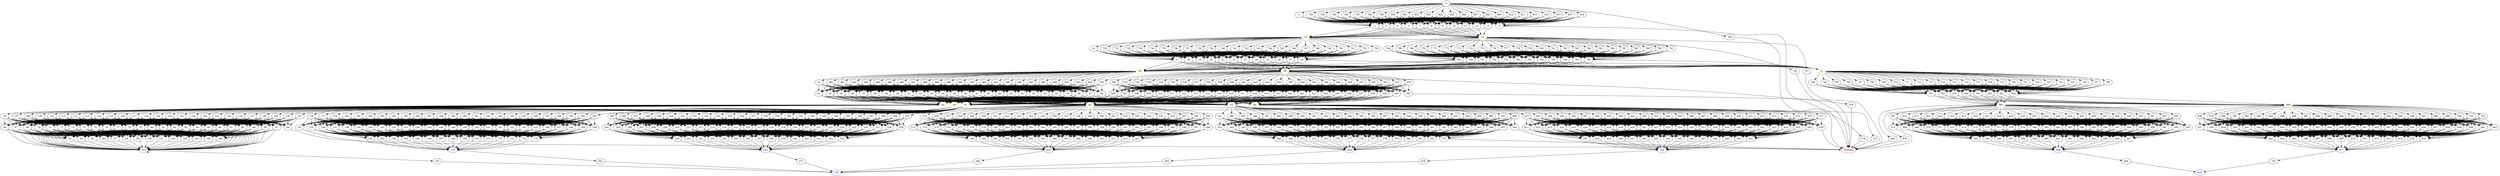 digraph G {
	0 -> 1;
	0 -> 792;
	0 -> 793;
	0 -> 794;
	0 -> 795;
	0 -> 796;
	0 -> 797;
	0 -> 798;
	0 -> 799;
	0 -> 800;
	0 -> 801;
	0 -> 802;
	0 -> 803;
	0 -> 804;
	0 -> 805;
	0 -> 806;
	0 -> 807;
	0 -> 808;
	0 -> 809;
	0 -> 810;
	0 -> 811;
	0 -> 812;
	0 -> 813;
	0 -> 814;
	0 -> 815;
	0 -> 816;
	1 -> 2;
	1 -> 3;
	1 -> 4;
	1 -> 5;
	1 -> 6;
	1 -> 7;
	1 -> 8;
	1 -> 9;
	1 -> 10;
	1 -> 11;
	1 -> 12;
	1 -> 13;
	2 -> "14";
14 [color=yellow];
	2 -> "15";
15 [color=yellow];
	3 -> "14";
14 [color=yellow];
	3 -> "15";
15 [color=yellow];
	4 -> "14";
14 [color=yellow];
	4 -> "15";
15 [color=yellow];
	5 -> "14";
14 [color=yellow];
	5 -> "15";
15 [color=yellow];
	6 -> "Timeout";
Timeout [color=red];
	7 -> "14";
14 [color=yellow];
	7 -> "15";
15 [color=yellow];
	8 -> "14";
14 [color=yellow];
	8 -> "15";
15 [color=yellow];
	9 -> "14";
14 [color=yellow];
	9 -> "15";
15 [color=yellow];
	10 -> "14";
14 [color=yellow];
	10 -> "15";
15 [color=yellow];
	11 -> "14";
14 [color=yellow];
	11 -> "15";
15 [color=yellow];
	12 -> "14";
14 [color=yellow];
	12 -> "15";
15 [color=yellow];
	13 -> "14";
14 [color=yellow];
	13 -> "15";
15 [color=yellow];
	14 -> 16;
	14 -> 729;
	14 -> 730;
	14 -> 731;
	14 -> 732;
	14 -> 733;
	14 -> 734;
	14 -> 735;
	14 -> 736;
	14 -> 737;
	14 -> 738;
	14 -> 739;
	14 -> 740;
	14 -> 741;
	14 -> 742;
	14 -> 743;
	14 -> 744;
	14 -> 745;
	14 -> 746;
	14 -> 747;
	14 -> 748;
	14 -> 749;
	14 -> 750;
	14 -> 751;
	14 -> 752;
	14 -> 753;
	15 -> 754;
	15 -> 767;
	15 -> 768;
	15 -> 769;
	15 -> 770;
	15 -> 771;
	15 -> 772;
	15 -> 773;
	15 -> 774;
	15 -> 775;
	15 -> 776;
	15 -> 777;
	15 -> 778;
	15 -> 779;
	15 -> 780;
	15 -> 781;
	15 -> 782;
	15 -> 783;
	15 -> 784;
	15 -> 785;
	15 -> 786;
	15 -> 787;
	15 -> 788;
	15 -> 789;
	15 -> 790;
	15 -> 791;
	16 -> 17;
	16 -> 18;
	16 -> 19;
	16 -> 20;
	16 -> 21;
	16 -> 22;
	16 -> 23;
	16 -> 24;
	16 -> 25;
	16 -> 26;
	16 -> 27;
	16 -> 28;
	17 -> "29";
29 [color=yellow];
	17 -> "30";
30 [color=yellow];
	17 -> "31";
31 [color=yellow];
	18 -> "29";
29 [color=yellow];
	18 -> "30";
30 [color=yellow];
	18 -> "31";
31 [color=yellow];
	19 -> "29";
29 [color=yellow];
	19 -> "30";
30 [color=yellow];
	19 -> "31";
31 [color=yellow];
	20 -> "29";
29 [color=yellow];
	20 -> "30";
30 [color=yellow];
	20 -> "31";
31 [color=yellow];
	21 -> "29";
29 [color=yellow];
	21 -> "30";
30 [color=yellow];
	21 -> "31";
31 [color=yellow];
	22 -> "29";
29 [color=yellow];
	22 -> "30";
30 [color=yellow];
	22 -> "31";
31 [color=yellow];
	23 -> "29";
29 [color=yellow];
	23 -> "30";
30 [color=yellow];
	23 -> "31";
31 [color=yellow];
	24 -> "29";
29 [color=yellow];
	24 -> "30";
30 [color=yellow];
	24 -> "31";
31 [color=yellow];
	25 -> "29";
29 [color=yellow];
	25 -> "30";
30 [color=yellow];
	25 -> "31";
31 [color=yellow];
	26 -> "29";
29 [color=yellow];
	26 -> "30";
30 [color=yellow];
	26 -> "31";
31 [color=yellow];
	27 -> "29";
29 [color=yellow];
	27 -> "30";
30 [color=yellow];
	27 -> "31";
31 [color=yellow];
	28 -> "29";
29 [color=yellow];
	28 -> "30";
30 [color=yellow];
	28 -> "31";
31 [color=yellow];
	29 -> 32;
	29 -> 479;
	29 -> 480;
	29 -> 481;
	29 -> 482;
	29 -> 483;
	29 -> 484;
	29 -> 485;
	29 -> 486;
	29 -> 487;
	29 -> 488;
	29 -> 489;
	29 -> 490;
	29 -> 491;
	29 -> 492;
	29 -> 493;
	29 -> 494;
	29 -> 495;
	29 -> 496;
	29 -> 497;
	29 -> 498;
	29 -> 499;
	29 -> 500;
	29 -> 501;
	29 -> 502;
	29 -> 503;
	30 -> 504;
	30 -> 531;
	30 -> 532;
	30 -> 533;
	30 -> 534;
	30 -> 535;
	30 -> 536;
	30 -> 537;
	30 -> 538;
	30 -> 539;
	30 -> 540;
	30 -> 541;
	30 -> 542;
	30 -> 543;
	30 -> 544;
	30 -> 545;
	30 -> 546;
	30 -> 547;
	30 -> 548;
	30 -> 549;
	30 -> 550;
	30 -> 551;
	30 -> 552;
	30 -> 553;
	30 -> 554;
	30 -> 555;
	31 -> 556;
	31 -> 704;
	31 -> 705;
	31 -> 706;
	31 -> 707;
	31 -> 708;
	31 -> 709;
	31 -> 710;
	31 -> 711;
	31 -> 712;
	31 -> 713;
	31 -> 714;
	31 -> 715;
	31 -> 716;
	31 -> 717;
	31 -> 718;
	31 -> 719;
	31 -> 720;
	31 -> 721;
	31 -> 722;
	31 -> 723;
	31 -> 724;
	31 -> 725;
	31 -> 726;
	31 -> 727;
	31 -> 728;
	32 -> 33;
	32 -> 34;
	32 -> 35;
	32 -> 36;
	32 -> 37;
	32 -> 38;
	32 -> 39;
	32 -> 40;
	32 -> 41;
	32 -> 42;
	32 -> 43;
	32 -> 44;
	32 -> 45;
	32 -> 46;
	32 -> 47;
	32 -> 48;
	32 -> 49;
	32 -> 50;
	32 -> 51;
	32 -> 52;
	32 -> 53;
	32 -> 54;
	32 -> 55;
	32 -> 56;
	32 -> 57;
	32 -> 58;
	33 -> "59";
59 [color=yellow];
	33 -> "60";
60 [color=yellow];
	33 -> "61";
61 [color=yellow];
	33 -> "62";
62 [color=yellow];
	33 -> "63";
63 [color=yellow];
	33 -> "64";
64 [color=yellow];
	34 -> "59";
59 [color=yellow];
	34 -> "60";
60 [color=yellow];
	34 -> "61";
61 [color=yellow];
	34 -> "62";
62 [color=yellow];
	34 -> "63";
63 [color=yellow];
	34 -> "64";
64 [color=yellow];
	35 -> "59";
59 [color=yellow];
	35 -> "60";
60 [color=yellow];
	35 -> "61";
61 [color=yellow];
	35 -> "62";
62 [color=yellow];
	35 -> "63";
63 [color=yellow];
	35 -> "64";
64 [color=yellow];
	36 -> "59";
59 [color=yellow];
	36 -> "60";
60 [color=yellow];
	36 -> "61";
61 [color=yellow];
	36 -> "62";
62 [color=yellow];
	36 -> "63";
63 [color=yellow];
	36 -> "64";
64 [color=yellow];
	37 -> "59";
59 [color=yellow];
	37 -> "60";
60 [color=yellow];
	37 -> "61";
61 [color=yellow];
	37 -> "62";
62 [color=yellow];
	37 -> "63";
63 [color=yellow];
	37 -> "64";
64 [color=yellow];
	38 -> "59";
59 [color=yellow];
	38 -> "60";
60 [color=yellow];
	38 -> "61";
61 [color=yellow];
	38 -> "62";
62 [color=yellow];
	38 -> "63";
63 [color=yellow];
	38 -> "64";
64 [color=yellow];
	39 -> "59";
59 [color=yellow];
	39 -> "60";
60 [color=yellow];
	39 -> "61";
61 [color=yellow];
	39 -> "62";
62 [color=yellow];
	39 -> "63";
63 [color=yellow];
	39 -> "64";
64 [color=yellow];
	40 -> "59";
59 [color=yellow];
	40 -> "60";
60 [color=yellow];
	40 -> "61";
61 [color=yellow];
	40 -> "62";
62 [color=yellow];
	40 -> "63";
63 [color=yellow];
	40 -> "64";
64 [color=yellow];
	41 -> "59";
59 [color=yellow];
	41 -> "60";
60 [color=yellow];
	41 -> "61";
61 [color=yellow];
	41 -> "62";
62 [color=yellow];
	41 -> "63";
63 [color=yellow];
	41 -> "64";
64 [color=yellow];
	42 -> "59";
59 [color=yellow];
	42 -> "60";
60 [color=yellow];
	42 -> "61";
61 [color=yellow];
	42 -> "62";
62 [color=yellow];
	42 -> "63";
63 [color=yellow];
	42 -> "64";
64 [color=yellow];
	43 -> "59";
59 [color=yellow];
	43 -> "60";
60 [color=yellow];
	43 -> "61";
61 [color=yellow];
	43 -> "62";
62 [color=yellow];
	43 -> "63";
63 [color=yellow];
	43 -> "64";
64 [color=yellow];
	44 -> "59";
59 [color=yellow];
	44 -> "60";
60 [color=yellow];
	44 -> "61";
61 [color=yellow];
	44 -> "62";
62 [color=yellow];
	44 -> "63";
63 [color=yellow];
	44 -> "64";
64 [color=yellow];
	45 -> "59";
59 [color=yellow];
	45 -> "60";
60 [color=yellow];
	45 -> "61";
61 [color=yellow];
	45 -> "62";
62 [color=yellow];
	45 -> "63";
63 [color=yellow];
	45 -> "64";
64 [color=yellow];
	46 -> "59";
59 [color=yellow];
	46 -> "60";
60 [color=yellow];
	46 -> "61";
61 [color=yellow];
	46 -> "62";
62 [color=yellow];
	46 -> "63";
63 [color=yellow];
	46 -> "64";
64 [color=yellow];
	47 -> "59";
59 [color=yellow];
	47 -> "60";
60 [color=yellow];
	47 -> "61";
61 [color=yellow];
	47 -> "62";
62 [color=yellow];
	47 -> "63";
63 [color=yellow];
	47 -> "64";
64 [color=yellow];
	48 -> "59";
59 [color=yellow];
	48 -> "60";
60 [color=yellow];
	48 -> "61";
61 [color=yellow];
	48 -> "62";
62 [color=yellow];
	48 -> "63";
63 [color=yellow];
	48 -> "64";
64 [color=yellow];
	49 -> "59";
59 [color=yellow];
	49 -> "60";
60 [color=yellow];
	49 -> "61";
61 [color=yellow];
	49 -> "62";
62 [color=yellow];
	49 -> "63";
63 [color=yellow];
	49 -> "64";
64 [color=yellow];
	50 -> "59";
59 [color=yellow];
	50 -> "60";
60 [color=yellow];
	50 -> "61";
61 [color=yellow];
	50 -> "62";
62 [color=yellow];
	50 -> "63";
63 [color=yellow];
	50 -> "64";
64 [color=yellow];
	51 -> "59";
59 [color=yellow];
	51 -> "60";
60 [color=yellow];
	51 -> "61";
61 [color=yellow];
	51 -> "62";
62 [color=yellow];
	51 -> "63";
63 [color=yellow];
	51 -> "64";
64 [color=yellow];
	52 -> "59";
59 [color=yellow];
	52 -> "60";
60 [color=yellow];
	52 -> "61";
61 [color=yellow];
	52 -> "62";
62 [color=yellow];
	52 -> "63";
63 [color=yellow];
	52 -> "64";
64 [color=yellow];
	53 -> "59";
59 [color=yellow];
	53 -> "60";
60 [color=yellow];
	53 -> "61";
61 [color=yellow];
	53 -> "62";
62 [color=yellow];
	53 -> "63";
63 [color=yellow];
	53 -> "64";
64 [color=yellow];
	54 -> "59";
59 [color=yellow];
	54 -> "60";
60 [color=yellow];
	54 -> "61";
61 [color=yellow];
	54 -> "62";
62 [color=yellow];
	54 -> "63";
63 [color=yellow];
	54 -> "64";
64 [color=yellow];
	55 -> "59";
59 [color=yellow];
	55 -> "60";
60 [color=yellow];
	55 -> "61";
61 [color=yellow];
	55 -> "62";
62 [color=yellow];
	55 -> "63";
63 [color=yellow];
	55 -> "64";
64 [color=yellow];
	56 -> "59";
59 [color=yellow];
	56 -> "60";
60 [color=yellow];
	56 -> "61";
61 [color=yellow];
	56 -> "62";
62 [color=yellow];
	56 -> "63";
63 [color=yellow];
	56 -> "64";
64 [color=yellow];
	57 -> "59";
59 [color=yellow];
	57 -> "60";
60 [color=yellow];
	57 -> "61";
61 [color=yellow];
	57 -> "62";
62 [color=yellow];
	57 -> "63";
63 [color=yellow];
	57 -> "64";
64 [color=yellow];
	58 -> "59";
59 [color=yellow];
	58 -> "60";
60 [color=yellow];
	58 -> "61";
61 [color=yellow];
	58 -> "62";
62 [color=yellow];
	58 -> "63";
63 [color=yellow];
	58 -> "64";
64 [color=yellow];
	59 -> 65;
	59 -> 107;
	59 -> 108;
	59 -> 109;
	59 -> 110;
	59 -> 111;
	59 -> 112;
	59 -> 113;
	59 -> 114;
	59 -> 115;
	59 -> 116;
	59 -> 117;
	59 -> 118;
	59 -> 119;
	59 -> 120;
	59 -> 121;
	59 -> 122;
	59 -> 123;
	59 -> 124;
	59 -> 125;
	59 -> 126;
	59 -> 127;
	59 -> 128;
	59 -> 129;
	59 -> 130;
	59 -> 131;
	60 -> 134;
	60 -> 177;
	60 -> 178;
	60 -> 179;
	60 -> 180;
	60 -> 181;
	60 -> 182;
	60 -> 183;
	60 -> 184;
	60 -> 185;
	60 -> 186;
	60 -> 187;
	60 -> 188;
	60 -> 189;
	60 -> 190;
	60 -> 191;
	60 -> 192;
	60 -> 193;
	60 -> 194;
	60 -> 195;
	60 -> 196;
	60 -> 197;
	60 -> 198;
	60 -> 199;
	60 -> 200;
	60 -> 201;
	61 -> 203;
	61 -> 246;
	61 -> 247;
	61 -> 248;
	61 -> 249;
	61 -> 250;
	61 -> 251;
	61 -> 252;
	61 -> 253;
	61 -> 254;
	61 -> 255;
	61 -> 256;
	61 -> 257;
	61 -> 258;
	61 -> 259;
	61 -> 260;
	61 -> 261;
	61 -> 262;
	61 -> 263;
	61 -> 264;
	61 -> 265;
	61 -> 266;
	61 -> 267;
	61 -> 268;
	61 -> 269;
	61 -> 270;
	62 -> 272;
	62 -> 315;
	62 -> 316;
	62 -> 317;
	62 -> 318;
	62 -> 319;
	62 -> 320;
	62 -> 321;
	62 -> 322;
	62 -> 323;
	62 -> 324;
	62 -> 325;
	62 -> 326;
	62 -> 327;
	62 -> 328;
	62 -> 329;
	62 -> 330;
	62 -> 331;
	62 -> 332;
	62 -> 333;
	62 -> 334;
	62 -> 335;
	62 -> 336;
	62 -> 337;
	62 -> 338;
	62 -> 339;
	63 -> 341;
	63 -> 384;
	63 -> 385;
	63 -> 386;
	63 -> 387;
	63 -> 388;
	63 -> 389;
	63 -> 390;
	63 -> 391;
	63 -> 392;
	63 -> 393;
	63 -> 394;
	63 -> 395;
	63 -> 396;
	63 -> 397;
	63 -> 398;
	63 -> 399;
	63 -> 400;
	63 -> 401;
	63 -> 402;
	63 -> 403;
	63 -> 404;
	63 -> 405;
	63 -> 406;
	63 -> 407;
	63 -> 408;
	64 -> 410;
	64 -> 453;
	64 -> 454;
	64 -> 455;
	64 -> 456;
	64 -> 457;
	64 -> 458;
	64 -> 459;
	64 -> 460;
	64 -> 461;
	64 -> 462;
	64 -> 463;
	64 -> 464;
	64 -> 465;
	64 -> 466;
	64 -> 467;
	64 -> 468;
	64 -> 469;
	64 -> 470;
	64 -> 471;
	64 -> 472;
	64 -> 473;
	64 -> 474;
	64 -> 475;
	64 -> 476;
	64 -> 477;
	65 -> 66;
	65 -> 67;
	65 -> 68;
	65 -> 69;
	65 -> 70;
	65 -> 71;
	65 -> 72;
	65 -> 73;
	65 -> 74;
	65 -> 75;
	65 -> 76;
	65 -> 77;
	65 -> 78;
	65 -> 79;
	65 -> 80;
	65 -> 81;
	65 -> 82;
	65 -> 83;
	65 -> 84;
	65 -> 85;
	65 -> 86;
	65 -> 87;
	65 -> 88;
	65 -> 89;
	65 -> 90;
	65 -> 91;
	66 -> "92";
92 [color=blue];
	66 -> 93;
	66 -> 94;
	66 -> 95;
	66 -> 96;
	66 -> 97;
	66 -> 98;
	66 -> 99;
	66 -> 100;
	66 -> 101;
	66 -> 102;
	66 -> 103;
	66 -> 104;
	66 -> 105;
	66 -> 106;
	67 -> "92";
92 [color=blue];
	67 -> 93;
	67 -> 94;
	67 -> 95;
	67 -> 96;
	67 -> 97;
	67 -> 98;
	67 -> 99;
	67 -> 100;
	67 -> 101;
	67 -> 102;
	67 -> 103;
	67 -> 104;
	67 -> 105;
	67 -> 106;
	68 -> "Timeout";
Timeout [color=red];
	69 -> "92";
92 [color=blue];
	69 -> 93;
	69 -> 94;
	69 -> 95;
	69 -> 96;
	69 -> 97;
	69 -> 98;
	69 -> 99;
	69 -> 100;
	69 -> 101;
	69 -> 102;
	69 -> 103;
	69 -> 104;
	69 -> 105;
	69 -> 106;
	70 -> "92";
92 [color=blue];
	70 -> 93;
	70 -> 94;
	70 -> 95;
	70 -> 96;
	70 -> 97;
	70 -> 98;
	70 -> 99;
	70 -> 100;
	70 -> 101;
	70 -> 102;
	70 -> 103;
	70 -> 104;
	70 -> 105;
	70 -> 106;
	71 -> "92";
92 [color=blue];
	71 -> 93;
	71 -> 94;
	71 -> 95;
	71 -> 96;
	71 -> 97;
	71 -> 98;
	71 -> 99;
	71 -> 100;
	71 -> 101;
	71 -> 102;
	71 -> 103;
	71 -> 104;
	71 -> 105;
	71 -> 106;
	72 -> "92";
92 [color=blue];
	72 -> 93;
	72 -> 94;
	72 -> 95;
	72 -> 96;
	72 -> 97;
	72 -> 98;
	72 -> 99;
	72 -> 100;
	72 -> 101;
	72 -> 102;
	72 -> 103;
	72 -> 104;
	72 -> 105;
	72 -> 106;
	73 -> "92";
92 [color=blue];
	73 -> 93;
	73 -> 94;
	73 -> 95;
	73 -> 96;
	73 -> 97;
	73 -> 98;
	73 -> 99;
	73 -> 100;
	73 -> 101;
	73 -> 102;
	73 -> 103;
	73 -> 104;
	73 -> 105;
	73 -> 106;
	74 -> "92";
92 [color=blue];
	74 -> 93;
	74 -> 94;
	74 -> 95;
	74 -> 96;
	74 -> 97;
	74 -> 98;
	74 -> 99;
	74 -> 100;
	74 -> 101;
	74 -> 102;
	74 -> 103;
	74 -> 104;
	74 -> 105;
	74 -> 106;
	75 -> "92";
92 [color=blue];
	75 -> 93;
	75 -> 94;
	75 -> 95;
	75 -> 96;
	75 -> 97;
	75 -> 98;
	75 -> 99;
	75 -> 100;
	75 -> 101;
	75 -> 102;
	75 -> 103;
	75 -> 104;
	75 -> 105;
	75 -> 106;
	76 -> "92";
92 [color=blue];
	76 -> 93;
	76 -> 94;
	76 -> 95;
	76 -> 96;
	76 -> 97;
	76 -> 98;
	76 -> 99;
	76 -> 100;
	76 -> 101;
	76 -> 102;
	76 -> 103;
	76 -> 104;
	76 -> 105;
	76 -> 106;
	77 -> "92";
92 [color=blue];
	77 -> 93;
	77 -> 94;
	77 -> 95;
	77 -> 96;
	77 -> 97;
	77 -> 98;
	77 -> 99;
	77 -> 100;
	77 -> 101;
	77 -> 102;
	77 -> 103;
	77 -> 104;
	77 -> 105;
	77 -> 106;
	78 -> "92";
92 [color=blue];
	78 -> 93;
	78 -> 94;
	78 -> 95;
	78 -> 96;
	78 -> 97;
	78 -> 98;
	78 -> 99;
	78 -> 100;
	78 -> 101;
	78 -> 102;
	78 -> 103;
	78 -> 104;
	78 -> 105;
	78 -> 106;
	79 -> "92";
92 [color=blue];
	79 -> 93;
	79 -> 94;
	79 -> 95;
	79 -> 96;
	79 -> 97;
	79 -> 98;
	79 -> 99;
	79 -> 100;
	79 -> 101;
	79 -> 102;
	79 -> 103;
	79 -> 104;
	79 -> 105;
	79 -> 106;
	80 -> "92";
92 [color=blue];
	80 -> 93;
	80 -> 94;
	80 -> 95;
	80 -> 96;
	80 -> 97;
	80 -> 98;
	80 -> 99;
	80 -> 100;
	80 -> 101;
	80 -> 102;
	80 -> 103;
	80 -> 104;
	80 -> 105;
	80 -> 106;
	81 -> "92";
92 [color=blue];
	81 -> 93;
	81 -> 94;
	81 -> 95;
	81 -> 96;
	81 -> 97;
	81 -> 98;
	81 -> 99;
	81 -> 100;
	81 -> 101;
	81 -> 102;
	81 -> 103;
	81 -> 104;
	81 -> 105;
	81 -> 106;
	82 -> "92";
92 [color=blue];
	82 -> 93;
	82 -> 94;
	82 -> 95;
	82 -> 96;
	82 -> 97;
	82 -> 98;
	82 -> 99;
	82 -> 100;
	82 -> 101;
	82 -> 102;
	82 -> 103;
	82 -> 104;
	82 -> 105;
	82 -> 106;
	83 -> "92";
92 [color=blue];
	83 -> 93;
	83 -> 94;
	83 -> 95;
	83 -> 96;
	83 -> 97;
	83 -> 98;
	83 -> 99;
	83 -> 100;
	83 -> 101;
	83 -> 102;
	83 -> 103;
	83 -> 104;
	83 -> 105;
	83 -> 106;
	84 -> "92";
92 [color=blue];
	84 -> 93;
	84 -> 94;
	84 -> 95;
	84 -> 96;
	84 -> 97;
	84 -> 98;
	84 -> 99;
	84 -> 100;
	84 -> 101;
	84 -> 102;
	84 -> 103;
	84 -> 104;
	84 -> 105;
	84 -> 106;
	85 -> "92";
92 [color=blue];
	85 -> 93;
	85 -> 94;
	85 -> 95;
	85 -> 96;
	85 -> 97;
	85 -> 98;
	85 -> 99;
	85 -> 100;
	85 -> 101;
	85 -> 102;
	85 -> 103;
	85 -> 104;
	85 -> 105;
	85 -> 106;
	86 -> "92";
92 [color=blue];
	86 -> 93;
	86 -> 94;
	86 -> 95;
	86 -> 96;
	86 -> 97;
	86 -> 98;
	86 -> 99;
	86 -> 100;
	86 -> 101;
	86 -> 102;
	86 -> 103;
	86 -> 104;
	86 -> 105;
	86 -> 106;
	87 -> "92";
92 [color=blue];
	87 -> 93;
	87 -> 94;
	87 -> 95;
	87 -> 96;
	87 -> 97;
	87 -> 98;
	87 -> 99;
	87 -> 100;
	87 -> 101;
	87 -> 102;
	87 -> 103;
	87 -> 104;
	87 -> 105;
	87 -> 106;
	88 -> "92";
92 [color=blue];
	88 -> 93;
	88 -> 94;
	88 -> 95;
	88 -> 96;
	88 -> 97;
	88 -> 98;
	88 -> 99;
	88 -> 100;
	88 -> 101;
	88 -> 102;
	88 -> 103;
	88 -> 104;
	88 -> 105;
	88 -> 106;
	89 -> "92";
92 [color=blue];
	89 -> 93;
	89 -> 94;
	89 -> 95;
	89 -> 96;
	89 -> 97;
	89 -> 98;
	89 -> 99;
	89 -> 100;
	89 -> 101;
	89 -> 102;
	89 -> 103;
	89 -> 104;
	89 -> 105;
	89 -> 106;
	90 -> "92";
92 [color=blue];
	90 -> 93;
	90 -> 94;
	90 -> 95;
	90 -> 96;
	90 -> 97;
	90 -> 98;
	90 -> 99;
	90 -> 100;
	90 -> 101;
	90 -> 102;
	90 -> 103;
	90 -> 104;
	90 -> 105;
	90 -> 106;
	91 -> "92";
92 [color=blue];
	91 -> 93;
	91 -> 94;
	91 -> 95;
	91 -> 96;
	91 -> 97;
	91 -> 98;
	91 -> 99;
	91 -> 100;
	91 -> 101;
	91 -> 102;
	91 -> 103;
	91 -> 104;
	91 -> 105;
	91 -> 106;
	92 -> "92";
92 [color=blue];
	92 -> 132;
	93 -> "92";
92 [color=blue];
	94 -> "92";
92 [color=blue];
	95 -> "92";
92 [color=blue];
	96 -> "92";
92 [color=blue];
	97 -> "92";
92 [color=blue];
	98 -> "92";
92 [color=blue];
	99 -> "92";
92 [color=blue];
	100 -> "92";
92 [color=blue];
	101 -> "92";
92 [color=blue];
	102 -> "92";
92 [color=blue];
	103 -> "92";
92 [color=blue];
	104 -> "92";
92 [color=blue];
	105 -> "92";
92 [color=blue];
	106 -> "92";
92 [color=blue];
	107 -> 66;
	107 -> 67;
	107 -> 68;
	107 -> 69;
	107 -> 70;
	107 -> 71;
	107 -> 72;
	107 -> 73;
	107 -> 74;
	107 -> 75;
	107 -> 76;
	107 -> 77;
	107 -> 78;
	107 -> 79;
	107 -> 80;
	107 -> 81;
	107 -> 82;
	107 -> 83;
	107 -> 84;
	107 -> 85;
	107 -> 86;
	107 -> 87;
	107 -> 88;
	107 -> 89;
	107 -> 90;
	107 -> 91;
	108 -> 66;
	108 -> 67;
	108 -> 68;
	108 -> 69;
	108 -> 70;
	108 -> 71;
	108 -> 72;
	108 -> 73;
	108 -> 74;
	108 -> 75;
	108 -> 76;
	108 -> 77;
	108 -> 78;
	108 -> 79;
	108 -> 80;
	108 -> 81;
	108 -> 82;
	108 -> 83;
	108 -> 84;
	108 -> 85;
	108 -> 86;
	108 -> 87;
	108 -> 88;
	108 -> 89;
	108 -> 90;
	108 -> 91;
	109 -> 66;
	109 -> 67;
	109 -> 68;
	109 -> 69;
	109 -> 70;
	109 -> 71;
	109 -> 72;
	109 -> 73;
	109 -> 74;
	109 -> 75;
	109 -> 76;
	109 -> 77;
	109 -> 78;
	109 -> 79;
	109 -> 80;
	109 -> 81;
	109 -> 82;
	109 -> 83;
	109 -> 84;
	109 -> 85;
	109 -> 86;
	109 -> 87;
	109 -> 88;
	109 -> 89;
	109 -> 90;
	109 -> 91;
	110 -> 66;
	110 -> 67;
	110 -> 68;
	110 -> 69;
	110 -> 70;
	110 -> 71;
	110 -> 72;
	110 -> 73;
	110 -> 74;
	110 -> 75;
	110 -> 76;
	110 -> 77;
	110 -> 78;
	110 -> 79;
	110 -> 80;
	110 -> 81;
	110 -> 82;
	110 -> 83;
	110 -> 84;
	110 -> 85;
	110 -> 86;
	110 -> 87;
	110 -> 88;
	110 -> 89;
	110 -> 90;
	110 -> 91;
	111 -> 66;
	111 -> 67;
	111 -> 68;
	111 -> 69;
	111 -> 70;
	111 -> 71;
	111 -> 72;
	111 -> 73;
	111 -> 74;
	111 -> 75;
	111 -> 76;
	111 -> 77;
	111 -> 78;
	111 -> 79;
	111 -> 80;
	111 -> 81;
	111 -> 82;
	111 -> 83;
	111 -> 84;
	111 -> 85;
	111 -> 86;
	111 -> 87;
	111 -> 88;
	111 -> 89;
	111 -> 90;
	111 -> 91;
	112 -> 66;
	112 -> 67;
	112 -> 68;
	112 -> 69;
	112 -> 70;
	112 -> 71;
	112 -> 72;
	112 -> 73;
	112 -> 74;
	112 -> 75;
	112 -> 76;
	112 -> 77;
	112 -> 78;
	112 -> 79;
	112 -> 80;
	112 -> 81;
	112 -> 82;
	112 -> 83;
	112 -> 84;
	112 -> 85;
	112 -> 86;
	112 -> 87;
	112 -> 88;
	112 -> 89;
	112 -> 90;
	112 -> 91;
	113 -> 66;
	113 -> 67;
	113 -> 68;
	113 -> 69;
	113 -> 70;
	113 -> 71;
	113 -> 72;
	113 -> 73;
	113 -> 74;
	113 -> 75;
	113 -> 76;
	113 -> 77;
	113 -> 78;
	113 -> 79;
	113 -> 80;
	113 -> 81;
	113 -> 82;
	113 -> 83;
	113 -> 84;
	113 -> 85;
	113 -> 86;
	113 -> 87;
	113 -> 88;
	113 -> 89;
	113 -> 90;
	113 -> 91;
	114 -> 66;
	114 -> 67;
	114 -> 68;
	114 -> 69;
	114 -> 70;
	114 -> 71;
	114 -> 72;
	114 -> 73;
	114 -> 74;
	114 -> 75;
	114 -> 76;
	114 -> 77;
	114 -> 78;
	114 -> 79;
	114 -> 80;
	114 -> 81;
	114 -> 82;
	114 -> 83;
	114 -> 84;
	114 -> 85;
	114 -> 86;
	114 -> 87;
	114 -> 88;
	114 -> 89;
	114 -> 90;
	114 -> 91;
	115 -> 66;
	115 -> 67;
	115 -> 68;
	115 -> 69;
	115 -> 70;
	115 -> 71;
	115 -> 72;
	115 -> 73;
	115 -> 74;
	115 -> 75;
	115 -> 76;
	115 -> 77;
	115 -> 78;
	115 -> 79;
	115 -> 80;
	115 -> 81;
	115 -> 82;
	115 -> 83;
	115 -> 84;
	115 -> 85;
	115 -> 86;
	115 -> 87;
	115 -> 88;
	115 -> 89;
	115 -> 90;
	115 -> 91;
	116 -> 66;
	116 -> 67;
	116 -> 68;
	116 -> 69;
	116 -> 70;
	116 -> 71;
	116 -> 72;
	116 -> 73;
	116 -> 74;
	116 -> 75;
	116 -> 76;
	116 -> 77;
	116 -> 78;
	116 -> 79;
	116 -> 80;
	116 -> 81;
	116 -> 82;
	116 -> 83;
	116 -> 84;
	116 -> 85;
	116 -> 86;
	116 -> 87;
	116 -> 88;
	116 -> 89;
	116 -> 90;
	116 -> 91;
	117 -> 66;
	117 -> 67;
	117 -> 68;
	117 -> 69;
	117 -> 70;
	117 -> 71;
	117 -> 72;
	117 -> 73;
	117 -> 74;
	117 -> 75;
	117 -> 76;
	117 -> 77;
	117 -> 78;
	117 -> 79;
	117 -> 80;
	117 -> 81;
	117 -> 82;
	117 -> 83;
	117 -> 84;
	117 -> 85;
	117 -> 86;
	117 -> 87;
	117 -> 88;
	117 -> 89;
	117 -> 90;
	117 -> 91;
	118 -> 66;
	118 -> 67;
	118 -> 68;
	118 -> 69;
	118 -> 70;
	118 -> 71;
	118 -> 72;
	118 -> 73;
	118 -> 74;
	118 -> 75;
	118 -> 76;
	118 -> 77;
	118 -> 78;
	118 -> 79;
	118 -> 80;
	118 -> 81;
	118 -> 82;
	118 -> 83;
	118 -> 84;
	118 -> 85;
	118 -> 86;
	118 -> 87;
	118 -> 88;
	118 -> 89;
	118 -> 90;
	118 -> 91;
	119 -> 66;
	119 -> 67;
	119 -> 68;
	119 -> 69;
	119 -> 70;
	119 -> 71;
	119 -> 72;
	119 -> 73;
	119 -> 74;
	119 -> 75;
	119 -> 76;
	119 -> 77;
	119 -> 78;
	119 -> 79;
	119 -> 80;
	119 -> 81;
	119 -> 82;
	119 -> 83;
	119 -> 84;
	119 -> 85;
	119 -> 86;
	119 -> 87;
	119 -> 88;
	119 -> 89;
	119 -> 90;
	119 -> 91;
	120 -> 66;
	120 -> 67;
	120 -> 68;
	120 -> 69;
	120 -> 70;
	120 -> 71;
	120 -> 72;
	120 -> 73;
	120 -> 74;
	120 -> 75;
	120 -> 76;
	120 -> 77;
	120 -> 78;
	120 -> 79;
	120 -> 80;
	120 -> 81;
	120 -> 82;
	120 -> 83;
	120 -> 84;
	120 -> 85;
	120 -> 86;
	120 -> 87;
	120 -> 88;
	120 -> 89;
	120 -> 90;
	120 -> 91;
	121 -> 66;
	121 -> 67;
	121 -> 68;
	121 -> 69;
	121 -> 70;
	121 -> 71;
	121 -> 72;
	121 -> 73;
	121 -> 74;
	121 -> 75;
	121 -> 76;
	121 -> 77;
	121 -> 78;
	121 -> 79;
	121 -> 80;
	121 -> 81;
	121 -> 82;
	121 -> 83;
	121 -> 84;
	121 -> 85;
	121 -> 86;
	121 -> 87;
	121 -> 88;
	121 -> 89;
	121 -> 90;
	121 -> 91;
	122 -> 66;
	122 -> 67;
	122 -> 68;
	122 -> 69;
	122 -> 70;
	122 -> 71;
	122 -> 72;
	122 -> 73;
	122 -> 74;
	122 -> 75;
	122 -> 76;
	122 -> 77;
	122 -> 78;
	122 -> 79;
	122 -> 80;
	122 -> 81;
	122 -> 82;
	122 -> 83;
	122 -> 84;
	122 -> 85;
	122 -> 86;
	122 -> 87;
	122 -> 88;
	122 -> 89;
	122 -> 90;
	122 -> 91;
	123 -> 66;
	123 -> 67;
	123 -> 68;
	123 -> 69;
	123 -> 70;
	123 -> 71;
	123 -> 72;
	123 -> 73;
	123 -> 74;
	123 -> 75;
	123 -> 76;
	123 -> 77;
	123 -> 78;
	123 -> 79;
	123 -> 80;
	123 -> 81;
	123 -> 82;
	123 -> 83;
	123 -> 84;
	123 -> 85;
	123 -> 86;
	123 -> 87;
	123 -> 88;
	123 -> 89;
	123 -> 90;
	123 -> 91;
	124 -> 66;
	124 -> 67;
	124 -> 68;
	124 -> 69;
	124 -> 70;
	124 -> 71;
	124 -> 72;
	124 -> 73;
	124 -> 74;
	124 -> 75;
	124 -> 76;
	124 -> 77;
	124 -> 78;
	124 -> 79;
	124 -> 80;
	124 -> 81;
	124 -> 82;
	124 -> 83;
	124 -> 84;
	124 -> 85;
	124 -> 86;
	124 -> 87;
	124 -> 88;
	124 -> 89;
	124 -> 90;
	124 -> 91;
	125 -> 66;
	125 -> 67;
	125 -> 68;
	125 -> 69;
	125 -> 70;
	125 -> 71;
	125 -> 72;
	125 -> 73;
	125 -> 74;
	125 -> 75;
	125 -> 76;
	125 -> 77;
	125 -> 78;
	125 -> 79;
	125 -> 80;
	125 -> 81;
	125 -> 82;
	125 -> 83;
	125 -> 84;
	125 -> 85;
	125 -> 86;
	125 -> 87;
	125 -> 88;
	125 -> 89;
	125 -> 90;
	125 -> 91;
	126 -> 66;
	126 -> 67;
	126 -> 68;
	126 -> 69;
	126 -> 70;
	126 -> 71;
	126 -> 72;
	126 -> 73;
	126 -> 74;
	126 -> 75;
	126 -> 76;
	126 -> 77;
	126 -> 78;
	126 -> 79;
	126 -> 80;
	126 -> 81;
	126 -> 82;
	126 -> 83;
	126 -> 84;
	126 -> 85;
	126 -> 86;
	126 -> 87;
	126 -> 88;
	126 -> 89;
	126 -> 90;
	126 -> 91;
	127 -> 66;
	127 -> 67;
	127 -> 68;
	127 -> 69;
	127 -> 70;
	127 -> 71;
	127 -> 72;
	127 -> 73;
	127 -> 74;
	127 -> 75;
	127 -> 76;
	127 -> 77;
	127 -> 78;
	127 -> 79;
	127 -> 80;
	127 -> 81;
	127 -> 82;
	127 -> 83;
	127 -> 84;
	127 -> 85;
	127 -> 86;
	127 -> 87;
	127 -> 88;
	127 -> 89;
	127 -> 90;
	127 -> 91;
	128 -> 66;
	128 -> 67;
	128 -> 68;
	128 -> 69;
	128 -> 70;
	128 -> 71;
	128 -> 72;
	128 -> 73;
	128 -> 74;
	128 -> 75;
	128 -> 76;
	128 -> 77;
	128 -> 78;
	128 -> 79;
	128 -> 80;
	128 -> 81;
	128 -> 82;
	128 -> 83;
	128 -> 84;
	128 -> 85;
	128 -> 86;
	128 -> 87;
	128 -> 88;
	128 -> 89;
	128 -> 90;
	128 -> 91;
	129 -> 66;
	129 -> 67;
	129 -> 68;
	129 -> 69;
	129 -> 70;
	129 -> 71;
	129 -> 72;
	129 -> 73;
	129 -> 74;
	129 -> 75;
	129 -> 76;
	129 -> 77;
	129 -> 78;
	129 -> 79;
	129 -> 80;
	129 -> 81;
	129 -> 82;
	129 -> 83;
	129 -> 84;
	129 -> 85;
	129 -> 86;
	129 -> 87;
	129 -> 88;
	129 -> 89;
	129 -> 90;
	129 -> 91;
	130 -> 66;
	130 -> 67;
	130 -> 68;
	130 -> 69;
	130 -> 70;
	130 -> 71;
	130 -> 72;
	130 -> 73;
	130 -> 74;
	130 -> 75;
	130 -> 76;
	130 -> 77;
	130 -> 78;
	130 -> 79;
	130 -> 80;
	130 -> 81;
	130 -> 82;
	130 -> 83;
	130 -> 84;
	130 -> 85;
	130 -> 86;
	130 -> 87;
	130 -> 88;
	130 -> 89;
	130 -> 90;
	130 -> 91;
	131 -> 66;
	131 -> 67;
	131 -> 68;
	131 -> 69;
	131 -> 70;
	131 -> 71;
	131 -> 72;
	131 -> 73;
	131 -> 74;
	131 -> 75;
	131 -> 76;
	131 -> 77;
	131 -> 78;
	131 -> 79;
	131 -> 80;
	131 -> 81;
	131 -> 82;
	131 -> 83;
	131 -> 84;
	131 -> 85;
	131 -> 86;
	131 -> 87;
	131 -> 88;
	131 -> 89;
	131 -> 90;
	131 -> 91;
	132 -> "133";
133 [color=blue];
	134 -> 135;
	134 -> 136;
	134 -> 137;
	134 -> 138;
	134 -> 139;
	134 -> 140;
	134 -> 141;
	134 -> 142;
	134 -> 143;
	134 -> 144;
	134 -> 145;
	134 -> 146;
	134 -> 147;
	134 -> 148;
	134 -> 149;
	134 -> 150;
	134 -> 151;
	134 -> 152;
	134 -> 153;
	134 -> 154;
	134 -> 155;
	134 -> 156;
	134 -> 157;
	134 -> 158;
	134 -> 159;
	134 -> 160;
	135 -> 161;
	135 -> 162;
	135 -> 163;
	135 -> 164;
	135 -> 165;
	135 -> 166;
	135 -> 167;
	135 -> 168;
	135 -> 169;
	135 -> 170;
	135 -> 171;
	135 -> 172;
	135 -> 173;
	135 -> 174;
	135 -> 175;
	136 -> 161;
	136 -> 162;
	136 -> 163;
	136 -> 164;
	136 -> 165;
	136 -> 166;
	136 -> 167;
	136 -> 168;
	136 -> 169;
	136 -> 170;
	136 -> 171;
	136 -> 172;
	136 -> 173;
	136 -> 174;
	136 -> 175;
	137 -> 161;
	137 -> 162;
	137 -> 163;
	137 -> 164;
	137 -> 165;
	137 -> 166;
	137 -> 167;
	137 -> 168;
	137 -> 169;
	137 -> 170;
	137 -> 171;
	137 -> 172;
	137 -> 173;
	137 -> 174;
	137 -> 175;
	138 -> 161;
	138 -> 162;
	138 -> 163;
	138 -> 164;
	138 -> 165;
	138 -> 166;
	138 -> 167;
	138 -> 168;
	138 -> 169;
	138 -> 170;
	138 -> 171;
	138 -> 172;
	138 -> 173;
	138 -> 174;
	138 -> 175;
	139 -> 161;
	139 -> 162;
	139 -> 163;
	139 -> 164;
	139 -> 165;
	139 -> 166;
	139 -> 167;
	139 -> 168;
	139 -> 169;
	139 -> 170;
	139 -> 171;
	139 -> 172;
	139 -> 173;
	139 -> 174;
	139 -> 175;
	140 -> 161;
	140 -> 162;
	140 -> 163;
	140 -> 164;
	140 -> 165;
	140 -> 166;
	140 -> 167;
	140 -> 168;
	140 -> 169;
	140 -> 170;
	140 -> 171;
	140 -> 172;
	140 -> 173;
	140 -> 174;
	140 -> 175;
	141 -> 161;
	141 -> 162;
	141 -> 163;
	141 -> 164;
	141 -> 165;
	141 -> 166;
	141 -> 167;
	141 -> 168;
	141 -> 169;
	141 -> 170;
	141 -> 171;
	141 -> 172;
	141 -> 173;
	141 -> 174;
	141 -> 175;
	142 -> 161;
	142 -> 162;
	142 -> 163;
	142 -> 164;
	142 -> 165;
	142 -> 166;
	142 -> 167;
	142 -> 168;
	142 -> 169;
	142 -> 170;
	142 -> 171;
	142 -> 172;
	142 -> 173;
	142 -> 174;
	142 -> 175;
	143 -> 161;
	143 -> 162;
	143 -> 163;
	143 -> 164;
	143 -> 165;
	143 -> 166;
	143 -> 167;
	143 -> 168;
	143 -> 169;
	143 -> 170;
	143 -> 171;
	143 -> 172;
	143 -> 173;
	143 -> 174;
	143 -> 175;
	144 -> 161;
	144 -> 162;
	144 -> 163;
	144 -> 164;
	144 -> 165;
	144 -> 166;
	144 -> 167;
	144 -> 168;
	144 -> 169;
	144 -> 170;
	144 -> 171;
	144 -> 172;
	144 -> 173;
	144 -> 174;
	144 -> 175;
	145 -> 161;
	145 -> 162;
	145 -> 163;
	145 -> 164;
	145 -> 165;
	145 -> 166;
	145 -> 167;
	145 -> 168;
	145 -> 169;
	145 -> 170;
	145 -> 171;
	145 -> 172;
	145 -> 173;
	145 -> 174;
	145 -> 175;
	146 -> 161;
	146 -> 162;
	146 -> 163;
	146 -> 164;
	146 -> 165;
	146 -> 166;
	146 -> 167;
	146 -> 168;
	146 -> 169;
	146 -> 170;
	146 -> 171;
	146 -> 172;
	146 -> 173;
	146 -> 174;
	146 -> 175;
	147 -> "176";
176 [color=blue];
	148 -> 161;
	148 -> 162;
	148 -> 163;
	148 -> 164;
	148 -> 165;
	148 -> 166;
	148 -> 167;
	148 -> 168;
	148 -> 169;
	148 -> 170;
	148 -> 171;
	148 -> 172;
	148 -> 173;
	148 -> 174;
	148 -> 175;
	149 -> 161;
	149 -> 162;
	149 -> 163;
	149 -> 164;
	149 -> 165;
	149 -> 166;
	149 -> 167;
	149 -> 168;
	149 -> 169;
	149 -> 170;
	149 -> 171;
	149 -> 172;
	149 -> 173;
	149 -> 174;
	149 -> 175;
	150 -> 161;
	150 -> 162;
	150 -> 163;
	150 -> 164;
	150 -> 165;
	150 -> 166;
	150 -> 167;
	150 -> 168;
	150 -> 169;
	150 -> 170;
	150 -> 171;
	150 -> 172;
	150 -> 173;
	150 -> 174;
	150 -> 175;
	151 -> 161;
	151 -> 162;
	151 -> 163;
	151 -> 164;
	151 -> 165;
	151 -> 166;
	151 -> 167;
	151 -> 168;
	151 -> 169;
	151 -> 170;
	151 -> 171;
	151 -> 172;
	151 -> 173;
	151 -> 174;
	151 -> 175;
	152 -> 161;
	152 -> 162;
	152 -> 163;
	152 -> 164;
	152 -> 165;
	152 -> 166;
	152 -> 167;
	152 -> 168;
	152 -> 169;
	152 -> 170;
	152 -> 171;
	152 -> 172;
	152 -> 173;
	152 -> 174;
	152 -> 175;
	153 -> 161;
	153 -> 162;
	153 -> 163;
	153 -> 164;
	153 -> 165;
	153 -> 166;
	153 -> 167;
	153 -> 168;
	153 -> 169;
	153 -> 170;
	153 -> 171;
	153 -> 172;
	153 -> 173;
	153 -> 174;
	153 -> 175;
	154 -> 161;
	154 -> 162;
	154 -> 163;
	154 -> 164;
	154 -> 165;
	154 -> 166;
	154 -> 167;
	154 -> 168;
	154 -> 169;
	154 -> 170;
	154 -> 171;
	154 -> 172;
	154 -> 173;
	154 -> 174;
	154 -> 175;
	155 -> 161;
	155 -> 162;
	155 -> 163;
	155 -> 164;
	155 -> 165;
	155 -> 166;
	155 -> 167;
	155 -> 168;
	155 -> 169;
	155 -> 170;
	155 -> 171;
	155 -> 172;
	155 -> 173;
	155 -> 174;
	155 -> 175;
	156 -> 161;
	156 -> 162;
	156 -> 163;
	156 -> 164;
	156 -> 165;
	156 -> 166;
	156 -> 167;
	156 -> 168;
	156 -> 169;
	156 -> 170;
	156 -> 171;
	156 -> 172;
	156 -> 173;
	156 -> 174;
	156 -> 175;
	157 -> 161;
	157 -> 162;
	157 -> 163;
	157 -> 164;
	157 -> 165;
	157 -> 166;
	157 -> 167;
	157 -> 168;
	157 -> 169;
	157 -> 170;
	157 -> 171;
	157 -> 172;
	157 -> 173;
	157 -> 174;
	157 -> 175;
	158 -> 161;
	158 -> 162;
	158 -> 163;
	158 -> 164;
	158 -> 165;
	158 -> 166;
	158 -> 167;
	158 -> 168;
	158 -> 169;
	158 -> 170;
	158 -> 171;
	158 -> 172;
	158 -> 173;
	158 -> 174;
	158 -> 175;
	159 -> 161;
	159 -> 162;
	159 -> 163;
	159 -> 164;
	159 -> 165;
	159 -> 166;
	159 -> 167;
	159 -> 168;
	159 -> 169;
	159 -> 170;
	159 -> 171;
	159 -> 172;
	159 -> 173;
	159 -> 174;
	159 -> 175;
	160 -> 161;
	160 -> 162;
	160 -> 163;
	160 -> 164;
	160 -> 165;
	160 -> 166;
	160 -> 167;
	160 -> 168;
	160 -> 169;
	160 -> 170;
	160 -> 171;
	160 -> 172;
	160 -> 173;
	160 -> 174;
	160 -> 175;
	161 -> "176";
176 [color=blue];
	162 -> "176";
176 [color=blue];
	163 -> "176";
176 [color=blue];
	164 -> "176";
176 [color=blue];
	165 -> "176";
176 [color=blue];
	166 -> "176";
176 [color=blue];
	167 -> "176";
176 [color=blue];
	168 -> "176";
176 [color=blue];
	169 -> "176";
176 [color=blue];
	170 -> "176";
176 [color=blue];
	171 -> "176";
176 [color=blue];
	172 -> "176";
176 [color=blue];
	173 -> "176";
176 [color=blue];
	174 -> "176";
176 [color=blue];
	175 -> "176";
176 [color=blue];
	176 -> 202;
	177 -> 135;
	177 -> 136;
	177 -> 137;
	177 -> 138;
	177 -> 139;
	177 -> 140;
	177 -> 141;
	177 -> 142;
	177 -> 143;
	177 -> 144;
	177 -> 145;
	177 -> 146;
	177 -> 147;
	177 -> 148;
	177 -> 149;
	177 -> 150;
	177 -> 151;
	177 -> 152;
	177 -> 153;
	177 -> 154;
	177 -> 155;
	177 -> 156;
	177 -> 157;
	177 -> 158;
	177 -> 159;
	177 -> 160;
	178 -> 135;
	178 -> 136;
	178 -> 137;
	178 -> 138;
	178 -> 139;
	178 -> 140;
	178 -> 141;
	178 -> 142;
	178 -> 143;
	178 -> 144;
	178 -> 145;
	178 -> 146;
	178 -> 147;
	178 -> 148;
	178 -> 149;
	178 -> 150;
	178 -> 151;
	178 -> 152;
	178 -> 153;
	178 -> 154;
	178 -> 155;
	178 -> 156;
	178 -> 157;
	178 -> 158;
	178 -> 159;
	178 -> 160;
	179 -> "Timeout";
Timeout [color=red];
	180 -> 135;
	180 -> 136;
	180 -> 137;
	180 -> 138;
	180 -> 139;
	180 -> 140;
	180 -> 141;
	180 -> 142;
	180 -> 143;
	180 -> 144;
	180 -> 145;
	180 -> 146;
	180 -> 147;
	180 -> 148;
	180 -> 149;
	180 -> 150;
	180 -> 151;
	180 -> 152;
	180 -> 153;
	180 -> 154;
	180 -> 155;
	180 -> 156;
	180 -> 157;
	180 -> 158;
	180 -> 159;
	180 -> 160;
	181 -> 135;
	181 -> 136;
	181 -> 137;
	181 -> 138;
	181 -> 139;
	181 -> 140;
	181 -> 141;
	181 -> 142;
	181 -> 143;
	181 -> 144;
	181 -> 145;
	181 -> 146;
	181 -> 147;
	181 -> 148;
	181 -> 149;
	181 -> 150;
	181 -> 151;
	181 -> 152;
	181 -> 153;
	181 -> 154;
	181 -> 155;
	181 -> 156;
	181 -> 157;
	181 -> 158;
	181 -> 159;
	181 -> 160;
	182 -> 135;
	182 -> 136;
	182 -> 137;
	182 -> 138;
	182 -> 139;
	182 -> 140;
	182 -> 141;
	182 -> 142;
	182 -> 143;
	182 -> 144;
	182 -> 145;
	182 -> 146;
	182 -> 147;
	182 -> 148;
	182 -> 149;
	182 -> 150;
	182 -> 151;
	182 -> 152;
	182 -> 153;
	182 -> 154;
	182 -> 155;
	182 -> 156;
	182 -> 157;
	182 -> 158;
	182 -> 159;
	182 -> 160;
	183 -> 135;
	183 -> 136;
	183 -> 137;
	183 -> 138;
	183 -> 139;
	183 -> 140;
	183 -> 141;
	183 -> 142;
	183 -> 143;
	183 -> 144;
	183 -> 145;
	183 -> 146;
	183 -> 147;
	183 -> 148;
	183 -> 149;
	183 -> 150;
	183 -> 151;
	183 -> 152;
	183 -> 153;
	183 -> 154;
	183 -> 155;
	183 -> 156;
	183 -> 157;
	183 -> 158;
	183 -> 159;
	183 -> 160;
	184 -> 135;
	184 -> 136;
	184 -> 137;
	184 -> 138;
	184 -> 139;
	184 -> 140;
	184 -> 141;
	184 -> 142;
	184 -> 143;
	184 -> 144;
	184 -> 145;
	184 -> 146;
	184 -> 147;
	184 -> 148;
	184 -> 149;
	184 -> 150;
	184 -> 151;
	184 -> 152;
	184 -> 153;
	184 -> 154;
	184 -> 155;
	184 -> 156;
	184 -> 157;
	184 -> 158;
	184 -> 159;
	184 -> 160;
	185 -> 135;
	185 -> 136;
	185 -> 137;
	185 -> 138;
	185 -> 139;
	185 -> 140;
	185 -> 141;
	185 -> 142;
	185 -> 143;
	185 -> 144;
	185 -> 145;
	185 -> 146;
	185 -> 147;
	185 -> 148;
	185 -> 149;
	185 -> 150;
	185 -> 151;
	185 -> 152;
	185 -> 153;
	185 -> 154;
	185 -> 155;
	185 -> 156;
	185 -> 157;
	185 -> 158;
	185 -> 159;
	185 -> 160;
	186 -> 135;
	186 -> 136;
	186 -> 137;
	186 -> 138;
	186 -> 139;
	186 -> 140;
	186 -> 141;
	186 -> 142;
	186 -> 143;
	186 -> 144;
	186 -> 145;
	186 -> 146;
	186 -> 147;
	186 -> 148;
	186 -> 149;
	186 -> 150;
	186 -> 151;
	186 -> 152;
	186 -> 153;
	186 -> 154;
	186 -> 155;
	186 -> 156;
	186 -> 157;
	186 -> 158;
	186 -> 159;
	186 -> 160;
	187 -> 135;
	187 -> 136;
	187 -> 137;
	187 -> 138;
	187 -> 139;
	187 -> 140;
	187 -> 141;
	187 -> 142;
	187 -> 143;
	187 -> 144;
	187 -> 145;
	187 -> 146;
	187 -> 147;
	187 -> 148;
	187 -> 149;
	187 -> 150;
	187 -> 151;
	187 -> 152;
	187 -> 153;
	187 -> 154;
	187 -> 155;
	187 -> 156;
	187 -> 157;
	187 -> 158;
	187 -> 159;
	187 -> 160;
	188 -> 135;
	188 -> 136;
	188 -> 137;
	188 -> 138;
	188 -> 139;
	188 -> 140;
	188 -> 141;
	188 -> 142;
	188 -> 143;
	188 -> 144;
	188 -> 145;
	188 -> 146;
	188 -> 147;
	188 -> 148;
	188 -> 149;
	188 -> 150;
	188 -> 151;
	188 -> 152;
	188 -> 153;
	188 -> 154;
	188 -> 155;
	188 -> 156;
	188 -> 157;
	188 -> 158;
	188 -> 159;
	188 -> 160;
	189 -> 135;
	189 -> 136;
	189 -> 137;
	189 -> 138;
	189 -> 139;
	189 -> 140;
	189 -> 141;
	189 -> 142;
	189 -> 143;
	189 -> 144;
	189 -> 145;
	189 -> 146;
	189 -> 147;
	189 -> 148;
	189 -> 149;
	189 -> 150;
	189 -> 151;
	189 -> 152;
	189 -> 153;
	189 -> 154;
	189 -> 155;
	189 -> 156;
	189 -> 157;
	189 -> 158;
	189 -> 159;
	189 -> 160;
	190 -> 135;
	190 -> 136;
	190 -> 137;
	190 -> 138;
	190 -> 139;
	190 -> 140;
	190 -> 141;
	190 -> 142;
	190 -> 143;
	190 -> 144;
	190 -> 145;
	190 -> 146;
	190 -> 147;
	190 -> 148;
	190 -> 149;
	190 -> 150;
	190 -> 151;
	190 -> 152;
	190 -> 153;
	190 -> 154;
	190 -> 155;
	190 -> 156;
	190 -> 157;
	190 -> 158;
	190 -> 159;
	190 -> 160;
	191 -> 135;
	191 -> 136;
	191 -> 137;
	191 -> 138;
	191 -> 139;
	191 -> 140;
	191 -> 141;
	191 -> 142;
	191 -> 143;
	191 -> 144;
	191 -> 145;
	191 -> 146;
	191 -> 147;
	191 -> 148;
	191 -> 149;
	191 -> 150;
	191 -> 151;
	191 -> 152;
	191 -> 153;
	191 -> 154;
	191 -> 155;
	191 -> 156;
	191 -> 157;
	191 -> 158;
	191 -> 159;
	191 -> 160;
	192 -> 135;
	192 -> 136;
	192 -> 137;
	192 -> 138;
	192 -> 139;
	192 -> 140;
	192 -> 141;
	192 -> 142;
	192 -> 143;
	192 -> 144;
	192 -> 145;
	192 -> 146;
	192 -> 147;
	192 -> 148;
	192 -> 149;
	192 -> 150;
	192 -> 151;
	192 -> 152;
	192 -> 153;
	192 -> 154;
	192 -> 155;
	192 -> 156;
	192 -> 157;
	192 -> 158;
	192 -> 159;
	192 -> 160;
	193 -> 135;
	193 -> 136;
	193 -> 137;
	193 -> 138;
	193 -> 139;
	193 -> 140;
	193 -> 141;
	193 -> 142;
	193 -> 143;
	193 -> 144;
	193 -> 145;
	193 -> 146;
	193 -> 147;
	193 -> 148;
	193 -> 149;
	193 -> 150;
	193 -> 151;
	193 -> 152;
	193 -> 153;
	193 -> 154;
	193 -> 155;
	193 -> 156;
	193 -> 157;
	193 -> 158;
	193 -> 159;
	193 -> 160;
	194 -> 135;
	194 -> 136;
	194 -> 137;
	194 -> 138;
	194 -> 139;
	194 -> 140;
	194 -> 141;
	194 -> 142;
	194 -> 143;
	194 -> 144;
	194 -> 145;
	194 -> 146;
	194 -> 147;
	194 -> 148;
	194 -> 149;
	194 -> 150;
	194 -> 151;
	194 -> 152;
	194 -> 153;
	194 -> 154;
	194 -> 155;
	194 -> 156;
	194 -> 157;
	194 -> 158;
	194 -> 159;
	194 -> 160;
	195 -> 135;
	195 -> 136;
	195 -> 137;
	195 -> 138;
	195 -> 139;
	195 -> 140;
	195 -> 141;
	195 -> 142;
	195 -> 143;
	195 -> 144;
	195 -> 145;
	195 -> 146;
	195 -> 147;
	195 -> 148;
	195 -> 149;
	195 -> 150;
	195 -> 151;
	195 -> 152;
	195 -> 153;
	195 -> 154;
	195 -> 155;
	195 -> 156;
	195 -> 157;
	195 -> 158;
	195 -> 159;
	195 -> 160;
	196 -> 135;
	196 -> 136;
	196 -> 137;
	196 -> 138;
	196 -> 139;
	196 -> 140;
	196 -> 141;
	196 -> 142;
	196 -> 143;
	196 -> 144;
	196 -> 145;
	196 -> 146;
	196 -> 147;
	196 -> 148;
	196 -> 149;
	196 -> 150;
	196 -> 151;
	196 -> 152;
	196 -> 153;
	196 -> 154;
	196 -> 155;
	196 -> 156;
	196 -> 157;
	196 -> 158;
	196 -> 159;
	196 -> 160;
	197 -> 135;
	197 -> 136;
	197 -> 137;
	197 -> 138;
	197 -> 139;
	197 -> 140;
	197 -> 141;
	197 -> 142;
	197 -> 143;
	197 -> 144;
	197 -> 145;
	197 -> 146;
	197 -> 147;
	197 -> 148;
	197 -> 149;
	197 -> 150;
	197 -> 151;
	197 -> 152;
	197 -> 153;
	197 -> 154;
	197 -> 155;
	197 -> 156;
	197 -> 157;
	197 -> 158;
	197 -> 159;
	197 -> 160;
	198 -> 135;
	198 -> 136;
	198 -> 137;
	198 -> 138;
	198 -> 139;
	198 -> 140;
	198 -> 141;
	198 -> 142;
	198 -> 143;
	198 -> 144;
	198 -> 145;
	198 -> 146;
	198 -> 147;
	198 -> 148;
	198 -> 149;
	198 -> 150;
	198 -> 151;
	198 -> 152;
	198 -> 153;
	198 -> 154;
	198 -> 155;
	198 -> 156;
	198 -> 157;
	198 -> 158;
	198 -> 159;
	198 -> 160;
	199 -> 135;
	199 -> 136;
	199 -> 137;
	199 -> 138;
	199 -> 139;
	199 -> 140;
	199 -> 141;
	199 -> 142;
	199 -> 143;
	199 -> 144;
	199 -> 145;
	199 -> 146;
	199 -> 147;
	199 -> 148;
	199 -> 149;
	199 -> 150;
	199 -> 151;
	199 -> 152;
	199 -> 153;
	199 -> 154;
	199 -> 155;
	199 -> 156;
	199 -> 157;
	199 -> 158;
	199 -> 159;
	199 -> 160;
	200 -> 135;
	200 -> 136;
	200 -> 137;
	200 -> 138;
	200 -> 139;
	200 -> 140;
	200 -> 141;
	200 -> 142;
	200 -> 143;
	200 -> 144;
	200 -> 145;
	200 -> 146;
	200 -> 147;
	200 -> 148;
	200 -> 149;
	200 -> 150;
	200 -> 151;
	200 -> 152;
	200 -> 153;
	200 -> 154;
	200 -> 155;
	200 -> 156;
	200 -> 157;
	200 -> 158;
	200 -> 159;
	200 -> 160;
	201 -> 135;
	201 -> 136;
	201 -> 137;
	201 -> 138;
	201 -> 139;
	201 -> 140;
	201 -> 141;
	201 -> 142;
	201 -> 143;
	201 -> 144;
	201 -> 145;
	201 -> 146;
	201 -> 147;
	201 -> 148;
	201 -> 149;
	201 -> 150;
	201 -> 151;
	201 -> 152;
	201 -> 153;
	201 -> 154;
	201 -> 155;
	201 -> 156;
	201 -> 157;
	201 -> 158;
	201 -> 159;
	201 -> 160;
	202 -> "133";
133 [color=blue];
	203 -> 204;
	203 -> 205;
	203 -> 206;
	203 -> 207;
	203 -> 208;
	203 -> 209;
	203 -> 210;
	203 -> 211;
	203 -> 212;
	203 -> 213;
	203 -> 214;
	203 -> 215;
	203 -> 216;
	203 -> 217;
	203 -> 218;
	203 -> 219;
	203 -> 220;
	203 -> 221;
	203 -> 222;
	203 -> 223;
	203 -> 224;
	203 -> 225;
	203 -> 226;
	203 -> 227;
	203 -> 228;
	203 -> 229;
	204 -> 230;
	204 -> 231;
	204 -> 232;
	204 -> 233;
	204 -> 234;
	204 -> 235;
	204 -> 236;
	204 -> 237;
	204 -> 238;
	204 -> 239;
	204 -> 240;
	204 -> 241;
	204 -> 242;
	204 -> 243;
	204 -> 244;
	205 -> 230;
	205 -> 231;
	205 -> 232;
	205 -> 233;
	205 -> 234;
	205 -> 235;
	205 -> 236;
	205 -> 237;
	205 -> 238;
	205 -> 239;
	205 -> 240;
	205 -> 241;
	205 -> 242;
	205 -> 243;
	205 -> 244;
	206 -> 230;
	206 -> 231;
	206 -> 232;
	206 -> 233;
	206 -> 234;
	206 -> 235;
	206 -> 236;
	206 -> 237;
	206 -> 238;
	206 -> 239;
	206 -> 240;
	206 -> 241;
	206 -> 242;
	206 -> 243;
	206 -> 244;
	207 -> 230;
	207 -> 231;
	207 -> 232;
	207 -> 233;
	207 -> 234;
	207 -> 235;
	207 -> 236;
	207 -> 237;
	207 -> 238;
	207 -> 239;
	207 -> 240;
	207 -> 241;
	207 -> 242;
	207 -> 243;
	207 -> 244;
	208 -> 230;
	208 -> 231;
	208 -> 232;
	208 -> 233;
	208 -> 234;
	208 -> 235;
	208 -> 236;
	208 -> 237;
	208 -> 238;
	208 -> 239;
	208 -> 240;
	208 -> 241;
	208 -> 242;
	208 -> 243;
	208 -> 244;
	209 -> 230;
	209 -> 231;
	209 -> 232;
	209 -> 233;
	209 -> 234;
	209 -> 235;
	209 -> 236;
	209 -> 237;
	209 -> 238;
	209 -> 239;
	209 -> 240;
	209 -> 241;
	209 -> 242;
	209 -> 243;
	209 -> 244;
	210 -> 230;
	210 -> 231;
	210 -> 232;
	210 -> 233;
	210 -> 234;
	210 -> 235;
	210 -> 236;
	210 -> 237;
	210 -> 238;
	210 -> 239;
	210 -> 240;
	210 -> 241;
	210 -> 242;
	210 -> 243;
	210 -> 244;
	211 -> 230;
	211 -> 231;
	211 -> 232;
	211 -> 233;
	211 -> 234;
	211 -> 235;
	211 -> 236;
	211 -> 237;
	211 -> 238;
	211 -> 239;
	211 -> 240;
	211 -> 241;
	211 -> 242;
	211 -> 243;
	211 -> 244;
	212 -> 230;
	212 -> 231;
	212 -> 232;
	212 -> 233;
	212 -> 234;
	212 -> 235;
	212 -> 236;
	212 -> 237;
	212 -> 238;
	212 -> 239;
	212 -> 240;
	212 -> 241;
	212 -> 242;
	212 -> 243;
	212 -> 244;
	213 -> 230;
	213 -> 231;
	213 -> 232;
	213 -> 233;
	213 -> 234;
	213 -> 235;
	213 -> 236;
	213 -> 237;
	213 -> 238;
	213 -> 239;
	213 -> 240;
	213 -> 241;
	213 -> 242;
	213 -> 243;
	213 -> 244;
	214 -> 230;
	214 -> 231;
	214 -> 232;
	214 -> 233;
	214 -> 234;
	214 -> 235;
	214 -> 236;
	214 -> 237;
	214 -> 238;
	214 -> 239;
	214 -> 240;
	214 -> 241;
	214 -> 242;
	214 -> 243;
	214 -> 244;
	215 -> 230;
	215 -> 231;
	215 -> 232;
	215 -> 233;
	215 -> 234;
	215 -> 235;
	215 -> 236;
	215 -> 237;
	215 -> 238;
	215 -> 239;
	215 -> 240;
	215 -> 241;
	215 -> 242;
	215 -> 243;
	215 -> 244;
	216 -> 230;
	216 -> 231;
	216 -> 232;
	216 -> 233;
	216 -> 234;
	216 -> 235;
	216 -> 236;
	216 -> 237;
	216 -> 238;
	216 -> 239;
	216 -> 240;
	216 -> 241;
	216 -> 242;
	216 -> 243;
	216 -> 244;
	217 -> 230;
	217 -> 231;
	217 -> 232;
	217 -> 233;
	217 -> 234;
	217 -> 235;
	217 -> 236;
	217 -> 237;
	217 -> 238;
	217 -> 239;
	217 -> 240;
	217 -> 241;
	217 -> 242;
	217 -> 243;
	217 -> 244;
	218 -> 230;
	218 -> 231;
	218 -> 232;
	218 -> 233;
	218 -> 234;
	218 -> 235;
	218 -> 236;
	218 -> 237;
	218 -> 238;
	218 -> 239;
	218 -> 240;
	218 -> 241;
	218 -> 242;
	218 -> 243;
	218 -> 244;
	219 -> 230;
	219 -> 231;
	219 -> 232;
	219 -> 233;
	219 -> 234;
	219 -> 235;
	219 -> 236;
	219 -> 237;
	219 -> 238;
	219 -> 239;
	219 -> 240;
	219 -> 241;
	219 -> 242;
	219 -> 243;
	219 -> 244;
	220 -> 230;
	220 -> 231;
	220 -> 232;
	220 -> 233;
	220 -> 234;
	220 -> 235;
	220 -> 236;
	220 -> 237;
	220 -> 238;
	220 -> 239;
	220 -> 240;
	220 -> 241;
	220 -> 242;
	220 -> 243;
	220 -> 244;
	221 -> 230;
	221 -> 231;
	221 -> 232;
	221 -> 233;
	221 -> 234;
	221 -> 235;
	221 -> 236;
	221 -> 237;
	221 -> 238;
	221 -> 239;
	221 -> 240;
	221 -> 241;
	221 -> 242;
	221 -> 243;
	221 -> 244;
	222 -> 230;
	222 -> 231;
	222 -> 232;
	222 -> 233;
	222 -> 234;
	222 -> 235;
	222 -> 236;
	222 -> 237;
	222 -> 238;
	222 -> 239;
	222 -> 240;
	222 -> 241;
	222 -> 242;
	222 -> 243;
	222 -> 244;
	223 -> 230;
	223 -> 231;
	223 -> 232;
	223 -> 233;
	223 -> 234;
	223 -> 235;
	223 -> 236;
	223 -> 237;
	223 -> 238;
	223 -> 239;
	223 -> 240;
	223 -> 241;
	223 -> 242;
	223 -> 243;
	223 -> 244;
	224 -> 230;
	224 -> 231;
	224 -> 232;
	224 -> 233;
	224 -> 234;
	224 -> 235;
	224 -> 236;
	224 -> 237;
	224 -> 238;
	224 -> 239;
	224 -> 240;
	224 -> 241;
	224 -> 242;
	224 -> 243;
	224 -> 244;
	225 -> 230;
	225 -> 231;
	225 -> 232;
	225 -> 233;
	225 -> 234;
	225 -> 235;
	225 -> 236;
	225 -> 237;
	225 -> 238;
	225 -> 239;
	225 -> 240;
	225 -> 241;
	225 -> 242;
	225 -> 243;
	225 -> 244;
	226 -> 230;
	226 -> 231;
	226 -> 232;
	226 -> 233;
	226 -> 234;
	226 -> 235;
	226 -> 236;
	226 -> 237;
	226 -> 238;
	226 -> 239;
	226 -> 240;
	226 -> 241;
	226 -> 242;
	226 -> 243;
	226 -> 244;
	227 -> 230;
	227 -> 231;
	227 -> 232;
	227 -> 233;
	227 -> 234;
	227 -> 235;
	227 -> 236;
	227 -> 237;
	227 -> 238;
	227 -> 239;
	227 -> 240;
	227 -> 241;
	227 -> 242;
	227 -> 243;
	227 -> 244;
	228 -> 230;
	228 -> 231;
	228 -> 232;
	228 -> 233;
	228 -> 234;
	228 -> 235;
	228 -> 236;
	228 -> 237;
	228 -> 238;
	228 -> 239;
	228 -> 240;
	228 -> 241;
	228 -> 242;
	228 -> 243;
	228 -> 244;
	229 -> 230;
	229 -> 231;
	229 -> 232;
	229 -> 233;
	229 -> 234;
	229 -> 235;
	229 -> 236;
	229 -> 237;
	229 -> 238;
	229 -> 239;
	229 -> 240;
	229 -> 241;
	229 -> 242;
	229 -> 243;
	229 -> 244;
	230 -> "245";
245 [color=blue];
	231 -> "245";
245 [color=blue];
	232 -> "245";
245 [color=blue];
	233 -> "245";
245 [color=blue];
	234 -> "245";
245 [color=blue];
	235 -> "245";
245 [color=blue];
	236 -> "245";
245 [color=blue];
	237 -> "245";
245 [color=blue];
	238 -> "245";
245 [color=blue];
	239 -> "245";
245 [color=blue];
	240 -> "245";
245 [color=blue];
	241 -> "245";
245 [color=blue];
	242 -> "245";
245 [color=blue];
	243 -> "245";
245 [color=blue];
	244 -> "245";
245 [color=blue];
	245 -> 271;
	246 -> 204;
	246 -> 205;
	246 -> 206;
	246 -> 207;
	246 -> 208;
	246 -> 209;
	246 -> 210;
	246 -> 211;
	246 -> 212;
	246 -> 213;
	246 -> 214;
	246 -> 215;
	246 -> 216;
	246 -> 217;
	246 -> 218;
	246 -> 219;
	246 -> 220;
	246 -> 221;
	246 -> 222;
	246 -> 223;
	246 -> 224;
	246 -> 225;
	246 -> 226;
	246 -> 227;
	246 -> 228;
	246 -> 229;
	247 -> 204;
	247 -> 205;
	247 -> 206;
	247 -> 207;
	247 -> 208;
	247 -> 209;
	247 -> 210;
	247 -> 211;
	247 -> 212;
	247 -> 213;
	247 -> 214;
	247 -> 215;
	247 -> 216;
	247 -> 217;
	247 -> 218;
	247 -> 219;
	247 -> 220;
	247 -> 221;
	247 -> 222;
	247 -> 223;
	247 -> 224;
	247 -> 225;
	247 -> 226;
	247 -> 227;
	247 -> 228;
	247 -> 229;
	248 -> 204;
	248 -> 205;
	248 -> 206;
	248 -> 207;
	248 -> 208;
	248 -> 209;
	248 -> 210;
	248 -> 211;
	248 -> 212;
	248 -> 213;
	248 -> 214;
	248 -> 215;
	248 -> 216;
	248 -> 217;
	248 -> 218;
	248 -> 219;
	248 -> 220;
	248 -> 221;
	248 -> 222;
	248 -> 223;
	248 -> 224;
	248 -> 225;
	248 -> 226;
	248 -> 227;
	248 -> 228;
	248 -> 229;
	249 -> 204;
	249 -> 205;
	249 -> 206;
	249 -> 207;
	249 -> 208;
	249 -> 209;
	249 -> 210;
	249 -> 211;
	249 -> 212;
	249 -> 213;
	249 -> 214;
	249 -> 215;
	249 -> 216;
	249 -> 217;
	249 -> 218;
	249 -> 219;
	249 -> 220;
	249 -> 221;
	249 -> 222;
	249 -> 223;
	249 -> 224;
	249 -> 225;
	249 -> 226;
	249 -> 227;
	249 -> 228;
	249 -> 229;
	250 -> 204;
	250 -> 205;
	250 -> 206;
	250 -> 207;
	250 -> 208;
	250 -> 209;
	250 -> 210;
	250 -> 211;
	250 -> 212;
	250 -> 213;
	250 -> 214;
	250 -> 215;
	250 -> 216;
	250 -> 217;
	250 -> 218;
	250 -> 219;
	250 -> 220;
	250 -> 221;
	250 -> 222;
	250 -> 223;
	250 -> 224;
	250 -> 225;
	250 -> 226;
	250 -> 227;
	250 -> 228;
	250 -> 229;
	251 -> 204;
	251 -> 205;
	251 -> 206;
	251 -> 207;
	251 -> 208;
	251 -> 209;
	251 -> 210;
	251 -> 211;
	251 -> 212;
	251 -> 213;
	251 -> 214;
	251 -> 215;
	251 -> 216;
	251 -> 217;
	251 -> 218;
	251 -> 219;
	251 -> 220;
	251 -> 221;
	251 -> 222;
	251 -> 223;
	251 -> 224;
	251 -> 225;
	251 -> 226;
	251 -> 227;
	251 -> 228;
	251 -> 229;
	252 -> 204;
	252 -> 205;
	252 -> 206;
	252 -> 207;
	252 -> 208;
	252 -> 209;
	252 -> 210;
	252 -> 211;
	252 -> 212;
	252 -> 213;
	252 -> 214;
	252 -> 215;
	252 -> 216;
	252 -> 217;
	252 -> 218;
	252 -> 219;
	252 -> 220;
	252 -> 221;
	252 -> 222;
	252 -> 223;
	252 -> 224;
	252 -> 225;
	252 -> 226;
	252 -> 227;
	252 -> 228;
	252 -> 229;
	253 -> 204;
	253 -> 205;
	253 -> 206;
	253 -> 207;
	253 -> 208;
	253 -> 209;
	253 -> 210;
	253 -> 211;
	253 -> 212;
	253 -> 213;
	253 -> 214;
	253 -> 215;
	253 -> 216;
	253 -> 217;
	253 -> 218;
	253 -> 219;
	253 -> 220;
	253 -> 221;
	253 -> 222;
	253 -> 223;
	253 -> 224;
	253 -> 225;
	253 -> 226;
	253 -> 227;
	253 -> 228;
	253 -> 229;
	254 -> 204;
	254 -> 205;
	254 -> 206;
	254 -> 207;
	254 -> 208;
	254 -> 209;
	254 -> 210;
	254 -> 211;
	254 -> 212;
	254 -> 213;
	254 -> 214;
	254 -> 215;
	254 -> 216;
	254 -> 217;
	254 -> 218;
	254 -> 219;
	254 -> 220;
	254 -> 221;
	254 -> 222;
	254 -> 223;
	254 -> 224;
	254 -> 225;
	254 -> 226;
	254 -> 227;
	254 -> 228;
	254 -> 229;
	255 -> 204;
	255 -> 205;
	255 -> 206;
	255 -> 207;
	255 -> 208;
	255 -> 209;
	255 -> 210;
	255 -> 211;
	255 -> 212;
	255 -> 213;
	255 -> 214;
	255 -> 215;
	255 -> 216;
	255 -> 217;
	255 -> 218;
	255 -> 219;
	255 -> 220;
	255 -> 221;
	255 -> 222;
	255 -> 223;
	255 -> 224;
	255 -> 225;
	255 -> 226;
	255 -> 227;
	255 -> 228;
	255 -> 229;
	256 -> 204;
	256 -> 205;
	256 -> 206;
	256 -> 207;
	256 -> 208;
	256 -> 209;
	256 -> 210;
	256 -> 211;
	256 -> 212;
	256 -> 213;
	256 -> 214;
	256 -> 215;
	256 -> 216;
	256 -> 217;
	256 -> 218;
	256 -> 219;
	256 -> 220;
	256 -> 221;
	256 -> 222;
	256 -> 223;
	256 -> 224;
	256 -> 225;
	256 -> 226;
	256 -> 227;
	256 -> 228;
	256 -> 229;
	257 -> 204;
	257 -> 205;
	257 -> 206;
	257 -> 207;
	257 -> 208;
	257 -> 209;
	257 -> 210;
	257 -> 211;
	257 -> 212;
	257 -> 213;
	257 -> 214;
	257 -> 215;
	257 -> 216;
	257 -> 217;
	257 -> 218;
	257 -> 219;
	257 -> 220;
	257 -> 221;
	257 -> 222;
	257 -> 223;
	257 -> 224;
	257 -> 225;
	257 -> 226;
	257 -> 227;
	257 -> 228;
	257 -> 229;
	258 -> 204;
	258 -> 205;
	258 -> 206;
	258 -> 207;
	258 -> 208;
	258 -> 209;
	258 -> 210;
	258 -> 211;
	258 -> 212;
	258 -> 213;
	258 -> 214;
	258 -> 215;
	258 -> 216;
	258 -> 217;
	258 -> 218;
	258 -> 219;
	258 -> 220;
	258 -> 221;
	258 -> 222;
	258 -> 223;
	258 -> 224;
	258 -> 225;
	258 -> 226;
	258 -> 227;
	258 -> 228;
	258 -> 229;
	259 -> 204;
	259 -> 205;
	259 -> 206;
	259 -> 207;
	259 -> 208;
	259 -> 209;
	259 -> 210;
	259 -> 211;
	259 -> 212;
	259 -> 213;
	259 -> 214;
	259 -> 215;
	259 -> 216;
	259 -> 217;
	259 -> 218;
	259 -> 219;
	259 -> 220;
	259 -> 221;
	259 -> 222;
	259 -> 223;
	259 -> 224;
	259 -> 225;
	259 -> 226;
	259 -> 227;
	259 -> 228;
	259 -> 229;
	260 -> 204;
	260 -> 205;
	260 -> 206;
	260 -> 207;
	260 -> 208;
	260 -> 209;
	260 -> 210;
	260 -> 211;
	260 -> 212;
	260 -> 213;
	260 -> 214;
	260 -> 215;
	260 -> 216;
	260 -> 217;
	260 -> 218;
	260 -> 219;
	260 -> 220;
	260 -> 221;
	260 -> 222;
	260 -> 223;
	260 -> 224;
	260 -> 225;
	260 -> 226;
	260 -> 227;
	260 -> 228;
	260 -> 229;
	261 -> 204;
	261 -> 205;
	261 -> 206;
	261 -> 207;
	261 -> 208;
	261 -> 209;
	261 -> 210;
	261 -> 211;
	261 -> 212;
	261 -> 213;
	261 -> 214;
	261 -> 215;
	261 -> 216;
	261 -> 217;
	261 -> 218;
	261 -> 219;
	261 -> 220;
	261 -> 221;
	261 -> 222;
	261 -> 223;
	261 -> 224;
	261 -> 225;
	261 -> 226;
	261 -> 227;
	261 -> 228;
	261 -> 229;
	262 -> 204;
	262 -> 205;
	262 -> 206;
	262 -> 207;
	262 -> 208;
	262 -> 209;
	262 -> 210;
	262 -> 211;
	262 -> 212;
	262 -> 213;
	262 -> 214;
	262 -> 215;
	262 -> 216;
	262 -> 217;
	262 -> 218;
	262 -> 219;
	262 -> 220;
	262 -> 221;
	262 -> 222;
	262 -> 223;
	262 -> 224;
	262 -> 225;
	262 -> 226;
	262 -> 227;
	262 -> 228;
	262 -> 229;
	263 -> 204;
	263 -> 205;
	263 -> 206;
	263 -> 207;
	263 -> 208;
	263 -> 209;
	263 -> 210;
	263 -> 211;
	263 -> 212;
	263 -> 213;
	263 -> 214;
	263 -> 215;
	263 -> 216;
	263 -> 217;
	263 -> 218;
	263 -> 219;
	263 -> 220;
	263 -> 221;
	263 -> 222;
	263 -> 223;
	263 -> 224;
	263 -> 225;
	263 -> 226;
	263 -> 227;
	263 -> 228;
	263 -> 229;
	264 -> 204;
	264 -> 205;
	264 -> 206;
	264 -> 207;
	264 -> 208;
	264 -> 209;
	264 -> 210;
	264 -> 211;
	264 -> 212;
	264 -> 213;
	264 -> 214;
	264 -> 215;
	264 -> 216;
	264 -> 217;
	264 -> 218;
	264 -> 219;
	264 -> 220;
	264 -> 221;
	264 -> 222;
	264 -> 223;
	264 -> 224;
	264 -> 225;
	264 -> 226;
	264 -> 227;
	264 -> 228;
	264 -> 229;
	265 -> 204;
	265 -> 205;
	265 -> 206;
	265 -> 207;
	265 -> 208;
	265 -> 209;
	265 -> 210;
	265 -> 211;
	265 -> 212;
	265 -> 213;
	265 -> 214;
	265 -> 215;
	265 -> 216;
	265 -> 217;
	265 -> 218;
	265 -> 219;
	265 -> 220;
	265 -> 221;
	265 -> 222;
	265 -> 223;
	265 -> 224;
	265 -> 225;
	265 -> 226;
	265 -> 227;
	265 -> 228;
	265 -> 229;
	266 -> 204;
	266 -> 205;
	266 -> 206;
	266 -> 207;
	266 -> 208;
	266 -> 209;
	266 -> 210;
	266 -> 211;
	266 -> 212;
	266 -> 213;
	266 -> 214;
	266 -> 215;
	266 -> 216;
	266 -> 217;
	266 -> 218;
	266 -> 219;
	266 -> 220;
	266 -> 221;
	266 -> 222;
	266 -> 223;
	266 -> 224;
	266 -> 225;
	266 -> 226;
	266 -> 227;
	266 -> 228;
	266 -> 229;
	267 -> 204;
	267 -> 205;
	267 -> 206;
	267 -> 207;
	267 -> 208;
	267 -> 209;
	267 -> 210;
	267 -> 211;
	267 -> 212;
	267 -> 213;
	267 -> 214;
	267 -> 215;
	267 -> 216;
	267 -> 217;
	267 -> 218;
	267 -> 219;
	267 -> 220;
	267 -> 221;
	267 -> 222;
	267 -> 223;
	267 -> 224;
	267 -> 225;
	267 -> 226;
	267 -> 227;
	267 -> 228;
	267 -> 229;
	268 -> 204;
	268 -> 205;
	268 -> 206;
	268 -> 207;
	268 -> 208;
	268 -> 209;
	268 -> 210;
	268 -> 211;
	268 -> 212;
	268 -> 213;
	268 -> 214;
	268 -> 215;
	268 -> 216;
	268 -> 217;
	268 -> 218;
	268 -> 219;
	268 -> 220;
	268 -> 221;
	268 -> 222;
	268 -> 223;
	268 -> 224;
	268 -> 225;
	268 -> 226;
	268 -> 227;
	268 -> 228;
	268 -> 229;
	269 -> 204;
	269 -> 205;
	269 -> 206;
	269 -> 207;
	269 -> 208;
	269 -> 209;
	269 -> 210;
	269 -> 211;
	269 -> 212;
	269 -> 213;
	269 -> 214;
	269 -> 215;
	269 -> 216;
	269 -> 217;
	269 -> 218;
	269 -> 219;
	269 -> 220;
	269 -> 221;
	269 -> 222;
	269 -> 223;
	269 -> 224;
	269 -> 225;
	269 -> 226;
	269 -> 227;
	269 -> 228;
	269 -> 229;
	270 -> 204;
	270 -> 205;
	270 -> 206;
	270 -> 207;
	270 -> 208;
	270 -> 209;
	270 -> 210;
	270 -> 211;
	270 -> 212;
	270 -> 213;
	270 -> 214;
	270 -> 215;
	270 -> 216;
	270 -> 217;
	270 -> 218;
	270 -> 219;
	270 -> 220;
	270 -> 221;
	270 -> 222;
	270 -> 223;
	270 -> 224;
	270 -> 225;
	270 -> 226;
	270 -> 227;
	270 -> 228;
	270 -> 229;
	271 -> "133";
133 [color=blue];
	272 -> 273;
	272 -> 274;
	272 -> 275;
	272 -> 276;
	272 -> 277;
	272 -> 278;
	272 -> 279;
	272 -> 280;
	272 -> 281;
	272 -> 282;
	272 -> 283;
	272 -> 284;
	272 -> 285;
	272 -> 286;
	272 -> 287;
	272 -> 288;
	272 -> 289;
	272 -> 290;
	272 -> 291;
	272 -> 292;
	272 -> 293;
	272 -> 294;
	272 -> 295;
	272 -> 296;
	272 -> 297;
	272 -> 298;
	273 -> 299;
	273 -> 300;
	273 -> 301;
	273 -> 302;
	273 -> 303;
	273 -> 304;
	273 -> 305;
	273 -> 306;
	273 -> 307;
	273 -> 308;
	273 -> 309;
	273 -> 310;
	273 -> 311;
	273 -> 312;
	273 -> 313;
	274 -> 299;
	274 -> 300;
	274 -> 301;
	274 -> 302;
	274 -> 303;
	274 -> 304;
	274 -> 305;
	274 -> 306;
	274 -> 307;
	274 -> 308;
	274 -> 309;
	274 -> 310;
	274 -> 311;
	274 -> 312;
	274 -> 313;
	275 -> 299;
	275 -> 300;
	275 -> 301;
	275 -> 302;
	275 -> 303;
	275 -> 304;
	275 -> 305;
	275 -> 306;
	275 -> 307;
	275 -> 308;
	275 -> 309;
	275 -> 310;
	275 -> 311;
	275 -> 312;
	275 -> 313;
	276 -> 299;
	276 -> 300;
	276 -> 301;
	276 -> 302;
	276 -> 303;
	276 -> 304;
	276 -> 305;
	276 -> 306;
	276 -> 307;
	276 -> 308;
	276 -> 309;
	276 -> 310;
	276 -> 311;
	276 -> 312;
	276 -> 313;
	277 -> 299;
	277 -> 300;
	277 -> 301;
	277 -> 302;
	277 -> 303;
	277 -> 304;
	277 -> 305;
	277 -> 306;
	277 -> 307;
	277 -> 308;
	277 -> 309;
	277 -> 310;
	277 -> 311;
	277 -> 312;
	277 -> 313;
	278 -> 299;
	278 -> 300;
	278 -> 301;
	278 -> 302;
	278 -> 303;
	278 -> 304;
	278 -> 305;
	278 -> 306;
	278 -> 307;
	278 -> 308;
	278 -> 309;
	278 -> 310;
	278 -> 311;
	278 -> 312;
	278 -> 313;
	279 -> 299;
	279 -> 300;
	279 -> 301;
	279 -> 302;
	279 -> 303;
	279 -> 304;
	279 -> 305;
	279 -> 306;
	279 -> 307;
	279 -> 308;
	279 -> 309;
	279 -> 310;
	279 -> 311;
	279 -> 312;
	279 -> 313;
	280 -> 299;
	280 -> 300;
	280 -> 301;
	280 -> 302;
	280 -> 303;
	280 -> 304;
	280 -> 305;
	280 -> 306;
	280 -> 307;
	280 -> 308;
	280 -> 309;
	280 -> 310;
	280 -> 311;
	280 -> 312;
	280 -> 313;
	281 -> 299;
	281 -> 300;
	281 -> 301;
	281 -> 302;
	281 -> 303;
	281 -> 304;
	281 -> 305;
	281 -> 306;
	281 -> 307;
	281 -> 308;
	281 -> 309;
	281 -> 310;
	281 -> 311;
	281 -> 312;
	281 -> 313;
	282 -> 299;
	282 -> 300;
	282 -> 301;
	282 -> 302;
	282 -> 303;
	282 -> 304;
	282 -> 305;
	282 -> 306;
	282 -> 307;
	282 -> 308;
	282 -> 309;
	282 -> 310;
	282 -> 311;
	282 -> 312;
	282 -> 313;
	283 -> 299;
	283 -> 300;
	283 -> 301;
	283 -> 302;
	283 -> 303;
	283 -> 304;
	283 -> 305;
	283 -> 306;
	283 -> 307;
	283 -> 308;
	283 -> 309;
	283 -> 310;
	283 -> 311;
	283 -> 312;
	283 -> 313;
	284 -> 299;
	284 -> 300;
	284 -> 301;
	284 -> 302;
	284 -> 303;
	284 -> 304;
	284 -> 305;
	284 -> 306;
	284 -> 307;
	284 -> 308;
	284 -> 309;
	284 -> 310;
	284 -> 311;
	284 -> 312;
	284 -> 313;
	285 -> 299;
	285 -> 300;
	285 -> 301;
	285 -> 302;
	285 -> 303;
	285 -> 304;
	285 -> 305;
	285 -> 306;
	285 -> 307;
	285 -> 308;
	285 -> 309;
	285 -> 310;
	285 -> 311;
	285 -> 312;
	285 -> 313;
	286 -> 299;
	286 -> 300;
	286 -> 301;
	286 -> 302;
	286 -> 303;
	286 -> 304;
	286 -> 305;
	286 -> 306;
	286 -> 307;
	286 -> 308;
	286 -> 309;
	286 -> 310;
	286 -> 311;
	286 -> 312;
	286 -> 313;
	287 -> 299;
	287 -> 300;
	287 -> 301;
	287 -> 302;
	287 -> 303;
	287 -> 304;
	287 -> 305;
	287 -> 306;
	287 -> 307;
	287 -> 308;
	287 -> 309;
	287 -> 310;
	287 -> 311;
	287 -> 312;
	287 -> 313;
	288 -> 299;
	288 -> 300;
	288 -> 301;
	288 -> 302;
	288 -> 303;
	288 -> 304;
	288 -> 305;
	288 -> 306;
	288 -> 307;
	288 -> 308;
	288 -> 309;
	288 -> 310;
	288 -> 311;
	288 -> 312;
	288 -> 313;
	289 -> 299;
	289 -> 300;
	289 -> 301;
	289 -> 302;
	289 -> 303;
	289 -> 304;
	289 -> 305;
	289 -> 306;
	289 -> 307;
	289 -> 308;
	289 -> 309;
	289 -> 310;
	289 -> 311;
	289 -> 312;
	289 -> 313;
	290 -> 299;
	290 -> 300;
	290 -> 301;
	290 -> 302;
	290 -> 303;
	290 -> 304;
	290 -> 305;
	290 -> 306;
	290 -> 307;
	290 -> 308;
	290 -> 309;
	290 -> 310;
	290 -> 311;
	290 -> 312;
	290 -> 313;
	291 -> 299;
	291 -> 300;
	291 -> 301;
	291 -> 302;
	291 -> 303;
	291 -> 304;
	291 -> 305;
	291 -> 306;
	291 -> 307;
	291 -> 308;
	291 -> 309;
	291 -> 310;
	291 -> 311;
	291 -> 312;
	291 -> 313;
	292 -> 299;
	292 -> 300;
	292 -> 301;
	292 -> 302;
	292 -> 303;
	292 -> 304;
	292 -> 305;
	292 -> 306;
	292 -> 307;
	292 -> 308;
	292 -> 309;
	292 -> 310;
	292 -> 311;
	292 -> 312;
	292 -> 313;
	293 -> 299;
	293 -> 300;
	293 -> 301;
	293 -> 302;
	293 -> 303;
	293 -> 304;
	293 -> 305;
	293 -> 306;
	293 -> 307;
	293 -> 308;
	293 -> 309;
	293 -> 310;
	293 -> 311;
	293 -> 312;
	293 -> 313;
	294 -> 299;
	294 -> 300;
	294 -> 301;
	294 -> 302;
	294 -> 303;
	294 -> 304;
	294 -> 305;
	294 -> 306;
	294 -> 307;
	294 -> 308;
	294 -> 309;
	294 -> 310;
	294 -> 311;
	294 -> 312;
	294 -> 313;
	295 -> 299;
	295 -> 300;
	295 -> 301;
	295 -> 302;
	295 -> 303;
	295 -> 304;
	295 -> 305;
	295 -> 306;
	295 -> 307;
	295 -> 308;
	295 -> 309;
	295 -> 310;
	295 -> 311;
	295 -> 312;
	295 -> 313;
	296 -> 299;
	296 -> 300;
	296 -> 301;
	296 -> 302;
	296 -> 303;
	296 -> 304;
	296 -> 305;
	296 -> 306;
	296 -> 307;
	296 -> 308;
	296 -> 309;
	296 -> 310;
	296 -> 311;
	296 -> 312;
	296 -> 313;
	297 -> 299;
	297 -> 300;
	297 -> 301;
	297 -> 302;
	297 -> 303;
	297 -> 304;
	297 -> 305;
	297 -> 306;
	297 -> 307;
	297 -> 308;
	297 -> 309;
	297 -> 310;
	297 -> 311;
	297 -> 312;
	297 -> 313;
	298 -> 299;
	298 -> 300;
	298 -> 301;
	298 -> 302;
	298 -> 303;
	298 -> 304;
	298 -> 305;
	298 -> 306;
	298 -> 307;
	298 -> 308;
	298 -> 309;
	298 -> 310;
	298 -> 311;
	298 -> 312;
	298 -> 313;
	299 -> "314";
314 [color=blue];
	300 -> "314";
314 [color=blue];
	301 -> "314";
314 [color=blue];
	302 -> "314";
314 [color=blue];
	303 -> "314";
314 [color=blue];
	304 -> "314";
314 [color=blue];
	305 -> "314";
314 [color=blue];
	306 -> "314";
314 [color=blue];
	307 -> "314";
314 [color=blue];
	308 -> "314";
314 [color=blue];
	309 -> "314";
314 [color=blue];
	310 -> "314";
314 [color=blue];
	311 -> "314";
314 [color=blue];
	312 -> "314";
314 [color=blue];
	313 -> "314";
314 [color=blue];
	314 -> 340;
	315 -> "Timeout";
Timeout [color=red];
	316 -> 273;
	316 -> 274;
	316 -> 275;
	316 -> 276;
	316 -> 277;
	316 -> 278;
	316 -> 279;
	316 -> 280;
	316 -> 281;
	316 -> 282;
	316 -> 283;
	316 -> 284;
	316 -> 285;
	316 -> 286;
	316 -> 287;
	316 -> 288;
	316 -> 289;
	316 -> 290;
	316 -> 291;
	316 -> 292;
	316 -> 293;
	316 -> 294;
	316 -> 295;
	316 -> 296;
	316 -> 297;
	316 -> 298;
	317 -> 273;
	317 -> 274;
	317 -> 275;
	317 -> 276;
	317 -> 277;
	317 -> 278;
	317 -> 279;
	317 -> 280;
	317 -> 281;
	317 -> 282;
	317 -> 283;
	317 -> 284;
	317 -> 285;
	317 -> 286;
	317 -> 287;
	317 -> 288;
	317 -> 289;
	317 -> 290;
	317 -> 291;
	317 -> 292;
	317 -> 293;
	317 -> 294;
	317 -> 295;
	317 -> 296;
	317 -> 297;
	317 -> 298;
	318 -> 273;
	318 -> 274;
	318 -> 275;
	318 -> 276;
	318 -> 277;
	318 -> 278;
	318 -> 279;
	318 -> 280;
	318 -> 281;
	318 -> 282;
	318 -> 283;
	318 -> 284;
	318 -> 285;
	318 -> 286;
	318 -> 287;
	318 -> 288;
	318 -> 289;
	318 -> 290;
	318 -> 291;
	318 -> 292;
	318 -> 293;
	318 -> 294;
	318 -> 295;
	318 -> 296;
	318 -> 297;
	318 -> 298;
	319 -> 273;
	319 -> 274;
	319 -> 275;
	319 -> 276;
	319 -> 277;
	319 -> 278;
	319 -> 279;
	319 -> 280;
	319 -> 281;
	319 -> 282;
	319 -> 283;
	319 -> 284;
	319 -> 285;
	319 -> 286;
	319 -> 287;
	319 -> 288;
	319 -> 289;
	319 -> 290;
	319 -> 291;
	319 -> 292;
	319 -> 293;
	319 -> 294;
	319 -> 295;
	319 -> 296;
	319 -> 297;
	319 -> 298;
	320 -> 273;
	320 -> 274;
	320 -> 275;
	320 -> 276;
	320 -> 277;
	320 -> 278;
	320 -> 279;
	320 -> 280;
	320 -> 281;
	320 -> 282;
	320 -> 283;
	320 -> 284;
	320 -> 285;
	320 -> 286;
	320 -> 287;
	320 -> 288;
	320 -> 289;
	320 -> 290;
	320 -> 291;
	320 -> 292;
	320 -> 293;
	320 -> 294;
	320 -> 295;
	320 -> 296;
	320 -> 297;
	320 -> 298;
	321 -> 273;
	321 -> 274;
	321 -> 275;
	321 -> 276;
	321 -> 277;
	321 -> 278;
	321 -> 279;
	321 -> 280;
	321 -> 281;
	321 -> 282;
	321 -> 283;
	321 -> 284;
	321 -> 285;
	321 -> 286;
	321 -> 287;
	321 -> 288;
	321 -> 289;
	321 -> 290;
	321 -> 291;
	321 -> 292;
	321 -> 293;
	321 -> 294;
	321 -> 295;
	321 -> 296;
	321 -> 297;
	321 -> 298;
	322 -> 273;
	322 -> 274;
	322 -> 275;
	322 -> 276;
	322 -> 277;
	322 -> 278;
	322 -> 279;
	322 -> 280;
	322 -> 281;
	322 -> 282;
	322 -> 283;
	322 -> 284;
	322 -> 285;
	322 -> 286;
	322 -> 287;
	322 -> 288;
	322 -> 289;
	322 -> 290;
	322 -> 291;
	322 -> 292;
	322 -> 293;
	322 -> 294;
	322 -> 295;
	322 -> 296;
	322 -> 297;
	322 -> 298;
	323 -> 273;
	323 -> 274;
	323 -> 275;
	323 -> 276;
	323 -> 277;
	323 -> 278;
	323 -> 279;
	323 -> 280;
	323 -> 281;
	323 -> 282;
	323 -> 283;
	323 -> 284;
	323 -> 285;
	323 -> 286;
	323 -> 287;
	323 -> 288;
	323 -> 289;
	323 -> 290;
	323 -> 291;
	323 -> 292;
	323 -> 293;
	323 -> 294;
	323 -> 295;
	323 -> 296;
	323 -> 297;
	323 -> 298;
	324 -> 273;
	324 -> 274;
	324 -> 275;
	324 -> 276;
	324 -> 277;
	324 -> 278;
	324 -> 279;
	324 -> 280;
	324 -> 281;
	324 -> 282;
	324 -> 283;
	324 -> 284;
	324 -> 285;
	324 -> 286;
	324 -> 287;
	324 -> 288;
	324 -> 289;
	324 -> 290;
	324 -> 291;
	324 -> 292;
	324 -> 293;
	324 -> 294;
	324 -> 295;
	324 -> 296;
	324 -> 297;
	324 -> 298;
	325 -> 273;
	325 -> 274;
	325 -> 275;
	325 -> 276;
	325 -> 277;
	325 -> 278;
	325 -> 279;
	325 -> 280;
	325 -> 281;
	325 -> 282;
	325 -> 283;
	325 -> 284;
	325 -> 285;
	325 -> 286;
	325 -> 287;
	325 -> 288;
	325 -> 289;
	325 -> 290;
	325 -> 291;
	325 -> 292;
	325 -> 293;
	325 -> 294;
	325 -> 295;
	325 -> 296;
	325 -> 297;
	325 -> 298;
	326 -> 273;
	326 -> 274;
	326 -> 275;
	326 -> 276;
	326 -> 277;
	326 -> 278;
	326 -> 279;
	326 -> 280;
	326 -> 281;
	326 -> 282;
	326 -> 283;
	326 -> 284;
	326 -> 285;
	326 -> 286;
	326 -> 287;
	326 -> 288;
	326 -> 289;
	326 -> 290;
	326 -> 291;
	326 -> 292;
	326 -> 293;
	326 -> 294;
	326 -> 295;
	326 -> 296;
	326 -> 297;
	326 -> 298;
	327 -> 273;
	327 -> 274;
	327 -> 275;
	327 -> 276;
	327 -> 277;
	327 -> 278;
	327 -> 279;
	327 -> 280;
	327 -> 281;
	327 -> 282;
	327 -> 283;
	327 -> 284;
	327 -> 285;
	327 -> 286;
	327 -> 287;
	327 -> 288;
	327 -> 289;
	327 -> 290;
	327 -> 291;
	327 -> 292;
	327 -> 293;
	327 -> 294;
	327 -> 295;
	327 -> 296;
	327 -> 297;
	327 -> 298;
	328 -> 273;
	328 -> 274;
	328 -> 275;
	328 -> 276;
	328 -> 277;
	328 -> 278;
	328 -> 279;
	328 -> 280;
	328 -> 281;
	328 -> 282;
	328 -> 283;
	328 -> 284;
	328 -> 285;
	328 -> 286;
	328 -> 287;
	328 -> 288;
	328 -> 289;
	328 -> 290;
	328 -> 291;
	328 -> 292;
	328 -> 293;
	328 -> 294;
	328 -> 295;
	328 -> 296;
	328 -> 297;
	328 -> 298;
	329 -> 273;
	329 -> 274;
	329 -> 275;
	329 -> 276;
	329 -> 277;
	329 -> 278;
	329 -> 279;
	329 -> 280;
	329 -> 281;
	329 -> 282;
	329 -> 283;
	329 -> 284;
	329 -> 285;
	329 -> 286;
	329 -> 287;
	329 -> 288;
	329 -> 289;
	329 -> 290;
	329 -> 291;
	329 -> 292;
	329 -> 293;
	329 -> 294;
	329 -> 295;
	329 -> 296;
	329 -> 297;
	329 -> 298;
	330 -> 273;
	330 -> 274;
	330 -> 275;
	330 -> 276;
	330 -> 277;
	330 -> 278;
	330 -> 279;
	330 -> 280;
	330 -> 281;
	330 -> 282;
	330 -> 283;
	330 -> 284;
	330 -> 285;
	330 -> 286;
	330 -> 287;
	330 -> 288;
	330 -> 289;
	330 -> 290;
	330 -> 291;
	330 -> 292;
	330 -> 293;
	330 -> 294;
	330 -> 295;
	330 -> 296;
	330 -> 297;
	330 -> 298;
	331 -> 273;
	331 -> 274;
	331 -> 275;
	331 -> 276;
	331 -> 277;
	331 -> 278;
	331 -> 279;
	331 -> 280;
	331 -> 281;
	331 -> 282;
	331 -> 283;
	331 -> 284;
	331 -> 285;
	331 -> 286;
	331 -> 287;
	331 -> 288;
	331 -> 289;
	331 -> 290;
	331 -> 291;
	331 -> 292;
	331 -> 293;
	331 -> 294;
	331 -> 295;
	331 -> 296;
	331 -> 297;
	331 -> 298;
	332 -> 273;
	332 -> 274;
	332 -> 275;
	332 -> 276;
	332 -> 277;
	332 -> 278;
	332 -> 279;
	332 -> 280;
	332 -> 281;
	332 -> 282;
	332 -> 283;
	332 -> 284;
	332 -> 285;
	332 -> 286;
	332 -> 287;
	332 -> 288;
	332 -> 289;
	332 -> 290;
	332 -> 291;
	332 -> 292;
	332 -> 293;
	332 -> 294;
	332 -> 295;
	332 -> 296;
	332 -> 297;
	332 -> 298;
	333 -> 273;
	333 -> 274;
	333 -> 275;
	333 -> 276;
	333 -> 277;
	333 -> 278;
	333 -> 279;
	333 -> 280;
	333 -> 281;
	333 -> 282;
	333 -> 283;
	333 -> 284;
	333 -> 285;
	333 -> 286;
	333 -> 287;
	333 -> 288;
	333 -> 289;
	333 -> 290;
	333 -> 291;
	333 -> 292;
	333 -> 293;
	333 -> 294;
	333 -> 295;
	333 -> 296;
	333 -> 297;
	333 -> 298;
	334 -> 273;
	334 -> 274;
	334 -> 275;
	334 -> 276;
	334 -> 277;
	334 -> 278;
	334 -> 279;
	334 -> 280;
	334 -> 281;
	334 -> 282;
	334 -> 283;
	334 -> 284;
	334 -> 285;
	334 -> 286;
	334 -> 287;
	334 -> 288;
	334 -> 289;
	334 -> 290;
	334 -> 291;
	334 -> 292;
	334 -> 293;
	334 -> 294;
	334 -> 295;
	334 -> 296;
	334 -> 297;
	334 -> 298;
	335 -> 273;
	335 -> 274;
	335 -> 275;
	335 -> 276;
	335 -> 277;
	335 -> 278;
	335 -> 279;
	335 -> 280;
	335 -> 281;
	335 -> 282;
	335 -> 283;
	335 -> 284;
	335 -> 285;
	335 -> 286;
	335 -> 287;
	335 -> 288;
	335 -> 289;
	335 -> 290;
	335 -> 291;
	335 -> 292;
	335 -> 293;
	335 -> 294;
	335 -> 295;
	335 -> 296;
	335 -> 297;
	335 -> 298;
	336 -> 273;
	336 -> 274;
	336 -> 275;
	336 -> 276;
	336 -> 277;
	336 -> 278;
	336 -> 279;
	336 -> 280;
	336 -> 281;
	336 -> 282;
	336 -> 283;
	336 -> 284;
	336 -> 285;
	336 -> 286;
	336 -> 287;
	336 -> 288;
	336 -> 289;
	336 -> 290;
	336 -> 291;
	336 -> 292;
	336 -> 293;
	336 -> 294;
	336 -> 295;
	336 -> 296;
	336 -> 297;
	336 -> 298;
	337 -> 273;
	337 -> 274;
	337 -> 275;
	337 -> 276;
	337 -> 277;
	337 -> 278;
	337 -> 279;
	337 -> 280;
	337 -> 281;
	337 -> 282;
	337 -> 283;
	337 -> 284;
	337 -> 285;
	337 -> 286;
	337 -> 287;
	337 -> 288;
	337 -> 289;
	337 -> 290;
	337 -> 291;
	337 -> 292;
	337 -> 293;
	337 -> 294;
	337 -> 295;
	337 -> 296;
	337 -> 297;
	337 -> 298;
	338 -> 273;
	338 -> 274;
	338 -> 275;
	338 -> 276;
	338 -> 277;
	338 -> 278;
	338 -> 279;
	338 -> 280;
	338 -> 281;
	338 -> 282;
	338 -> 283;
	338 -> 284;
	338 -> 285;
	338 -> 286;
	338 -> 287;
	338 -> 288;
	338 -> 289;
	338 -> 290;
	338 -> 291;
	338 -> 292;
	338 -> 293;
	338 -> 294;
	338 -> 295;
	338 -> 296;
	338 -> 297;
	338 -> 298;
	339 -> 273;
	339 -> 274;
	339 -> 275;
	339 -> 276;
	339 -> 277;
	339 -> 278;
	339 -> 279;
	339 -> 280;
	339 -> 281;
	339 -> 282;
	339 -> 283;
	339 -> 284;
	339 -> 285;
	339 -> 286;
	339 -> 287;
	339 -> 288;
	339 -> 289;
	339 -> 290;
	339 -> 291;
	339 -> 292;
	339 -> 293;
	339 -> 294;
	339 -> 295;
	339 -> 296;
	339 -> 297;
	339 -> 298;
	340 -> "133";
133 [color=blue];
	341 -> 342;
	341 -> 343;
	341 -> 344;
	341 -> 345;
	341 -> 346;
	341 -> 347;
	341 -> 348;
	341 -> 349;
	341 -> 350;
	341 -> 351;
	341 -> 352;
	341 -> 353;
	341 -> 354;
	341 -> 355;
	341 -> 356;
	341 -> 357;
	341 -> 358;
	341 -> 359;
	341 -> 360;
	341 -> 361;
	341 -> 362;
	341 -> 363;
	341 -> 364;
	341 -> 365;
	341 -> 366;
	341 -> 367;
	342 -> 368;
	342 -> 369;
	342 -> 370;
	342 -> 371;
	342 -> 372;
	342 -> 373;
	342 -> 374;
	342 -> 375;
	342 -> 376;
	342 -> 377;
	342 -> 378;
	342 -> 379;
	342 -> 380;
	342 -> 381;
	342 -> 382;
	343 -> 368;
	343 -> 369;
	343 -> 370;
	343 -> 371;
	343 -> 372;
	343 -> 373;
	343 -> 374;
	343 -> 375;
	343 -> 376;
	343 -> 377;
	343 -> 378;
	343 -> 379;
	343 -> 380;
	343 -> 381;
	343 -> 382;
	344 -> "Timeout";
Timeout [color=red];
	345 -> 368;
	345 -> 369;
	345 -> 370;
	345 -> 371;
	345 -> 372;
	345 -> 373;
	345 -> 374;
	345 -> 375;
	345 -> 376;
	345 -> 377;
	345 -> 378;
	345 -> 379;
	345 -> 380;
	345 -> 381;
	345 -> 382;
	346 -> 368;
	346 -> 369;
	346 -> 370;
	346 -> 371;
	346 -> 372;
	346 -> 373;
	346 -> 374;
	346 -> 375;
	346 -> 376;
	346 -> 377;
	346 -> 378;
	346 -> 379;
	346 -> 380;
	346 -> 381;
	346 -> 382;
	347 -> 368;
	347 -> 369;
	347 -> 370;
	347 -> 371;
	347 -> 372;
	347 -> 373;
	347 -> 374;
	347 -> 375;
	347 -> 376;
	347 -> 377;
	347 -> 378;
	347 -> 379;
	347 -> 380;
	347 -> 381;
	347 -> 382;
	348 -> 368;
	348 -> 369;
	348 -> 370;
	348 -> 371;
	348 -> 372;
	348 -> 373;
	348 -> 374;
	348 -> 375;
	348 -> 376;
	348 -> 377;
	348 -> 378;
	348 -> 379;
	348 -> 380;
	348 -> 381;
	348 -> 382;
	349 -> 368;
	349 -> 369;
	349 -> 370;
	349 -> 371;
	349 -> 372;
	349 -> 373;
	349 -> 374;
	349 -> 375;
	349 -> 376;
	349 -> 377;
	349 -> 378;
	349 -> 379;
	349 -> 380;
	349 -> 381;
	349 -> 382;
	350 -> 368;
	350 -> 369;
	350 -> 370;
	350 -> 371;
	350 -> 372;
	350 -> 373;
	350 -> 374;
	350 -> 375;
	350 -> 376;
	350 -> 377;
	350 -> 378;
	350 -> 379;
	350 -> 380;
	350 -> 381;
	350 -> 382;
	351 -> 368;
	351 -> 369;
	351 -> 370;
	351 -> 371;
	351 -> 372;
	351 -> 373;
	351 -> 374;
	351 -> 375;
	351 -> 376;
	351 -> 377;
	351 -> 378;
	351 -> 379;
	351 -> 380;
	351 -> 381;
	351 -> 382;
	352 -> 368;
	352 -> 369;
	352 -> 370;
	352 -> 371;
	352 -> 372;
	352 -> 373;
	352 -> 374;
	352 -> 375;
	352 -> 376;
	352 -> 377;
	352 -> 378;
	352 -> 379;
	352 -> 380;
	352 -> 381;
	352 -> 382;
	353 -> 368;
	353 -> 369;
	353 -> 370;
	353 -> 371;
	353 -> 372;
	353 -> 373;
	353 -> 374;
	353 -> 375;
	353 -> 376;
	353 -> 377;
	353 -> 378;
	353 -> 379;
	353 -> 380;
	353 -> 381;
	353 -> 382;
	354 -> 368;
	354 -> 369;
	354 -> 370;
	354 -> 371;
	354 -> 372;
	354 -> 373;
	354 -> 374;
	354 -> 375;
	354 -> 376;
	354 -> 377;
	354 -> 378;
	354 -> 379;
	354 -> 380;
	354 -> 381;
	354 -> 382;
	355 -> 368;
	355 -> 369;
	355 -> 370;
	355 -> 371;
	355 -> 372;
	355 -> 373;
	355 -> 374;
	355 -> 375;
	355 -> 376;
	355 -> 377;
	355 -> 378;
	355 -> 379;
	355 -> 380;
	355 -> 381;
	355 -> 382;
	356 -> 368;
	356 -> 369;
	356 -> 370;
	356 -> 371;
	356 -> 372;
	356 -> 373;
	356 -> 374;
	356 -> 375;
	356 -> 376;
	356 -> 377;
	356 -> 378;
	356 -> 379;
	356 -> 380;
	356 -> 381;
	356 -> 382;
	357 -> 368;
	357 -> 369;
	357 -> 370;
	357 -> 371;
	357 -> 372;
	357 -> 373;
	357 -> 374;
	357 -> 375;
	357 -> 376;
	357 -> 377;
	357 -> 378;
	357 -> 379;
	357 -> 380;
	357 -> 381;
	357 -> 382;
	358 -> 368;
	358 -> 369;
	358 -> 370;
	358 -> 371;
	358 -> 372;
	358 -> 373;
	358 -> 374;
	358 -> 375;
	358 -> 376;
	358 -> 377;
	358 -> 378;
	358 -> 379;
	358 -> 380;
	358 -> 381;
	358 -> 382;
	359 -> 368;
	359 -> 369;
	359 -> 370;
	359 -> 371;
	359 -> 372;
	359 -> 373;
	359 -> 374;
	359 -> 375;
	359 -> 376;
	359 -> 377;
	359 -> 378;
	359 -> 379;
	359 -> 380;
	359 -> 381;
	359 -> 382;
	360 -> 368;
	360 -> 369;
	360 -> 370;
	360 -> 371;
	360 -> 372;
	360 -> 373;
	360 -> 374;
	360 -> 375;
	360 -> 376;
	360 -> 377;
	360 -> 378;
	360 -> 379;
	360 -> 380;
	360 -> 381;
	360 -> 382;
	361 -> 368;
	361 -> 369;
	361 -> 370;
	361 -> 371;
	361 -> 372;
	361 -> 373;
	361 -> 374;
	361 -> 375;
	361 -> 376;
	361 -> 377;
	361 -> 378;
	361 -> 379;
	361 -> 380;
	361 -> 381;
	361 -> 382;
	362 -> 368;
	362 -> 369;
	362 -> 370;
	362 -> 371;
	362 -> 372;
	362 -> 373;
	362 -> 374;
	362 -> 375;
	362 -> 376;
	362 -> 377;
	362 -> 378;
	362 -> 379;
	362 -> 380;
	362 -> 381;
	362 -> 382;
	363 -> 368;
	363 -> 369;
	363 -> 370;
	363 -> 371;
	363 -> 372;
	363 -> 373;
	363 -> 374;
	363 -> 375;
	363 -> 376;
	363 -> 377;
	363 -> 378;
	363 -> 379;
	363 -> 380;
	363 -> 381;
	363 -> 382;
	364 -> 368;
	364 -> 369;
	364 -> 370;
	364 -> 371;
	364 -> 372;
	364 -> 373;
	364 -> 374;
	364 -> 375;
	364 -> 376;
	364 -> 377;
	364 -> 378;
	364 -> 379;
	364 -> 380;
	364 -> 381;
	364 -> 382;
	365 -> 368;
	365 -> 369;
	365 -> 370;
	365 -> 371;
	365 -> 372;
	365 -> 373;
	365 -> 374;
	365 -> 375;
	365 -> 376;
	365 -> 377;
	365 -> 378;
	365 -> 379;
	365 -> 380;
	365 -> 381;
	365 -> 382;
	366 -> 368;
	366 -> 369;
	366 -> 370;
	366 -> 371;
	366 -> 372;
	366 -> 373;
	366 -> 374;
	366 -> 375;
	366 -> 376;
	366 -> 377;
	366 -> 378;
	366 -> 379;
	366 -> 380;
	366 -> 381;
	366 -> 382;
	367 -> 368;
	367 -> 369;
	367 -> 370;
	367 -> 371;
	367 -> 372;
	367 -> 373;
	367 -> 374;
	367 -> 375;
	367 -> 376;
	367 -> 377;
	367 -> 378;
	367 -> 379;
	367 -> 380;
	367 -> 381;
	367 -> 382;
	368 -> "383";
383 [color=blue];
	369 -> "383";
383 [color=blue];
	370 -> "Timeout";
Timeout [color=red];
	371 -> "383";
383 [color=blue];
	372 -> "383";
383 [color=blue];
	373 -> "383";
383 [color=blue];
	374 -> "383";
383 [color=blue];
	375 -> "383";
383 [color=blue];
	376 -> "383";
383 [color=blue];
	377 -> "383";
383 [color=blue];
	378 -> "383";
383 [color=blue];
	379 -> "383";
383 [color=blue];
	380 -> "383";
383 [color=blue];
	381 -> "383";
383 [color=blue];
	382 -> "383";
383 [color=blue];
	383 -> 409;
	384 -> 342;
	384 -> 343;
	384 -> 344;
	384 -> 345;
	384 -> 346;
	384 -> 347;
	384 -> 348;
	384 -> 349;
	384 -> 350;
	384 -> 351;
	384 -> 352;
	384 -> 353;
	384 -> 354;
	384 -> 355;
	384 -> 356;
	384 -> 357;
	384 -> 358;
	384 -> 359;
	384 -> 360;
	384 -> 361;
	384 -> 362;
	384 -> 363;
	384 -> 364;
	384 -> 365;
	384 -> 366;
	384 -> 367;
	385 -> 342;
	385 -> 343;
	385 -> 344;
	385 -> 345;
	385 -> 346;
	385 -> 347;
	385 -> 348;
	385 -> 349;
	385 -> 350;
	385 -> 351;
	385 -> 352;
	385 -> 353;
	385 -> 354;
	385 -> 355;
	385 -> 356;
	385 -> 357;
	385 -> 358;
	385 -> 359;
	385 -> 360;
	385 -> 361;
	385 -> 362;
	385 -> 363;
	385 -> 364;
	385 -> 365;
	385 -> 366;
	385 -> 367;
	386 -> 342;
	386 -> 343;
	386 -> 344;
	386 -> 345;
	386 -> 346;
	386 -> 347;
	386 -> 348;
	386 -> 349;
	386 -> 350;
	386 -> 351;
	386 -> 352;
	386 -> 353;
	386 -> 354;
	386 -> 355;
	386 -> 356;
	386 -> 357;
	386 -> 358;
	386 -> 359;
	386 -> 360;
	386 -> 361;
	386 -> 362;
	386 -> 363;
	386 -> 364;
	386 -> 365;
	386 -> 366;
	386 -> 367;
	387 -> 342;
	387 -> 343;
	387 -> 344;
	387 -> 345;
	387 -> 346;
	387 -> 347;
	387 -> 348;
	387 -> 349;
	387 -> 350;
	387 -> 351;
	387 -> 352;
	387 -> 353;
	387 -> 354;
	387 -> 355;
	387 -> 356;
	387 -> 357;
	387 -> 358;
	387 -> 359;
	387 -> 360;
	387 -> 361;
	387 -> 362;
	387 -> 363;
	387 -> 364;
	387 -> 365;
	387 -> 366;
	387 -> 367;
	388 -> 342;
	388 -> 343;
	388 -> 344;
	388 -> 345;
	388 -> 346;
	388 -> 347;
	388 -> 348;
	388 -> 349;
	388 -> 350;
	388 -> 351;
	388 -> 352;
	388 -> 353;
	388 -> 354;
	388 -> 355;
	388 -> 356;
	388 -> 357;
	388 -> 358;
	388 -> 359;
	388 -> 360;
	388 -> 361;
	388 -> 362;
	388 -> 363;
	388 -> 364;
	388 -> 365;
	388 -> 366;
	388 -> 367;
	389 -> 342;
	389 -> 343;
	389 -> 344;
	389 -> 345;
	389 -> 346;
	389 -> 347;
	389 -> 348;
	389 -> 349;
	389 -> 350;
	389 -> 351;
	389 -> 352;
	389 -> 353;
	389 -> 354;
	389 -> 355;
	389 -> 356;
	389 -> 357;
	389 -> 358;
	389 -> 359;
	389 -> 360;
	389 -> 361;
	389 -> 362;
	389 -> 363;
	389 -> 364;
	389 -> 365;
	389 -> 366;
	389 -> 367;
	390 -> 342;
	390 -> 343;
	390 -> 344;
	390 -> 345;
	390 -> 346;
	390 -> 347;
	390 -> 348;
	390 -> 349;
	390 -> 350;
	390 -> 351;
	390 -> 352;
	390 -> 353;
	390 -> 354;
	390 -> 355;
	390 -> 356;
	390 -> 357;
	390 -> 358;
	390 -> 359;
	390 -> 360;
	390 -> 361;
	390 -> 362;
	390 -> 363;
	390 -> 364;
	390 -> 365;
	390 -> 366;
	390 -> 367;
	391 -> 342;
	391 -> 343;
	391 -> 344;
	391 -> 345;
	391 -> 346;
	391 -> 347;
	391 -> 348;
	391 -> 349;
	391 -> 350;
	391 -> 351;
	391 -> 352;
	391 -> 353;
	391 -> 354;
	391 -> 355;
	391 -> 356;
	391 -> 357;
	391 -> 358;
	391 -> 359;
	391 -> 360;
	391 -> 361;
	391 -> 362;
	391 -> 363;
	391 -> 364;
	391 -> 365;
	391 -> 366;
	391 -> 367;
	392 -> 342;
	392 -> 343;
	392 -> 344;
	392 -> 345;
	392 -> 346;
	392 -> 347;
	392 -> 348;
	392 -> 349;
	392 -> 350;
	392 -> 351;
	392 -> 352;
	392 -> 353;
	392 -> 354;
	392 -> 355;
	392 -> 356;
	392 -> 357;
	392 -> 358;
	392 -> 359;
	392 -> 360;
	392 -> 361;
	392 -> 362;
	392 -> 363;
	392 -> 364;
	392 -> 365;
	392 -> 366;
	392 -> 367;
	393 -> 342;
	393 -> 343;
	393 -> 344;
	393 -> 345;
	393 -> 346;
	393 -> 347;
	393 -> 348;
	393 -> 349;
	393 -> 350;
	393 -> 351;
	393 -> 352;
	393 -> 353;
	393 -> 354;
	393 -> 355;
	393 -> 356;
	393 -> 357;
	393 -> 358;
	393 -> 359;
	393 -> 360;
	393 -> 361;
	393 -> 362;
	393 -> 363;
	393 -> 364;
	393 -> 365;
	393 -> 366;
	393 -> 367;
	394 -> 342;
	394 -> 343;
	394 -> 344;
	394 -> 345;
	394 -> 346;
	394 -> 347;
	394 -> 348;
	394 -> 349;
	394 -> 350;
	394 -> 351;
	394 -> 352;
	394 -> 353;
	394 -> 354;
	394 -> 355;
	394 -> 356;
	394 -> 357;
	394 -> 358;
	394 -> 359;
	394 -> 360;
	394 -> 361;
	394 -> 362;
	394 -> 363;
	394 -> 364;
	394 -> 365;
	394 -> 366;
	394 -> 367;
	395 -> 342;
	395 -> 343;
	395 -> 344;
	395 -> 345;
	395 -> 346;
	395 -> 347;
	395 -> 348;
	395 -> 349;
	395 -> 350;
	395 -> 351;
	395 -> 352;
	395 -> 353;
	395 -> 354;
	395 -> 355;
	395 -> 356;
	395 -> 357;
	395 -> 358;
	395 -> 359;
	395 -> 360;
	395 -> 361;
	395 -> 362;
	395 -> 363;
	395 -> 364;
	395 -> 365;
	395 -> 366;
	395 -> 367;
	396 -> 342;
	396 -> 343;
	396 -> 344;
	396 -> 345;
	396 -> 346;
	396 -> 347;
	396 -> 348;
	396 -> 349;
	396 -> 350;
	396 -> 351;
	396 -> 352;
	396 -> 353;
	396 -> 354;
	396 -> 355;
	396 -> 356;
	396 -> 357;
	396 -> 358;
	396 -> 359;
	396 -> 360;
	396 -> 361;
	396 -> 362;
	396 -> 363;
	396 -> 364;
	396 -> 365;
	396 -> 366;
	396 -> 367;
	397 -> 342;
	397 -> 343;
	397 -> 344;
	397 -> 345;
	397 -> 346;
	397 -> 347;
	397 -> 348;
	397 -> 349;
	397 -> 350;
	397 -> 351;
	397 -> 352;
	397 -> 353;
	397 -> 354;
	397 -> 355;
	397 -> 356;
	397 -> 357;
	397 -> 358;
	397 -> 359;
	397 -> 360;
	397 -> 361;
	397 -> 362;
	397 -> 363;
	397 -> 364;
	397 -> 365;
	397 -> 366;
	397 -> 367;
	398 -> 342;
	398 -> 343;
	398 -> 344;
	398 -> 345;
	398 -> 346;
	398 -> 347;
	398 -> 348;
	398 -> 349;
	398 -> 350;
	398 -> 351;
	398 -> 352;
	398 -> 353;
	398 -> 354;
	398 -> 355;
	398 -> 356;
	398 -> 357;
	398 -> 358;
	398 -> 359;
	398 -> 360;
	398 -> 361;
	398 -> 362;
	398 -> 363;
	398 -> 364;
	398 -> 365;
	398 -> 366;
	398 -> 367;
	399 -> 342;
	399 -> 343;
	399 -> 344;
	399 -> 345;
	399 -> 346;
	399 -> 347;
	399 -> 348;
	399 -> 349;
	399 -> 350;
	399 -> 351;
	399 -> 352;
	399 -> 353;
	399 -> 354;
	399 -> 355;
	399 -> 356;
	399 -> 357;
	399 -> 358;
	399 -> 359;
	399 -> 360;
	399 -> 361;
	399 -> 362;
	399 -> 363;
	399 -> 364;
	399 -> 365;
	399 -> 366;
	399 -> 367;
	400 -> 342;
	400 -> 343;
	400 -> 344;
	400 -> 345;
	400 -> 346;
	400 -> 347;
	400 -> 348;
	400 -> 349;
	400 -> 350;
	400 -> 351;
	400 -> 352;
	400 -> 353;
	400 -> 354;
	400 -> 355;
	400 -> 356;
	400 -> 357;
	400 -> 358;
	400 -> 359;
	400 -> 360;
	400 -> 361;
	400 -> 362;
	400 -> 363;
	400 -> 364;
	400 -> 365;
	400 -> 366;
	400 -> 367;
	401 -> 342;
	401 -> 343;
	401 -> 344;
	401 -> 345;
	401 -> 346;
	401 -> 347;
	401 -> 348;
	401 -> 349;
	401 -> 350;
	401 -> 351;
	401 -> 352;
	401 -> 353;
	401 -> 354;
	401 -> 355;
	401 -> 356;
	401 -> 357;
	401 -> 358;
	401 -> 359;
	401 -> 360;
	401 -> 361;
	401 -> 362;
	401 -> 363;
	401 -> 364;
	401 -> 365;
	401 -> 366;
	401 -> 367;
	402 -> 342;
	402 -> 343;
	402 -> 344;
	402 -> 345;
	402 -> 346;
	402 -> 347;
	402 -> 348;
	402 -> 349;
	402 -> 350;
	402 -> 351;
	402 -> 352;
	402 -> 353;
	402 -> 354;
	402 -> 355;
	402 -> 356;
	402 -> 357;
	402 -> 358;
	402 -> 359;
	402 -> 360;
	402 -> 361;
	402 -> 362;
	402 -> 363;
	402 -> 364;
	402 -> 365;
	402 -> 366;
	402 -> 367;
	403 -> 342;
	403 -> 343;
	403 -> 344;
	403 -> 345;
	403 -> 346;
	403 -> 347;
	403 -> 348;
	403 -> 349;
	403 -> 350;
	403 -> 351;
	403 -> 352;
	403 -> 353;
	403 -> 354;
	403 -> 355;
	403 -> 356;
	403 -> 357;
	403 -> 358;
	403 -> 359;
	403 -> 360;
	403 -> 361;
	403 -> 362;
	403 -> 363;
	403 -> 364;
	403 -> 365;
	403 -> 366;
	403 -> 367;
	404 -> 342;
	404 -> 343;
	404 -> 344;
	404 -> 345;
	404 -> 346;
	404 -> 347;
	404 -> 348;
	404 -> 349;
	404 -> 350;
	404 -> 351;
	404 -> 352;
	404 -> 353;
	404 -> 354;
	404 -> 355;
	404 -> 356;
	404 -> 357;
	404 -> 358;
	404 -> 359;
	404 -> 360;
	404 -> 361;
	404 -> 362;
	404 -> 363;
	404 -> 364;
	404 -> 365;
	404 -> 366;
	404 -> 367;
	405 -> 342;
	405 -> 343;
	405 -> 344;
	405 -> 345;
	405 -> 346;
	405 -> 347;
	405 -> 348;
	405 -> 349;
	405 -> 350;
	405 -> 351;
	405 -> 352;
	405 -> 353;
	405 -> 354;
	405 -> 355;
	405 -> 356;
	405 -> 357;
	405 -> 358;
	405 -> 359;
	405 -> 360;
	405 -> 361;
	405 -> 362;
	405 -> 363;
	405 -> 364;
	405 -> 365;
	405 -> 366;
	405 -> 367;
	406 -> 342;
	406 -> 343;
	406 -> 344;
	406 -> 345;
	406 -> 346;
	406 -> 347;
	406 -> 348;
	406 -> 349;
	406 -> 350;
	406 -> 351;
	406 -> 352;
	406 -> 353;
	406 -> 354;
	406 -> 355;
	406 -> 356;
	406 -> 357;
	406 -> 358;
	406 -> 359;
	406 -> 360;
	406 -> 361;
	406 -> 362;
	406 -> 363;
	406 -> 364;
	406 -> 365;
	406 -> 366;
	406 -> 367;
	407 -> 342;
	407 -> 343;
	407 -> 344;
	407 -> 345;
	407 -> 346;
	407 -> 347;
	407 -> 348;
	407 -> 349;
	407 -> 350;
	407 -> 351;
	407 -> 352;
	407 -> 353;
	407 -> 354;
	407 -> 355;
	407 -> 356;
	407 -> 357;
	407 -> 358;
	407 -> 359;
	407 -> 360;
	407 -> 361;
	407 -> 362;
	407 -> 363;
	407 -> 364;
	407 -> 365;
	407 -> 366;
	407 -> 367;
	408 -> 342;
	408 -> 343;
	408 -> 344;
	408 -> 345;
	408 -> 346;
	408 -> 347;
	408 -> 348;
	408 -> 349;
	408 -> 350;
	408 -> 351;
	408 -> 352;
	408 -> 353;
	408 -> 354;
	408 -> 355;
	408 -> 356;
	408 -> 357;
	408 -> 358;
	408 -> 359;
	408 -> 360;
	408 -> 361;
	408 -> 362;
	408 -> 363;
	408 -> 364;
	408 -> 365;
	408 -> 366;
	408 -> 367;
	409 -> "133";
133 [color=blue];
	410 -> 411;
	410 -> 412;
	410 -> 413;
	410 -> 414;
	410 -> 415;
	410 -> 416;
	410 -> 417;
	410 -> 418;
	410 -> 419;
	410 -> 420;
	410 -> 421;
	410 -> 422;
	410 -> 423;
	410 -> 424;
	410 -> 425;
	410 -> 426;
	410 -> 427;
	410 -> 428;
	410 -> 429;
	410 -> 430;
	410 -> 431;
	410 -> 432;
	410 -> 433;
	410 -> 434;
	410 -> 435;
	410 -> 436;
	411 -> 437;
	411 -> 438;
	411 -> 439;
	411 -> 440;
	411 -> 441;
	411 -> 442;
	411 -> 443;
	411 -> 444;
	411 -> 445;
	411 -> 446;
	411 -> 447;
	411 -> 448;
	411 -> 449;
	411 -> 450;
	411 -> 451;
	412 -> 437;
	412 -> 438;
	412 -> 439;
	412 -> 440;
	412 -> 441;
	412 -> 442;
	412 -> 443;
	412 -> 444;
	412 -> 445;
	412 -> 446;
	412 -> 447;
	412 -> 448;
	412 -> 449;
	412 -> 450;
	412 -> 451;
	413 -> 437;
	413 -> 438;
	413 -> 439;
	413 -> 440;
	413 -> 441;
	413 -> 442;
	413 -> 443;
	413 -> 444;
	413 -> 445;
	413 -> 446;
	413 -> 447;
	413 -> 448;
	413 -> 449;
	413 -> 450;
	413 -> 451;
	414 -> 437;
	414 -> 438;
	414 -> 439;
	414 -> 440;
	414 -> 441;
	414 -> 442;
	414 -> 443;
	414 -> 444;
	414 -> 445;
	414 -> 446;
	414 -> 447;
	414 -> 448;
	414 -> 449;
	414 -> 450;
	414 -> 451;
	415 -> 437;
	415 -> 438;
	415 -> 439;
	415 -> 440;
	415 -> 441;
	415 -> 442;
	415 -> 443;
	415 -> 444;
	415 -> 445;
	415 -> 446;
	415 -> 447;
	415 -> 448;
	415 -> 449;
	415 -> 450;
	415 -> 451;
	416 -> 437;
	416 -> 438;
	416 -> 439;
	416 -> 440;
	416 -> 441;
	416 -> 442;
	416 -> 443;
	416 -> 444;
	416 -> 445;
	416 -> 446;
	416 -> 447;
	416 -> 448;
	416 -> 449;
	416 -> 450;
	416 -> 451;
	417 -> 437;
	417 -> 438;
	417 -> 439;
	417 -> 440;
	417 -> 441;
	417 -> 442;
	417 -> 443;
	417 -> 444;
	417 -> 445;
	417 -> 446;
	417 -> 447;
	417 -> 448;
	417 -> 449;
	417 -> 450;
	417 -> 451;
	418 -> 437;
	418 -> 438;
	418 -> 439;
	418 -> 440;
	418 -> 441;
	418 -> 442;
	418 -> 443;
	418 -> 444;
	418 -> 445;
	418 -> 446;
	418 -> 447;
	418 -> 448;
	418 -> 449;
	418 -> 450;
	418 -> 451;
	419 -> 437;
	419 -> 438;
	419 -> 439;
	419 -> 440;
	419 -> 441;
	419 -> 442;
	419 -> 443;
	419 -> 444;
	419 -> 445;
	419 -> 446;
	419 -> 447;
	419 -> 448;
	419 -> 449;
	419 -> 450;
	419 -> 451;
	420 -> 437;
	420 -> 438;
	420 -> 439;
	420 -> 440;
	420 -> 441;
	420 -> 442;
	420 -> 443;
	420 -> 444;
	420 -> 445;
	420 -> 446;
	420 -> 447;
	420 -> 448;
	420 -> 449;
	420 -> 450;
	420 -> 451;
	421 -> 437;
	421 -> 438;
	421 -> 439;
	421 -> 440;
	421 -> 441;
	421 -> 442;
	421 -> 443;
	421 -> 444;
	421 -> 445;
	421 -> 446;
	421 -> 447;
	421 -> 448;
	421 -> 449;
	421 -> 450;
	421 -> 451;
	422 -> 437;
	422 -> 438;
	422 -> 439;
	422 -> 440;
	422 -> 441;
	422 -> 442;
	422 -> 443;
	422 -> 444;
	422 -> 445;
	422 -> 446;
	422 -> 447;
	422 -> 448;
	422 -> 449;
	422 -> 450;
	422 -> 451;
	423 -> 437;
	423 -> 438;
	423 -> 439;
	423 -> 440;
	423 -> 441;
	423 -> 442;
	423 -> 443;
	423 -> 444;
	423 -> 445;
	423 -> 446;
	423 -> 447;
	423 -> 448;
	423 -> 449;
	423 -> 450;
	423 -> 451;
	424 -> 437;
	424 -> 438;
	424 -> 439;
	424 -> 440;
	424 -> 441;
	424 -> 442;
	424 -> 443;
	424 -> 444;
	424 -> 445;
	424 -> 446;
	424 -> 447;
	424 -> 448;
	424 -> 449;
	424 -> 450;
	424 -> 451;
	425 -> "Timeout";
Timeout [color=red];
	426 -> 437;
	426 -> 438;
	426 -> 439;
	426 -> 440;
	426 -> 441;
	426 -> 442;
	426 -> 443;
	426 -> 444;
	426 -> 445;
	426 -> 446;
	426 -> 447;
	426 -> 448;
	426 -> 449;
	426 -> 450;
	426 -> 451;
	427 -> 437;
	427 -> 438;
	427 -> 439;
	427 -> 440;
	427 -> 441;
	427 -> 442;
	427 -> 443;
	427 -> 444;
	427 -> 445;
	427 -> 446;
	427 -> 447;
	427 -> 448;
	427 -> 449;
	427 -> 450;
	427 -> 451;
	428 -> 437;
	428 -> 438;
	428 -> 439;
	428 -> 440;
	428 -> 441;
	428 -> 442;
	428 -> 443;
	428 -> 444;
	428 -> 445;
	428 -> 446;
	428 -> 447;
	428 -> 448;
	428 -> 449;
	428 -> 450;
	428 -> 451;
	429 -> 437;
	429 -> 438;
	429 -> 439;
	429 -> 440;
	429 -> 441;
	429 -> 442;
	429 -> 443;
	429 -> 444;
	429 -> 445;
	429 -> 446;
	429 -> 447;
	429 -> 448;
	429 -> 449;
	429 -> 450;
	429 -> 451;
	430 -> 437;
	430 -> 438;
	430 -> 439;
	430 -> 440;
	430 -> 441;
	430 -> 442;
	430 -> 443;
	430 -> 444;
	430 -> 445;
	430 -> 446;
	430 -> 447;
	430 -> 448;
	430 -> 449;
	430 -> 450;
	430 -> 451;
	431 -> 437;
	431 -> 438;
	431 -> 439;
	431 -> 440;
	431 -> 441;
	431 -> 442;
	431 -> 443;
	431 -> 444;
	431 -> 445;
	431 -> 446;
	431 -> 447;
	431 -> 448;
	431 -> 449;
	431 -> 450;
	431 -> 451;
	432 -> 437;
	432 -> 438;
	432 -> 439;
	432 -> 440;
	432 -> 441;
	432 -> 442;
	432 -> 443;
	432 -> 444;
	432 -> 445;
	432 -> 446;
	432 -> 447;
	432 -> 448;
	432 -> 449;
	432 -> 450;
	432 -> 451;
	433 -> 437;
	433 -> 438;
	433 -> 439;
	433 -> 440;
	433 -> 441;
	433 -> 442;
	433 -> 443;
	433 -> 444;
	433 -> 445;
	433 -> 446;
	433 -> 447;
	433 -> 448;
	433 -> 449;
	433 -> 450;
	433 -> 451;
	434 -> 437;
	434 -> 438;
	434 -> 439;
	434 -> 440;
	434 -> 441;
	434 -> 442;
	434 -> 443;
	434 -> 444;
	434 -> 445;
	434 -> 446;
	434 -> 447;
	434 -> 448;
	434 -> 449;
	434 -> 450;
	434 -> 451;
	435 -> 437;
	435 -> 438;
	435 -> 439;
	435 -> 440;
	435 -> 441;
	435 -> 442;
	435 -> 443;
	435 -> 444;
	435 -> 445;
	435 -> 446;
	435 -> 447;
	435 -> 448;
	435 -> 449;
	435 -> 450;
	435 -> 451;
	436 -> 437;
	436 -> 438;
	436 -> 439;
	436 -> 440;
	436 -> 441;
	436 -> 442;
	436 -> 443;
	436 -> 444;
	436 -> 445;
	436 -> 446;
	436 -> 447;
	436 -> 448;
	436 -> 449;
	436 -> 450;
	436 -> 451;
	437 -> "452";
452 [color=blue];
	438 -> "452";
452 [color=blue];
	439 -> "452";
452 [color=blue];
	440 -> "452";
452 [color=blue];
	441 -> "452";
452 [color=blue];
	442 -> "452";
452 [color=blue];
	443 -> "452";
452 [color=blue];
	444 -> "452";
452 [color=blue];
	445 -> "452";
452 [color=blue];
	446 -> "452";
452 [color=blue];
	447 -> "452";
452 [color=blue];
	448 -> "452";
452 [color=blue];
	449 -> "452";
452 [color=blue];
	450 -> "452";
452 [color=blue];
	451 -> "452";
452 [color=blue];
	452 -> 478;
	453 -> 411;
	453 -> 412;
	453 -> 413;
	453 -> 414;
	453 -> 415;
	453 -> 416;
	453 -> 417;
	453 -> 418;
	453 -> 419;
	453 -> 420;
	453 -> 421;
	453 -> 422;
	453 -> 423;
	453 -> 424;
	453 -> 425;
	453 -> 426;
	453 -> 427;
	453 -> 428;
	453 -> 429;
	453 -> 430;
	453 -> 431;
	453 -> 432;
	453 -> 433;
	453 -> 434;
	453 -> 435;
	453 -> 436;
	454 -> 411;
	454 -> 412;
	454 -> 413;
	454 -> 414;
	454 -> 415;
	454 -> 416;
	454 -> 417;
	454 -> 418;
	454 -> 419;
	454 -> 420;
	454 -> 421;
	454 -> 422;
	454 -> 423;
	454 -> 424;
	454 -> 425;
	454 -> 426;
	454 -> 427;
	454 -> 428;
	454 -> 429;
	454 -> 430;
	454 -> 431;
	454 -> 432;
	454 -> 433;
	454 -> 434;
	454 -> 435;
	454 -> 436;
	455 -> 411;
	455 -> 412;
	455 -> 413;
	455 -> 414;
	455 -> 415;
	455 -> 416;
	455 -> 417;
	455 -> 418;
	455 -> 419;
	455 -> 420;
	455 -> 421;
	455 -> 422;
	455 -> 423;
	455 -> 424;
	455 -> 425;
	455 -> 426;
	455 -> 427;
	455 -> 428;
	455 -> 429;
	455 -> 430;
	455 -> 431;
	455 -> 432;
	455 -> 433;
	455 -> 434;
	455 -> 435;
	455 -> 436;
	456 -> 411;
	456 -> 412;
	456 -> 413;
	456 -> 414;
	456 -> 415;
	456 -> 416;
	456 -> 417;
	456 -> 418;
	456 -> 419;
	456 -> 420;
	456 -> 421;
	456 -> 422;
	456 -> 423;
	456 -> 424;
	456 -> 425;
	456 -> 426;
	456 -> 427;
	456 -> 428;
	456 -> 429;
	456 -> 430;
	456 -> 431;
	456 -> 432;
	456 -> 433;
	456 -> 434;
	456 -> 435;
	456 -> 436;
	457 -> 411;
	457 -> 412;
	457 -> 413;
	457 -> 414;
	457 -> 415;
	457 -> 416;
	457 -> 417;
	457 -> 418;
	457 -> 419;
	457 -> 420;
	457 -> 421;
	457 -> 422;
	457 -> 423;
	457 -> 424;
	457 -> 425;
	457 -> 426;
	457 -> 427;
	457 -> 428;
	457 -> 429;
	457 -> 430;
	457 -> 431;
	457 -> 432;
	457 -> 433;
	457 -> 434;
	457 -> 435;
	457 -> 436;
	458 -> 411;
	458 -> 412;
	458 -> 413;
	458 -> 414;
	458 -> 415;
	458 -> 416;
	458 -> 417;
	458 -> 418;
	458 -> 419;
	458 -> 420;
	458 -> 421;
	458 -> 422;
	458 -> 423;
	458 -> 424;
	458 -> 425;
	458 -> 426;
	458 -> 427;
	458 -> 428;
	458 -> 429;
	458 -> 430;
	458 -> 431;
	458 -> 432;
	458 -> 433;
	458 -> 434;
	458 -> 435;
	458 -> 436;
	459 -> 411;
	459 -> 412;
	459 -> 413;
	459 -> 414;
	459 -> 415;
	459 -> 416;
	459 -> 417;
	459 -> 418;
	459 -> 419;
	459 -> 420;
	459 -> 421;
	459 -> 422;
	459 -> 423;
	459 -> 424;
	459 -> 425;
	459 -> 426;
	459 -> 427;
	459 -> 428;
	459 -> 429;
	459 -> 430;
	459 -> 431;
	459 -> 432;
	459 -> 433;
	459 -> 434;
	459 -> 435;
	459 -> 436;
	460 -> 411;
	460 -> 412;
	460 -> 413;
	460 -> 414;
	460 -> 415;
	460 -> 416;
	460 -> 417;
	460 -> 418;
	460 -> 419;
	460 -> 420;
	460 -> 421;
	460 -> 422;
	460 -> 423;
	460 -> 424;
	460 -> 425;
	460 -> 426;
	460 -> 427;
	460 -> 428;
	460 -> 429;
	460 -> 430;
	460 -> 431;
	460 -> 432;
	460 -> 433;
	460 -> 434;
	460 -> 435;
	460 -> 436;
	461 -> 411;
	461 -> 412;
	461 -> 413;
	461 -> 414;
	461 -> 415;
	461 -> 416;
	461 -> 417;
	461 -> 418;
	461 -> 419;
	461 -> 420;
	461 -> 421;
	461 -> 422;
	461 -> 423;
	461 -> 424;
	461 -> 425;
	461 -> 426;
	461 -> 427;
	461 -> 428;
	461 -> 429;
	461 -> 430;
	461 -> 431;
	461 -> 432;
	461 -> 433;
	461 -> 434;
	461 -> 435;
	461 -> 436;
	462 -> 411;
	462 -> 412;
	462 -> 413;
	462 -> 414;
	462 -> 415;
	462 -> 416;
	462 -> 417;
	462 -> 418;
	462 -> 419;
	462 -> 420;
	462 -> 421;
	462 -> 422;
	462 -> 423;
	462 -> 424;
	462 -> 425;
	462 -> 426;
	462 -> 427;
	462 -> 428;
	462 -> 429;
	462 -> 430;
	462 -> 431;
	462 -> 432;
	462 -> 433;
	462 -> 434;
	462 -> 435;
	462 -> 436;
	463 -> 411;
	463 -> 412;
	463 -> 413;
	463 -> 414;
	463 -> 415;
	463 -> 416;
	463 -> 417;
	463 -> 418;
	463 -> 419;
	463 -> 420;
	463 -> 421;
	463 -> 422;
	463 -> 423;
	463 -> 424;
	463 -> 425;
	463 -> 426;
	463 -> 427;
	463 -> 428;
	463 -> 429;
	463 -> 430;
	463 -> 431;
	463 -> 432;
	463 -> 433;
	463 -> 434;
	463 -> 435;
	463 -> 436;
	464 -> 411;
	464 -> 412;
	464 -> 413;
	464 -> 414;
	464 -> 415;
	464 -> 416;
	464 -> 417;
	464 -> 418;
	464 -> 419;
	464 -> 420;
	464 -> 421;
	464 -> 422;
	464 -> 423;
	464 -> 424;
	464 -> 425;
	464 -> 426;
	464 -> 427;
	464 -> 428;
	464 -> 429;
	464 -> 430;
	464 -> 431;
	464 -> 432;
	464 -> 433;
	464 -> 434;
	464 -> 435;
	464 -> 436;
	465 -> 411;
	465 -> 412;
	465 -> 413;
	465 -> 414;
	465 -> 415;
	465 -> 416;
	465 -> 417;
	465 -> 418;
	465 -> 419;
	465 -> 420;
	465 -> 421;
	465 -> 422;
	465 -> 423;
	465 -> 424;
	465 -> 425;
	465 -> 426;
	465 -> 427;
	465 -> 428;
	465 -> 429;
	465 -> 430;
	465 -> 431;
	465 -> 432;
	465 -> 433;
	465 -> 434;
	465 -> 435;
	465 -> 436;
	466 -> 411;
	466 -> 412;
	466 -> 413;
	466 -> 414;
	466 -> 415;
	466 -> 416;
	466 -> 417;
	466 -> 418;
	466 -> 419;
	466 -> 420;
	466 -> 421;
	466 -> 422;
	466 -> 423;
	466 -> 424;
	466 -> 425;
	466 -> 426;
	466 -> 427;
	466 -> 428;
	466 -> 429;
	466 -> 430;
	466 -> 431;
	466 -> 432;
	466 -> 433;
	466 -> 434;
	466 -> 435;
	466 -> 436;
	467 -> 411;
	467 -> 412;
	467 -> 413;
	467 -> 414;
	467 -> 415;
	467 -> 416;
	467 -> 417;
	467 -> 418;
	467 -> 419;
	467 -> 420;
	467 -> 421;
	467 -> 422;
	467 -> 423;
	467 -> 424;
	467 -> 425;
	467 -> 426;
	467 -> 427;
	467 -> 428;
	467 -> 429;
	467 -> 430;
	467 -> 431;
	467 -> 432;
	467 -> 433;
	467 -> 434;
	467 -> 435;
	467 -> 436;
	468 -> 411;
	468 -> 412;
	468 -> 413;
	468 -> 414;
	468 -> 415;
	468 -> 416;
	468 -> 417;
	468 -> 418;
	468 -> 419;
	468 -> 420;
	468 -> 421;
	468 -> 422;
	468 -> 423;
	468 -> 424;
	468 -> 425;
	468 -> 426;
	468 -> 427;
	468 -> 428;
	468 -> 429;
	468 -> 430;
	468 -> 431;
	468 -> 432;
	468 -> 433;
	468 -> 434;
	468 -> 435;
	468 -> 436;
	469 -> 411;
	469 -> 412;
	469 -> 413;
	469 -> 414;
	469 -> 415;
	469 -> 416;
	469 -> 417;
	469 -> 418;
	469 -> 419;
	469 -> 420;
	469 -> 421;
	469 -> 422;
	469 -> 423;
	469 -> 424;
	469 -> 425;
	469 -> 426;
	469 -> 427;
	469 -> 428;
	469 -> 429;
	469 -> 430;
	469 -> 431;
	469 -> 432;
	469 -> 433;
	469 -> 434;
	469 -> 435;
	469 -> 436;
	470 -> 411;
	470 -> 412;
	470 -> 413;
	470 -> 414;
	470 -> 415;
	470 -> 416;
	470 -> 417;
	470 -> 418;
	470 -> 419;
	470 -> 420;
	470 -> 421;
	470 -> 422;
	470 -> 423;
	470 -> 424;
	470 -> 425;
	470 -> 426;
	470 -> 427;
	470 -> 428;
	470 -> 429;
	470 -> 430;
	470 -> 431;
	470 -> 432;
	470 -> 433;
	470 -> 434;
	470 -> 435;
	470 -> 436;
	471 -> 411;
	471 -> 412;
	471 -> 413;
	471 -> 414;
	471 -> 415;
	471 -> 416;
	471 -> 417;
	471 -> 418;
	471 -> 419;
	471 -> 420;
	471 -> 421;
	471 -> 422;
	471 -> 423;
	471 -> 424;
	471 -> 425;
	471 -> 426;
	471 -> 427;
	471 -> 428;
	471 -> 429;
	471 -> 430;
	471 -> 431;
	471 -> 432;
	471 -> 433;
	471 -> 434;
	471 -> 435;
	471 -> 436;
	472 -> 411;
	472 -> 412;
	472 -> 413;
	472 -> 414;
	472 -> 415;
	472 -> 416;
	472 -> 417;
	472 -> 418;
	472 -> 419;
	472 -> 420;
	472 -> 421;
	472 -> 422;
	472 -> 423;
	472 -> 424;
	472 -> 425;
	472 -> 426;
	472 -> 427;
	472 -> 428;
	472 -> 429;
	472 -> 430;
	472 -> 431;
	472 -> 432;
	472 -> 433;
	472 -> 434;
	472 -> 435;
	472 -> 436;
	473 -> 411;
	473 -> 412;
	473 -> 413;
	473 -> 414;
	473 -> 415;
	473 -> 416;
	473 -> 417;
	473 -> 418;
	473 -> 419;
	473 -> 420;
	473 -> 421;
	473 -> 422;
	473 -> 423;
	473 -> 424;
	473 -> 425;
	473 -> 426;
	473 -> 427;
	473 -> 428;
	473 -> 429;
	473 -> 430;
	473 -> 431;
	473 -> 432;
	473 -> 433;
	473 -> 434;
	473 -> 435;
	473 -> 436;
	474 -> 411;
	474 -> 412;
	474 -> 413;
	474 -> 414;
	474 -> 415;
	474 -> 416;
	474 -> 417;
	474 -> 418;
	474 -> 419;
	474 -> 420;
	474 -> 421;
	474 -> 422;
	474 -> 423;
	474 -> 424;
	474 -> 425;
	474 -> 426;
	474 -> 427;
	474 -> 428;
	474 -> 429;
	474 -> 430;
	474 -> 431;
	474 -> 432;
	474 -> 433;
	474 -> 434;
	474 -> 435;
	474 -> 436;
	475 -> 411;
	475 -> 412;
	475 -> 413;
	475 -> 414;
	475 -> 415;
	475 -> 416;
	475 -> 417;
	475 -> 418;
	475 -> 419;
	475 -> 420;
	475 -> 421;
	475 -> 422;
	475 -> 423;
	475 -> 424;
	475 -> 425;
	475 -> 426;
	475 -> 427;
	475 -> 428;
	475 -> 429;
	475 -> 430;
	475 -> 431;
	475 -> 432;
	475 -> 433;
	475 -> 434;
	475 -> 435;
	475 -> 436;
	476 -> 411;
	476 -> 412;
	476 -> 413;
	476 -> 414;
	476 -> 415;
	476 -> 416;
	476 -> 417;
	476 -> 418;
	476 -> 419;
	476 -> 420;
	476 -> 421;
	476 -> 422;
	476 -> 423;
	476 -> 424;
	476 -> 425;
	476 -> 426;
	476 -> 427;
	476 -> 428;
	476 -> 429;
	476 -> 430;
	476 -> 431;
	476 -> 432;
	476 -> 433;
	476 -> 434;
	476 -> 435;
	476 -> 436;
	477 -> 411;
	477 -> 412;
	477 -> 413;
	477 -> 414;
	477 -> 415;
	477 -> 416;
	477 -> 417;
	477 -> 418;
	477 -> 419;
	477 -> 420;
	477 -> 421;
	477 -> 422;
	477 -> 423;
	477 -> 424;
	477 -> 425;
	477 -> 426;
	477 -> 427;
	477 -> 428;
	477 -> 429;
	477 -> 430;
	477 -> 431;
	477 -> 432;
	477 -> 433;
	477 -> 434;
	477 -> 435;
	477 -> 436;
	478 -> "133";
133 [color=blue];
	479 -> "Timeout";
Timeout [color=red];
	480 -> 33;
	480 -> 34;
	480 -> 35;
	480 -> 36;
	480 -> 37;
	480 -> 38;
	480 -> 39;
	480 -> 40;
	480 -> 41;
	480 -> 42;
	480 -> 43;
	480 -> 44;
	480 -> 45;
	480 -> 46;
	480 -> 47;
	480 -> 48;
	480 -> 49;
	480 -> 50;
	480 -> 51;
	480 -> 52;
	480 -> 53;
	480 -> 54;
	480 -> 55;
	480 -> 56;
	480 -> 57;
	480 -> 58;
	481 -> 33;
	481 -> 34;
	481 -> 35;
	481 -> 36;
	481 -> 37;
	481 -> 38;
	481 -> 39;
	481 -> 40;
	481 -> 41;
	481 -> 42;
	481 -> 43;
	481 -> 44;
	481 -> 45;
	481 -> 46;
	481 -> 47;
	481 -> 48;
	481 -> 49;
	481 -> 50;
	481 -> 51;
	481 -> 52;
	481 -> 53;
	481 -> 54;
	481 -> 55;
	481 -> 56;
	481 -> 57;
	481 -> 58;
	482 -> 33;
	482 -> 34;
	482 -> 35;
	482 -> 36;
	482 -> 37;
	482 -> 38;
	482 -> 39;
	482 -> 40;
	482 -> 41;
	482 -> 42;
	482 -> 43;
	482 -> 44;
	482 -> 45;
	482 -> 46;
	482 -> 47;
	482 -> 48;
	482 -> 49;
	482 -> 50;
	482 -> 51;
	482 -> 52;
	482 -> 53;
	482 -> 54;
	482 -> 55;
	482 -> 56;
	482 -> 57;
	482 -> 58;
	483 -> 33;
	483 -> 34;
	483 -> 35;
	483 -> 36;
	483 -> 37;
	483 -> 38;
	483 -> 39;
	483 -> 40;
	483 -> 41;
	483 -> 42;
	483 -> 43;
	483 -> 44;
	483 -> 45;
	483 -> 46;
	483 -> 47;
	483 -> 48;
	483 -> 49;
	483 -> 50;
	483 -> 51;
	483 -> 52;
	483 -> 53;
	483 -> 54;
	483 -> 55;
	483 -> 56;
	483 -> 57;
	483 -> 58;
	484 -> 33;
	484 -> 34;
	484 -> 35;
	484 -> 36;
	484 -> 37;
	484 -> 38;
	484 -> 39;
	484 -> 40;
	484 -> 41;
	484 -> 42;
	484 -> 43;
	484 -> 44;
	484 -> 45;
	484 -> 46;
	484 -> 47;
	484 -> 48;
	484 -> 49;
	484 -> 50;
	484 -> 51;
	484 -> 52;
	484 -> 53;
	484 -> 54;
	484 -> 55;
	484 -> 56;
	484 -> 57;
	484 -> 58;
	485 -> 33;
	485 -> 34;
	485 -> 35;
	485 -> 36;
	485 -> 37;
	485 -> 38;
	485 -> 39;
	485 -> 40;
	485 -> 41;
	485 -> 42;
	485 -> 43;
	485 -> 44;
	485 -> 45;
	485 -> 46;
	485 -> 47;
	485 -> 48;
	485 -> 49;
	485 -> 50;
	485 -> 51;
	485 -> 52;
	485 -> 53;
	485 -> 54;
	485 -> 55;
	485 -> 56;
	485 -> 57;
	485 -> 58;
	486 -> 33;
	486 -> 34;
	486 -> 35;
	486 -> 36;
	486 -> 37;
	486 -> 38;
	486 -> 39;
	486 -> 40;
	486 -> 41;
	486 -> 42;
	486 -> 43;
	486 -> 44;
	486 -> 45;
	486 -> 46;
	486 -> 47;
	486 -> 48;
	486 -> 49;
	486 -> 50;
	486 -> 51;
	486 -> 52;
	486 -> 53;
	486 -> 54;
	486 -> 55;
	486 -> 56;
	486 -> 57;
	486 -> 58;
	487 -> 33;
	487 -> 34;
	487 -> 35;
	487 -> 36;
	487 -> 37;
	487 -> 38;
	487 -> 39;
	487 -> 40;
	487 -> 41;
	487 -> 42;
	487 -> 43;
	487 -> 44;
	487 -> 45;
	487 -> 46;
	487 -> 47;
	487 -> 48;
	487 -> 49;
	487 -> 50;
	487 -> 51;
	487 -> 52;
	487 -> 53;
	487 -> 54;
	487 -> 55;
	487 -> 56;
	487 -> 57;
	487 -> 58;
	488 -> 33;
	488 -> 34;
	488 -> 35;
	488 -> 36;
	488 -> 37;
	488 -> 38;
	488 -> 39;
	488 -> 40;
	488 -> 41;
	488 -> 42;
	488 -> 43;
	488 -> 44;
	488 -> 45;
	488 -> 46;
	488 -> 47;
	488 -> 48;
	488 -> 49;
	488 -> 50;
	488 -> 51;
	488 -> 52;
	488 -> 53;
	488 -> 54;
	488 -> 55;
	488 -> 56;
	488 -> 57;
	488 -> 58;
	489 -> 33;
	489 -> 34;
	489 -> 35;
	489 -> 36;
	489 -> 37;
	489 -> 38;
	489 -> 39;
	489 -> 40;
	489 -> 41;
	489 -> 42;
	489 -> 43;
	489 -> 44;
	489 -> 45;
	489 -> 46;
	489 -> 47;
	489 -> 48;
	489 -> 49;
	489 -> 50;
	489 -> 51;
	489 -> 52;
	489 -> 53;
	489 -> 54;
	489 -> 55;
	489 -> 56;
	489 -> 57;
	489 -> 58;
	490 -> 33;
	490 -> 34;
	490 -> 35;
	490 -> 36;
	490 -> 37;
	490 -> 38;
	490 -> 39;
	490 -> 40;
	490 -> 41;
	490 -> 42;
	490 -> 43;
	490 -> 44;
	490 -> 45;
	490 -> 46;
	490 -> 47;
	490 -> 48;
	490 -> 49;
	490 -> 50;
	490 -> 51;
	490 -> 52;
	490 -> 53;
	490 -> 54;
	490 -> 55;
	490 -> 56;
	490 -> 57;
	490 -> 58;
	491 -> 33;
	491 -> 34;
	491 -> 35;
	491 -> 36;
	491 -> 37;
	491 -> 38;
	491 -> 39;
	491 -> 40;
	491 -> 41;
	491 -> 42;
	491 -> 43;
	491 -> 44;
	491 -> 45;
	491 -> 46;
	491 -> 47;
	491 -> 48;
	491 -> 49;
	491 -> 50;
	491 -> 51;
	491 -> 52;
	491 -> 53;
	491 -> 54;
	491 -> 55;
	491 -> 56;
	491 -> 57;
	491 -> 58;
	492 -> 33;
	492 -> 34;
	492 -> 35;
	492 -> 36;
	492 -> 37;
	492 -> 38;
	492 -> 39;
	492 -> 40;
	492 -> 41;
	492 -> 42;
	492 -> 43;
	492 -> 44;
	492 -> 45;
	492 -> 46;
	492 -> 47;
	492 -> 48;
	492 -> 49;
	492 -> 50;
	492 -> 51;
	492 -> 52;
	492 -> 53;
	492 -> 54;
	492 -> 55;
	492 -> 56;
	492 -> 57;
	492 -> 58;
	493 -> 33;
	493 -> 34;
	493 -> 35;
	493 -> 36;
	493 -> 37;
	493 -> 38;
	493 -> 39;
	493 -> 40;
	493 -> 41;
	493 -> 42;
	493 -> 43;
	493 -> 44;
	493 -> 45;
	493 -> 46;
	493 -> 47;
	493 -> 48;
	493 -> 49;
	493 -> 50;
	493 -> 51;
	493 -> 52;
	493 -> 53;
	493 -> 54;
	493 -> 55;
	493 -> 56;
	493 -> 57;
	493 -> 58;
	494 -> 33;
	494 -> 34;
	494 -> 35;
	494 -> 36;
	494 -> 37;
	494 -> 38;
	494 -> 39;
	494 -> 40;
	494 -> 41;
	494 -> 42;
	494 -> 43;
	494 -> 44;
	494 -> 45;
	494 -> 46;
	494 -> 47;
	494 -> 48;
	494 -> 49;
	494 -> 50;
	494 -> 51;
	494 -> 52;
	494 -> 53;
	494 -> 54;
	494 -> 55;
	494 -> 56;
	494 -> 57;
	494 -> 58;
	495 -> 33;
	495 -> 34;
	495 -> 35;
	495 -> 36;
	495 -> 37;
	495 -> 38;
	495 -> 39;
	495 -> 40;
	495 -> 41;
	495 -> 42;
	495 -> 43;
	495 -> 44;
	495 -> 45;
	495 -> 46;
	495 -> 47;
	495 -> 48;
	495 -> 49;
	495 -> 50;
	495 -> 51;
	495 -> 52;
	495 -> 53;
	495 -> 54;
	495 -> 55;
	495 -> 56;
	495 -> 57;
	495 -> 58;
	496 -> 33;
	496 -> 34;
	496 -> 35;
	496 -> 36;
	496 -> 37;
	496 -> 38;
	496 -> 39;
	496 -> 40;
	496 -> 41;
	496 -> 42;
	496 -> 43;
	496 -> 44;
	496 -> 45;
	496 -> 46;
	496 -> 47;
	496 -> 48;
	496 -> 49;
	496 -> 50;
	496 -> 51;
	496 -> 52;
	496 -> 53;
	496 -> 54;
	496 -> 55;
	496 -> 56;
	496 -> 57;
	496 -> 58;
	497 -> 33;
	497 -> 34;
	497 -> 35;
	497 -> 36;
	497 -> 37;
	497 -> 38;
	497 -> 39;
	497 -> 40;
	497 -> 41;
	497 -> 42;
	497 -> 43;
	497 -> 44;
	497 -> 45;
	497 -> 46;
	497 -> 47;
	497 -> 48;
	497 -> 49;
	497 -> 50;
	497 -> 51;
	497 -> 52;
	497 -> 53;
	497 -> 54;
	497 -> 55;
	497 -> 56;
	497 -> 57;
	497 -> 58;
	498 -> 33;
	498 -> 34;
	498 -> 35;
	498 -> 36;
	498 -> 37;
	498 -> 38;
	498 -> 39;
	498 -> 40;
	498 -> 41;
	498 -> 42;
	498 -> 43;
	498 -> 44;
	498 -> 45;
	498 -> 46;
	498 -> 47;
	498 -> 48;
	498 -> 49;
	498 -> 50;
	498 -> 51;
	498 -> 52;
	498 -> 53;
	498 -> 54;
	498 -> 55;
	498 -> 56;
	498 -> 57;
	498 -> 58;
	499 -> 33;
	499 -> 34;
	499 -> 35;
	499 -> 36;
	499 -> 37;
	499 -> 38;
	499 -> 39;
	499 -> 40;
	499 -> 41;
	499 -> 42;
	499 -> 43;
	499 -> 44;
	499 -> 45;
	499 -> 46;
	499 -> 47;
	499 -> 48;
	499 -> 49;
	499 -> 50;
	499 -> 51;
	499 -> 52;
	499 -> 53;
	499 -> 54;
	499 -> 55;
	499 -> 56;
	499 -> 57;
	499 -> 58;
	500 -> 33;
	500 -> 34;
	500 -> 35;
	500 -> 36;
	500 -> 37;
	500 -> 38;
	500 -> 39;
	500 -> 40;
	500 -> 41;
	500 -> 42;
	500 -> 43;
	500 -> 44;
	500 -> 45;
	500 -> 46;
	500 -> 47;
	500 -> 48;
	500 -> 49;
	500 -> 50;
	500 -> 51;
	500 -> 52;
	500 -> 53;
	500 -> 54;
	500 -> 55;
	500 -> 56;
	500 -> 57;
	500 -> 58;
	501 -> 33;
	501 -> 34;
	501 -> 35;
	501 -> 36;
	501 -> 37;
	501 -> 38;
	501 -> 39;
	501 -> 40;
	501 -> 41;
	501 -> 42;
	501 -> 43;
	501 -> 44;
	501 -> 45;
	501 -> 46;
	501 -> 47;
	501 -> 48;
	501 -> 49;
	501 -> 50;
	501 -> 51;
	501 -> 52;
	501 -> 53;
	501 -> 54;
	501 -> 55;
	501 -> 56;
	501 -> 57;
	501 -> 58;
	502 -> 33;
	502 -> 34;
	502 -> 35;
	502 -> 36;
	502 -> 37;
	502 -> 38;
	502 -> 39;
	502 -> 40;
	502 -> 41;
	502 -> 42;
	502 -> 43;
	502 -> 44;
	502 -> 45;
	502 -> 46;
	502 -> 47;
	502 -> 48;
	502 -> 49;
	502 -> 50;
	502 -> 51;
	502 -> 52;
	502 -> 53;
	502 -> 54;
	502 -> 55;
	502 -> 56;
	502 -> 57;
	502 -> 58;
	503 -> 33;
	503 -> 34;
	503 -> 35;
	503 -> 36;
	503 -> 37;
	503 -> 38;
	503 -> 39;
	503 -> 40;
	503 -> 41;
	503 -> 42;
	503 -> 43;
	503 -> 44;
	503 -> 45;
	503 -> 46;
	503 -> 47;
	503 -> 48;
	503 -> 49;
	503 -> 50;
	503 -> 51;
	503 -> 52;
	503 -> 53;
	503 -> 54;
	503 -> 55;
	503 -> 56;
	503 -> 57;
	503 -> 58;
	504 -> 505;
	504 -> 506;
	504 -> 507;
	504 -> 508;
	504 -> 509;
	504 -> 510;
	504 -> 511;
	504 -> 512;
	504 -> 513;
	504 -> 514;
	504 -> 515;
	504 -> 516;
	504 -> 517;
	504 -> 518;
	504 -> 519;
	504 -> 520;
	504 -> 521;
	504 -> 522;
	504 -> 523;
	504 -> 524;
	504 -> 525;
	504 -> 526;
	504 -> 527;
	504 -> 528;
	504 -> 529;
	504 -> 530;
	505 -> "Timeout";
Timeout [color=red];
	506 -> "59";
59 [color=yellow];
	506 -> "60";
60 [color=yellow];
	506 -> "61";
61 [color=yellow];
	506 -> "62";
62 [color=yellow];
	506 -> "63";
63 [color=yellow];
	506 -> "64";
64 [color=yellow];
	507 -> "59";
59 [color=yellow];
	507 -> "60";
60 [color=yellow];
	507 -> "61";
61 [color=yellow];
	507 -> "62";
62 [color=yellow];
	507 -> "63";
63 [color=yellow];
	507 -> "64";
64 [color=yellow];
	508 -> "59";
59 [color=yellow];
	508 -> "60";
60 [color=yellow];
	508 -> "61";
61 [color=yellow];
	508 -> "62";
62 [color=yellow];
	508 -> "63";
63 [color=yellow];
	508 -> "64";
64 [color=yellow];
	509 -> "59";
59 [color=yellow];
	509 -> "60";
60 [color=yellow];
	509 -> "61";
61 [color=yellow];
	509 -> "62";
62 [color=yellow];
	509 -> "63";
63 [color=yellow];
	509 -> "64";
64 [color=yellow];
	510 -> "59";
59 [color=yellow];
	510 -> "60";
60 [color=yellow];
	510 -> "61";
61 [color=yellow];
	510 -> "62";
62 [color=yellow];
	510 -> "63";
63 [color=yellow];
	510 -> "64";
64 [color=yellow];
	511 -> "59";
59 [color=yellow];
	511 -> "60";
60 [color=yellow];
	511 -> "61";
61 [color=yellow];
	511 -> "62";
62 [color=yellow];
	511 -> "63";
63 [color=yellow];
	511 -> "64";
64 [color=yellow];
	512 -> "59";
59 [color=yellow];
	512 -> "60";
60 [color=yellow];
	512 -> "61";
61 [color=yellow];
	512 -> "62";
62 [color=yellow];
	512 -> "63";
63 [color=yellow];
	512 -> "64";
64 [color=yellow];
	513 -> "59";
59 [color=yellow];
	513 -> "60";
60 [color=yellow];
	513 -> "61";
61 [color=yellow];
	513 -> "62";
62 [color=yellow];
	513 -> "63";
63 [color=yellow];
	513 -> "64";
64 [color=yellow];
	514 -> "59";
59 [color=yellow];
	514 -> "60";
60 [color=yellow];
	514 -> "61";
61 [color=yellow];
	514 -> "62";
62 [color=yellow];
	514 -> "63";
63 [color=yellow];
	514 -> "64";
64 [color=yellow];
	515 -> "59";
59 [color=yellow];
	515 -> "60";
60 [color=yellow];
	515 -> "61";
61 [color=yellow];
	515 -> "62";
62 [color=yellow];
	515 -> "63";
63 [color=yellow];
	515 -> "64";
64 [color=yellow];
	516 -> "59";
59 [color=yellow];
	516 -> "60";
60 [color=yellow];
	516 -> "61";
61 [color=yellow];
	516 -> "62";
62 [color=yellow];
	516 -> "63";
63 [color=yellow];
	516 -> "64";
64 [color=yellow];
	517 -> "59";
59 [color=yellow];
	517 -> "60";
60 [color=yellow];
	517 -> "61";
61 [color=yellow];
	517 -> "62";
62 [color=yellow];
	517 -> "63";
63 [color=yellow];
	517 -> "64";
64 [color=yellow];
	518 -> "59";
59 [color=yellow];
	518 -> "60";
60 [color=yellow];
	518 -> "61";
61 [color=yellow];
	518 -> "62";
62 [color=yellow];
	518 -> "63";
63 [color=yellow];
	518 -> "64";
64 [color=yellow];
	519 -> "59";
59 [color=yellow];
	519 -> "60";
60 [color=yellow];
	519 -> "61";
61 [color=yellow];
	519 -> "62";
62 [color=yellow];
	519 -> "63";
63 [color=yellow];
	519 -> "64";
64 [color=yellow];
	520 -> "59";
59 [color=yellow];
	520 -> "60";
60 [color=yellow];
	520 -> "61";
61 [color=yellow];
	520 -> "62";
62 [color=yellow];
	520 -> "63";
63 [color=yellow];
	520 -> "64";
64 [color=yellow];
	521 -> "59";
59 [color=yellow];
	521 -> "60";
60 [color=yellow];
	521 -> "61";
61 [color=yellow];
	521 -> "62";
62 [color=yellow];
	521 -> "63";
63 [color=yellow];
	521 -> "64";
64 [color=yellow];
	522 -> "59";
59 [color=yellow];
	522 -> "60";
60 [color=yellow];
	522 -> "61";
61 [color=yellow];
	522 -> "62";
62 [color=yellow];
	522 -> "63";
63 [color=yellow];
	522 -> "64";
64 [color=yellow];
	523 -> "59";
59 [color=yellow];
	523 -> "60";
60 [color=yellow];
	523 -> "61";
61 [color=yellow];
	523 -> "62";
62 [color=yellow];
	523 -> "63";
63 [color=yellow];
	523 -> "64";
64 [color=yellow];
	524 -> "59";
59 [color=yellow];
	524 -> "60";
60 [color=yellow];
	524 -> "61";
61 [color=yellow];
	524 -> "62";
62 [color=yellow];
	524 -> "63";
63 [color=yellow];
	524 -> "64";
64 [color=yellow];
	525 -> "59";
59 [color=yellow];
	525 -> "60";
60 [color=yellow];
	525 -> "61";
61 [color=yellow];
	525 -> "62";
62 [color=yellow];
	525 -> "63";
63 [color=yellow];
	525 -> "64";
64 [color=yellow];
	526 -> "59";
59 [color=yellow];
	526 -> "60";
60 [color=yellow];
	526 -> "61";
61 [color=yellow];
	526 -> "62";
62 [color=yellow];
	526 -> "63";
63 [color=yellow];
	526 -> "64";
64 [color=yellow];
	527 -> "59";
59 [color=yellow];
	527 -> "60";
60 [color=yellow];
	527 -> "61";
61 [color=yellow];
	527 -> "62";
62 [color=yellow];
	527 -> "63";
63 [color=yellow];
	527 -> "64";
64 [color=yellow];
	528 -> "59";
59 [color=yellow];
	528 -> "60";
60 [color=yellow];
	528 -> "61";
61 [color=yellow];
	528 -> "62";
62 [color=yellow];
	528 -> "63";
63 [color=yellow];
	528 -> "64";
64 [color=yellow];
	529 -> "59";
59 [color=yellow];
	529 -> "60";
60 [color=yellow];
	529 -> "61";
61 [color=yellow];
	529 -> "62";
62 [color=yellow];
	529 -> "63";
63 [color=yellow];
	529 -> "64";
64 [color=yellow];
	530 -> "59";
59 [color=yellow];
	530 -> "60";
60 [color=yellow];
	530 -> "61";
61 [color=yellow];
	530 -> "62";
62 [color=yellow];
	530 -> "63";
63 [color=yellow];
	530 -> "64";
64 [color=yellow];
	531 -> 505;
	531 -> 506;
	531 -> 507;
	531 -> 508;
	531 -> 509;
	531 -> 510;
	531 -> 511;
	531 -> 512;
	531 -> 513;
	531 -> 514;
	531 -> 515;
	531 -> 516;
	531 -> 517;
	531 -> 518;
	531 -> 519;
	531 -> 520;
	531 -> 521;
	531 -> 522;
	531 -> 523;
	531 -> 524;
	531 -> 525;
	531 -> 526;
	531 -> 527;
	531 -> 528;
	531 -> 529;
	531 -> 530;
	532 -> 505;
	532 -> 506;
	532 -> 507;
	532 -> 508;
	532 -> 509;
	532 -> 510;
	532 -> 511;
	532 -> 512;
	532 -> 513;
	532 -> 514;
	532 -> 515;
	532 -> 516;
	532 -> 517;
	532 -> 518;
	532 -> 519;
	532 -> 520;
	532 -> 521;
	532 -> 522;
	532 -> 523;
	532 -> 524;
	532 -> 525;
	532 -> 526;
	532 -> 527;
	532 -> 528;
	532 -> 529;
	532 -> 530;
	533 -> 505;
	533 -> 506;
	533 -> 507;
	533 -> 508;
	533 -> 509;
	533 -> 510;
	533 -> 511;
	533 -> 512;
	533 -> 513;
	533 -> 514;
	533 -> 515;
	533 -> 516;
	533 -> 517;
	533 -> 518;
	533 -> 519;
	533 -> 520;
	533 -> 521;
	533 -> 522;
	533 -> 523;
	533 -> 524;
	533 -> 525;
	533 -> 526;
	533 -> 527;
	533 -> 528;
	533 -> 529;
	533 -> 530;
	534 -> 505;
	534 -> 506;
	534 -> 507;
	534 -> 508;
	534 -> 509;
	534 -> 510;
	534 -> 511;
	534 -> 512;
	534 -> 513;
	534 -> 514;
	534 -> 515;
	534 -> 516;
	534 -> 517;
	534 -> 518;
	534 -> 519;
	534 -> 520;
	534 -> 521;
	534 -> 522;
	534 -> 523;
	534 -> 524;
	534 -> 525;
	534 -> 526;
	534 -> 527;
	534 -> 528;
	534 -> 529;
	534 -> 530;
	535 -> 505;
	535 -> 506;
	535 -> 507;
	535 -> 508;
	535 -> 509;
	535 -> 510;
	535 -> 511;
	535 -> 512;
	535 -> 513;
	535 -> 514;
	535 -> 515;
	535 -> 516;
	535 -> 517;
	535 -> 518;
	535 -> 519;
	535 -> 520;
	535 -> 521;
	535 -> 522;
	535 -> 523;
	535 -> 524;
	535 -> 525;
	535 -> 526;
	535 -> 527;
	535 -> 528;
	535 -> 529;
	535 -> 530;
	536 -> 505;
	536 -> 506;
	536 -> 507;
	536 -> 508;
	536 -> 509;
	536 -> 510;
	536 -> 511;
	536 -> 512;
	536 -> 513;
	536 -> 514;
	536 -> 515;
	536 -> 516;
	536 -> 517;
	536 -> 518;
	536 -> 519;
	536 -> 520;
	536 -> 521;
	536 -> 522;
	536 -> 523;
	536 -> 524;
	536 -> 525;
	536 -> 526;
	536 -> 527;
	536 -> 528;
	536 -> 529;
	536 -> 530;
	537 -> 505;
	537 -> 506;
	537 -> 507;
	537 -> 508;
	537 -> 509;
	537 -> 510;
	537 -> 511;
	537 -> 512;
	537 -> 513;
	537 -> 514;
	537 -> 515;
	537 -> 516;
	537 -> 517;
	537 -> 518;
	537 -> 519;
	537 -> 520;
	537 -> 521;
	537 -> 522;
	537 -> 523;
	537 -> 524;
	537 -> 525;
	537 -> 526;
	537 -> 527;
	537 -> 528;
	537 -> 529;
	537 -> 530;
	538 -> 505;
	538 -> 506;
	538 -> 507;
	538 -> 508;
	538 -> 509;
	538 -> 510;
	538 -> 511;
	538 -> 512;
	538 -> 513;
	538 -> 514;
	538 -> 515;
	538 -> 516;
	538 -> 517;
	538 -> 518;
	538 -> 519;
	538 -> 520;
	538 -> 521;
	538 -> 522;
	538 -> 523;
	538 -> 524;
	538 -> 525;
	538 -> 526;
	538 -> 527;
	538 -> 528;
	538 -> 529;
	538 -> 530;
	539 -> 505;
	539 -> 506;
	539 -> 507;
	539 -> 508;
	539 -> 509;
	539 -> 510;
	539 -> 511;
	539 -> 512;
	539 -> 513;
	539 -> 514;
	539 -> 515;
	539 -> 516;
	539 -> 517;
	539 -> 518;
	539 -> 519;
	539 -> 520;
	539 -> 521;
	539 -> 522;
	539 -> 523;
	539 -> 524;
	539 -> 525;
	539 -> 526;
	539 -> 527;
	539 -> 528;
	539 -> 529;
	539 -> 530;
	540 -> 505;
	540 -> 506;
	540 -> 507;
	540 -> 508;
	540 -> 509;
	540 -> 510;
	540 -> 511;
	540 -> 512;
	540 -> 513;
	540 -> 514;
	540 -> 515;
	540 -> 516;
	540 -> 517;
	540 -> 518;
	540 -> 519;
	540 -> 520;
	540 -> 521;
	540 -> 522;
	540 -> 523;
	540 -> 524;
	540 -> 525;
	540 -> 526;
	540 -> 527;
	540 -> 528;
	540 -> 529;
	540 -> 530;
	541 -> 505;
	541 -> 506;
	541 -> 507;
	541 -> 508;
	541 -> 509;
	541 -> 510;
	541 -> 511;
	541 -> 512;
	541 -> 513;
	541 -> 514;
	541 -> 515;
	541 -> 516;
	541 -> 517;
	541 -> 518;
	541 -> 519;
	541 -> 520;
	541 -> 521;
	541 -> 522;
	541 -> 523;
	541 -> 524;
	541 -> 525;
	541 -> 526;
	541 -> 527;
	541 -> 528;
	541 -> 529;
	541 -> 530;
	542 -> 505;
	542 -> 506;
	542 -> 507;
	542 -> 508;
	542 -> 509;
	542 -> 510;
	542 -> 511;
	542 -> 512;
	542 -> 513;
	542 -> 514;
	542 -> 515;
	542 -> 516;
	542 -> 517;
	542 -> 518;
	542 -> 519;
	542 -> 520;
	542 -> 521;
	542 -> 522;
	542 -> 523;
	542 -> 524;
	542 -> 525;
	542 -> 526;
	542 -> 527;
	542 -> 528;
	542 -> 529;
	542 -> 530;
	543 -> 505;
	543 -> 506;
	543 -> 507;
	543 -> 508;
	543 -> 509;
	543 -> 510;
	543 -> 511;
	543 -> 512;
	543 -> 513;
	543 -> 514;
	543 -> 515;
	543 -> 516;
	543 -> 517;
	543 -> 518;
	543 -> 519;
	543 -> 520;
	543 -> 521;
	543 -> 522;
	543 -> 523;
	543 -> 524;
	543 -> 525;
	543 -> 526;
	543 -> 527;
	543 -> 528;
	543 -> 529;
	543 -> 530;
	544 -> 505;
	544 -> 506;
	544 -> 507;
	544 -> 508;
	544 -> 509;
	544 -> 510;
	544 -> 511;
	544 -> 512;
	544 -> 513;
	544 -> 514;
	544 -> 515;
	544 -> 516;
	544 -> 517;
	544 -> 518;
	544 -> 519;
	544 -> 520;
	544 -> 521;
	544 -> 522;
	544 -> 523;
	544 -> 524;
	544 -> 525;
	544 -> 526;
	544 -> 527;
	544 -> 528;
	544 -> 529;
	544 -> 530;
	545 -> 505;
	545 -> 506;
	545 -> 507;
	545 -> 508;
	545 -> 509;
	545 -> 510;
	545 -> 511;
	545 -> 512;
	545 -> 513;
	545 -> 514;
	545 -> 515;
	545 -> 516;
	545 -> 517;
	545 -> 518;
	545 -> 519;
	545 -> 520;
	545 -> 521;
	545 -> 522;
	545 -> 523;
	545 -> 524;
	545 -> 525;
	545 -> 526;
	545 -> 527;
	545 -> 528;
	545 -> 529;
	545 -> 530;
	546 -> 505;
	546 -> 506;
	546 -> 507;
	546 -> 508;
	546 -> 509;
	546 -> 510;
	546 -> 511;
	546 -> 512;
	546 -> 513;
	546 -> 514;
	546 -> 515;
	546 -> 516;
	546 -> 517;
	546 -> 518;
	546 -> 519;
	546 -> 520;
	546 -> 521;
	546 -> 522;
	546 -> 523;
	546 -> 524;
	546 -> 525;
	546 -> 526;
	546 -> 527;
	546 -> 528;
	546 -> 529;
	546 -> 530;
	547 -> 505;
	547 -> 506;
	547 -> 507;
	547 -> 508;
	547 -> 509;
	547 -> 510;
	547 -> 511;
	547 -> 512;
	547 -> 513;
	547 -> 514;
	547 -> 515;
	547 -> 516;
	547 -> 517;
	547 -> 518;
	547 -> 519;
	547 -> 520;
	547 -> 521;
	547 -> 522;
	547 -> 523;
	547 -> 524;
	547 -> 525;
	547 -> 526;
	547 -> 527;
	547 -> 528;
	547 -> 529;
	547 -> 530;
	548 -> 505;
	548 -> 506;
	548 -> 507;
	548 -> 508;
	548 -> 509;
	548 -> 510;
	548 -> 511;
	548 -> 512;
	548 -> 513;
	548 -> 514;
	548 -> 515;
	548 -> 516;
	548 -> 517;
	548 -> 518;
	548 -> 519;
	548 -> 520;
	548 -> 521;
	548 -> 522;
	548 -> 523;
	548 -> 524;
	548 -> 525;
	548 -> 526;
	548 -> 527;
	548 -> 528;
	548 -> 529;
	548 -> 530;
	549 -> 505;
	549 -> 506;
	549 -> 507;
	549 -> 508;
	549 -> 509;
	549 -> 510;
	549 -> 511;
	549 -> 512;
	549 -> 513;
	549 -> 514;
	549 -> 515;
	549 -> 516;
	549 -> 517;
	549 -> 518;
	549 -> 519;
	549 -> 520;
	549 -> 521;
	549 -> 522;
	549 -> 523;
	549 -> 524;
	549 -> 525;
	549 -> 526;
	549 -> 527;
	549 -> 528;
	549 -> 529;
	549 -> 530;
	550 -> 505;
	550 -> 506;
	550 -> 507;
	550 -> 508;
	550 -> 509;
	550 -> 510;
	550 -> 511;
	550 -> 512;
	550 -> 513;
	550 -> 514;
	550 -> 515;
	550 -> 516;
	550 -> 517;
	550 -> 518;
	550 -> 519;
	550 -> 520;
	550 -> 521;
	550 -> 522;
	550 -> 523;
	550 -> 524;
	550 -> 525;
	550 -> 526;
	550 -> 527;
	550 -> 528;
	550 -> 529;
	550 -> 530;
	551 -> 505;
	551 -> 506;
	551 -> 507;
	551 -> 508;
	551 -> 509;
	551 -> 510;
	551 -> 511;
	551 -> 512;
	551 -> 513;
	551 -> 514;
	551 -> 515;
	551 -> 516;
	551 -> 517;
	551 -> 518;
	551 -> 519;
	551 -> 520;
	551 -> 521;
	551 -> 522;
	551 -> 523;
	551 -> 524;
	551 -> 525;
	551 -> 526;
	551 -> 527;
	551 -> 528;
	551 -> 529;
	551 -> 530;
	552 -> 505;
	552 -> 506;
	552 -> 507;
	552 -> 508;
	552 -> 509;
	552 -> 510;
	552 -> 511;
	552 -> 512;
	552 -> 513;
	552 -> 514;
	552 -> 515;
	552 -> 516;
	552 -> 517;
	552 -> 518;
	552 -> 519;
	552 -> 520;
	552 -> 521;
	552 -> 522;
	552 -> 523;
	552 -> 524;
	552 -> 525;
	552 -> 526;
	552 -> 527;
	552 -> 528;
	552 -> 529;
	552 -> 530;
	553 -> 505;
	553 -> 506;
	553 -> 507;
	553 -> 508;
	553 -> 509;
	553 -> 510;
	553 -> 511;
	553 -> 512;
	553 -> 513;
	553 -> 514;
	553 -> 515;
	553 -> 516;
	553 -> 517;
	553 -> 518;
	553 -> 519;
	553 -> 520;
	553 -> 521;
	553 -> 522;
	553 -> 523;
	553 -> 524;
	553 -> 525;
	553 -> 526;
	553 -> 527;
	553 -> 528;
	553 -> 529;
	553 -> 530;
	554 -> 505;
	554 -> 506;
	554 -> 507;
	554 -> 508;
	554 -> 509;
	554 -> 510;
	554 -> 511;
	554 -> 512;
	554 -> 513;
	554 -> 514;
	554 -> 515;
	554 -> 516;
	554 -> 517;
	554 -> 518;
	554 -> 519;
	554 -> 520;
	554 -> 521;
	554 -> 522;
	554 -> 523;
	554 -> 524;
	554 -> 525;
	554 -> 526;
	554 -> 527;
	554 -> 528;
	554 -> 529;
	554 -> 530;
	555 -> 505;
	555 -> 506;
	555 -> 507;
	555 -> 508;
	555 -> 509;
	555 -> 510;
	555 -> 511;
	555 -> 512;
	555 -> 513;
	555 -> 514;
	555 -> 515;
	555 -> 516;
	555 -> 517;
	555 -> 518;
	555 -> 519;
	555 -> 520;
	555 -> 521;
	555 -> 522;
	555 -> 523;
	555 -> 524;
	555 -> 525;
	555 -> 526;
	555 -> 527;
	555 -> 528;
	555 -> 529;
	555 -> 530;
	556 -> 557;
	556 -> 558;
	556 -> 559;
	556 -> 560;
	556 -> 561;
	556 -> 562;
	556 -> 563;
	556 -> 564;
	557 -> "565";
565 [color=yellow];
	557 -> "566";
566 [color=yellow];
	558 -> "565";
565 [color=yellow];
	558 -> "566";
566 [color=yellow];
	559 -> "565";
565 [color=yellow];
	559 -> "566";
566 [color=yellow];
	560 -> "565";
565 [color=yellow];
	560 -> "566";
566 [color=yellow];
	561 -> "565";
565 [color=yellow];
	561 -> "566";
566 [color=yellow];
	562 -> "565";
565 [color=yellow];
	562 -> "566";
566 [color=yellow];
	563 -> "565";
565 [color=yellow];
	563 -> "566";
566 [color=yellow];
	564 -> "565";
565 [color=yellow];
	564 -> "566";
566 [color=yellow];
	565 -> 567;
	565 -> 609;
	565 -> 610;
	565 -> 611;
	565 -> 612;
	565 -> 613;
	565 -> 614;
	565 -> 615;
	565 -> 616;
	565 -> 617;
	565 -> 618;
	565 -> 619;
	565 -> 620;
	565 -> 621;
	565 -> 622;
	565 -> 623;
	565 -> 624;
	565 -> 625;
	565 -> 626;
	565 -> 627;
	565 -> 628;
	565 -> 629;
	565 -> 630;
	565 -> 631;
	565 -> 632;
	565 -> 633;
	566 -> 636;
	566 -> 678;
	566 -> 679;
	566 -> 680;
	566 -> 681;
	566 -> 682;
	566 -> 683;
	566 -> 684;
	566 -> 685;
	566 -> 686;
	566 -> 687;
	566 -> 688;
	566 -> 689;
	566 -> 690;
	566 -> 691;
	566 -> 692;
	566 -> 693;
	566 -> 694;
	566 -> 695;
	566 -> 696;
	566 -> 697;
	566 -> 698;
	566 -> 699;
	566 -> 700;
	566 -> 701;
	566 -> 702;
	567 -> 568;
	567 -> 569;
	567 -> 570;
	567 -> 571;
	567 -> 572;
	567 -> 573;
	567 -> 574;
	567 -> 575;
	567 -> 576;
	567 -> 577;
	567 -> 578;
	567 -> 579;
	567 -> 580;
	567 -> 581;
	567 -> 582;
	567 -> 583;
	567 -> 584;
	567 -> 585;
	567 -> 586;
	567 -> 587;
	567 -> 588;
	567 -> 589;
	567 -> 590;
	567 -> 591;
	567 -> 592;
	567 -> 593;
	568 -> 594;
	568 -> 595;
	568 -> 596;
	568 -> 597;
	568 -> 598;
	568 -> 599;
	568 -> 600;
	568 -> 601;
	568 -> 602;
	568 -> 603;
	568 -> 604;
	568 -> 605;
	568 -> 606;
	568 -> 607;
	569 -> 594;
	569 -> 595;
	569 -> 596;
	569 -> 597;
	569 -> 598;
	569 -> 599;
	569 -> 600;
	569 -> 601;
	569 -> 602;
	569 -> 603;
	569 -> 604;
	569 -> 605;
	569 -> 606;
	569 -> 607;
	570 -> 594;
	570 -> 595;
	570 -> 596;
	570 -> 597;
	570 -> 598;
	570 -> 599;
	570 -> 600;
	570 -> 601;
	570 -> 602;
	570 -> 603;
	570 -> 604;
	570 -> 605;
	570 -> 606;
	570 -> 607;
	571 -> 594;
	571 -> 595;
	571 -> 596;
	571 -> 597;
	571 -> 598;
	571 -> 599;
	571 -> 600;
	571 -> 601;
	571 -> 602;
	571 -> 603;
	571 -> 604;
	571 -> 605;
	571 -> 606;
	571 -> 607;
	572 -> "Timeout";
Timeout [color=red];
	573 -> 594;
	573 -> 595;
	573 -> 596;
	573 -> 597;
	573 -> 598;
	573 -> 599;
	573 -> 600;
	573 -> 601;
	573 -> 602;
	573 -> 603;
	573 -> 604;
	573 -> 605;
	573 -> 606;
	573 -> 607;
	574 -> 594;
	574 -> 595;
	574 -> 596;
	574 -> 597;
	574 -> 598;
	574 -> 599;
	574 -> 600;
	574 -> 601;
	574 -> 602;
	574 -> 603;
	574 -> 604;
	574 -> 605;
	574 -> 606;
	574 -> 607;
	575 -> 594;
	575 -> 595;
	575 -> 596;
	575 -> 597;
	575 -> 598;
	575 -> 599;
	575 -> 600;
	575 -> 601;
	575 -> 602;
	575 -> 603;
	575 -> 604;
	575 -> 605;
	575 -> 606;
	575 -> 607;
	576 -> 594;
	576 -> 595;
	576 -> 596;
	576 -> 597;
	576 -> 598;
	576 -> 599;
	576 -> 600;
	576 -> 601;
	576 -> 602;
	576 -> 603;
	576 -> 604;
	576 -> 605;
	576 -> 606;
	576 -> 607;
	577 -> 594;
	577 -> 595;
	577 -> 596;
	577 -> 597;
	577 -> 598;
	577 -> 599;
	577 -> 600;
	577 -> 601;
	577 -> 602;
	577 -> 603;
	577 -> 604;
	577 -> 605;
	577 -> 606;
	577 -> 607;
	578 -> 594;
	578 -> 595;
	578 -> 596;
	578 -> 597;
	578 -> 598;
	578 -> 599;
	578 -> 600;
	578 -> 601;
	578 -> 602;
	578 -> 603;
	578 -> 604;
	578 -> 605;
	578 -> 606;
	578 -> 607;
	579 -> 594;
	579 -> 595;
	579 -> 596;
	579 -> 597;
	579 -> 598;
	579 -> 599;
	579 -> 600;
	579 -> 601;
	579 -> 602;
	579 -> 603;
	579 -> 604;
	579 -> 605;
	579 -> 606;
	579 -> 607;
	580 -> 594;
	580 -> 595;
	580 -> 596;
	580 -> 597;
	580 -> 598;
	580 -> 599;
	580 -> 600;
	580 -> 601;
	580 -> 602;
	580 -> 603;
	580 -> 604;
	580 -> 605;
	580 -> 606;
	580 -> 607;
	581 -> 594;
	581 -> 595;
	581 -> 596;
	581 -> 597;
	581 -> 598;
	581 -> 599;
	581 -> 600;
	581 -> 601;
	581 -> 602;
	581 -> 603;
	581 -> 604;
	581 -> 605;
	581 -> 606;
	581 -> 607;
	582 -> 594;
	582 -> 595;
	582 -> 596;
	582 -> 597;
	582 -> 598;
	582 -> 599;
	582 -> 600;
	582 -> 601;
	582 -> 602;
	582 -> 603;
	582 -> 604;
	582 -> 605;
	582 -> 606;
	582 -> 607;
	583 -> 594;
	583 -> 595;
	583 -> 596;
	583 -> 597;
	583 -> 598;
	583 -> 599;
	583 -> 600;
	583 -> 601;
	583 -> 602;
	583 -> 603;
	583 -> 604;
	583 -> 605;
	583 -> 606;
	583 -> 607;
	584 -> 594;
	584 -> 595;
	584 -> 596;
	584 -> 597;
	584 -> 598;
	584 -> 599;
	584 -> 600;
	584 -> 601;
	584 -> 602;
	584 -> 603;
	584 -> 604;
	584 -> 605;
	584 -> 606;
	584 -> 607;
	585 -> 594;
	585 -> 595;
	585 -> 596;
	585 -> 597;
	585 -> 598;
	585 -> 599;
	585 -> 600;
	585 -> 601;
	585 -> 602;
	585 -> 603;
	585 -> 604;
	585 -> 605;
	585 -> 606;
	585 -> 607;
	586 -> 594;
	586 -> 595;
	586 -> 596;
	586 -> 597;
	586 -> 598;
	586 -> 599;
	586 -> 600;
	586 -> 601;
	586 -> 602;
	586 -> 603;
	586 -> 604;
	586 -> 605;
	586 -> 606;
	586 -> 607;
	587 -> 594;
	587 -> 595;
	587 -> 596;
	587 -> 597;
	587 -> 598;
	587 -> 599;
	587 -> 600;
	587 -> 601;
	587 -> 602;
	587 -> 603;
	587 -> 604;
	587 -> 605;
	587 -> 606;
	587 -> 607;
	588 -> 594;
	588 -> 595;
	588 -> 596;
	588 -> 597;
	588 -> 598;
	588 -> 599;
	588 -> 600;
	588 -> 601;
	588 -> 602;
	588 -> 603;
	588 -> 604;
	588 -> 605;
	588 -> 606;
	588 -> 607;
	589 -> 594;
	589 -> 595;
	589 -> 596;
	589 -> 597;
	589 -> 598;
	589 -> 599;
	589 -> 600;
	589 -> 601;
	589 -> 602;
	589 -> 603;
	589 -> 604;
	589 -> 605;
	589 -> 606;
	589 -> 607;
	590 -> 594;
	590 -> 595;
	590 -> 596;
	590 -> 597;
	590 -> 598;
	590 -> 599;
	590 -> 600;
	590 -> 601;
	590 -> 602;
	590 -> 603;
	590 -> 604;
	590 -> 605;
	590 -> 606;
	590 -> 607;
	591 -> 594;
	591 -> 595;
	591 -> 596;
	591 -> 597;
	591 -> 598;
	591 -> 599;
	591 -> 600;
	591 -> 601;
	591 -> 602;
	591 -> 603;
	591 -> 604;
	591 -> 605;
	591 -> 606;
	591 -> 607;
	592 -> 594;
	592 -> 595;
	592 -> 596;
	592 -> 597;
	592 -> 598;
	592 -> 599;
	592 -> 600;
	592 -> 601;
	592 -> 602;
	592 -> 603;
	592 -> 604;
	592 -> 605;
	592 -> 606;
	592 -> 607;
	593 -> 594;
	593 -> 595;
	593 -> 596;
	593 -> 597;
	593 -> 598;
	593 -> 599;
	593 -> 600;
	593 -> 601;
	593 -> 602;
	593 -> 603;
	593 -> 604;
	593 -> 605;
	593 -> 606;
	593 -> 607;
	594 -> "608";
608 [color=blue];
	595 -> "608";
608 [color=blue];
	596 -> "608";
608 [color=blue];
	597 -> "608";
608 [color=blue];
	598 -> "608";
608 [color=blue];
	599 -> "608";
608 [color=blue];
	600 -> "608";
608 [color=blue];
	601 -> "608";
608 [color=blue];
	602 -> "608";
608 [color=blue];
	603 -> "608";
608 [color=blue];
	604 -> "608";
608 [color=blue];
	605 -> "608";
608 [color=blue];
	606 -> "608";
608 [color=blue];
	607 -> "608";
608 [color=blue];
	608 -> 634;
	609 -> "Timeout";
Timeout [color=red];
	610 -> 568;
	610 -> 569;
	610 -> 570;
	610 -> 571;
	610 -> 572;
	610 -> 573;
	610 -> 574;
	610 -> 575;
	610 -> 576;
	610 -> 577;
	610 -> 578;
	610 -> 579;
	610 -> 580;
	610 -> 581;
	610 -> 582;
	610 -> 583;
	610 -> 584;
	610 -> 585;
	610 -> 586;
	610 -> 587;
	610 -> 588;
	610 -> 589;
	610 -> 590;
	610 -> 591;
	610 -> 592;
	610 -> 593;
	611 -> 568;
	611 -> 569;
	611 -> 570;
	611 -> 571;
	611 -> 572;
	611 -> 573;
	611 -> 574;
	611 -> 575;
	611 -> 576;
	611 -> 577;
	611 -> 578;
	611 -> 579;
	611 -> 580;
	611 -> 581;
	611 -> 582;
	611 -> 583;
	611 -> 584;
	611 -> 585;
	611 -> 586;
	611 -> 587;
	611 -> 588;
	611 -> 589;
	611 -> 590;
	611 -> 591;
	611 -> 592;
	611 -> 593;
	612 -> 568;
	612 -> 569;
	612 -> 570;
	612 -> 571;
	612 -> 572;
	612 -> 573;
	612 -> 574;
	612 -> 575;
	612 -> 576;
	612 -> 577;
	612 -> 578;
	612 -> 579;
	612 -> 580;
	612 -> 581;
	612 -> 582;
	612 -> 583;
	612 -> 584;
	612 -> 585;
	612 -> 586;
	612 -> 587;
	612 -> 588;
	612 -> 589;
	612 -> 590;
	612 -> 591;
	612 -> 592;
	612 -> 593;
	613 -> 568;
	613 -> 569;
	613 -> 570;
	613 -> 571;
	613 -> 572;
	613 -> 573;
	613 -> 574;
	613 -> 575;
	613 -> 576;
	613 -> 577;
	613 -> 578;
	613 -> 579;
	613 -> 580;
	613 -> 581;
	613 -> 582;
	613 -> 583;
	613 -> 584;
	613 -> 585;
	613 -> 586;
	613 -> 587;
	613 -> 588;
	613 -> 589;
	613 -> 590;
	613 -> 591;
	613 -> 592;
	613 -> 593;
	614 -> 568;
	614 -> 569;
	614 -> 570;
	614 -> 571;
	614 -> 572;
	614 -> 573;
	614 -> 574;
	614 -> 575;
	614 -> 576;
	614 -> 577;
	614 -> 578;
	614 -> 579;
	614 -> 580;
	614 -> 581;
	614 -> 582;
	614 -> 583;
	614 -> 584;
	614 -> 585;
	614 -> 586;
	614 -> 587;
	614 -> 588;
	614 -> 589;
	614 -> 590;
	614 -> 591;
	614 -> 592;
	614 -> 593;
	615 -> 568;
	615 -> 569;
	615 -> 570;
	615 -> 571;
	615 -> 572;
	615 -> 573;
	615 -> 574;
	615 -> 575;
	615 -> 576;
	615 -> 577;
	615 -> 578;
	615 -> 579;
	615 -> 580;
	615 -> 581;
	615 -> 582;
	615 -> 583;
	615 -> 584;
	615 -> 585;
	615 -> 586;
	615 -> 587;
	615 -> 588;
	615 -> 589;
	615 -> 590;
	615 -> 591;
	615 -> 592;
	615 -> 593;
	616 -> 568;
	616 -> 569;
	616 -> 570;
	616 -> 571;
	616 -> 572;
	616 -> 573;
	616 -> 574;
	616 -> 575;
	616 -> 576;
	616 -> 577;
	616 -> 578;
	616 -> 579;
	616 -> 580;
	616 -> 581;
	616 -> 582;
	616 -> 583;
	616 -> 584;
	616 -> 585;
	616 -> 586;
	616 -> 587;
	616 -> 588;
	616 -> 589;
	616 -> 590;
	616 -> 591;
	616 -> 592;
	616 -> 593;
	617 -> 568;
	617 -> 569;
	617 -> 570;
	617 -> 571;
	617 -> 572;
	617 -> 573;
	617 -> 574;
	617 -> 575;
	617 -> 576;
	617 -> 577;
	617 -> 578;
	617 -> 579;
	617 -> 580;
	617 -> 581;
	617 -> 582;
	617 -> 583;
	617 -> 584;
	617 -> 585;
	617 -> 586;
	617 -> 587;
	617 -> 588;
	617 -> 589;
	617 -> 590;
	617 -> 591;
	617 -> 592;
	617 -> 593;
	618 -> 568;
	618 -> 569;
	618 -> 570;
	618 -> 571;
	618 -> 572;
	618 -> 573;
	618 -> 574;
	618 -> 575;
	618 -> 576;
	618 -> 577;
	618 -> 578;
	618 -> 579;
	618 -> 580;
	618 -> 581;
	618 -> 582;
	618 -> 583;
	618 -> 584;
	618 -> 585;
	618 -> 586;
	618 -> 587;
	618 -> 588;
	618 -> 589;
	618 -> 590;
	618 -> 591;
	618 -> 592;
	618 -> 593;
	619 -> 568;
	619 -> 569;
	619 -> 570;
	619 -> 571;
	619 -> 572;
	619 -> 573;
	619 -> 574;
	619 -> 575;
	619 -> 576;
	619 -> 577;
	619 -> 578;
	619 -> 579;
	619 -> 580;
	619 -> 581;
	619 -> 582;
	619 -> 583;
	619 -> 584;
	619 -> 585;
	619 -> 586;
	619 -> 587;
	619 -> 588;
	619 -> 589;
	619 -> 590;
	619 -> 591;
	619 -> 592;
	619 -> 593;
	620 -> 568;
	620 -> 569;
	620 -> 570;
	620 -> 571;
	620 -> 572;
	620 -> 573;
	620 -> 574;
	620 -> 575;
	620 -> 576;
	620 -> 577;
	620 -> 578;
	620 -> 579;
	620 -> 580;
	620 -> 581;
	620 -> 582;
	620 -> 583;
	620 -> 584;
	620 -> 585;
	620 -> 586;
	620 -> 587;
	620 -> 588;
	620 -> 589;
	620 -> 590;
	620 -> 591;
	620 -> 592;
	620 -> 593;
	621 -> 568;
	621 -> 569;
	621 -> 570;
	621 -> 571;
	621 -> 572;
	621 -> 573;
	621 -> 574;
	621 -> 575;
	621 -> 576;
	621 -> 577;
	621 -> 578;
	621 -> 579;
	621 -> 580;
	621 -> 581;
	621 -> 582;
	621 -> 583;
	621 -> 584;
	621 -> 585;
	621 -> 586;
	621 -> 587;
	621 -> 588;
	621 -> 589;
	621 -> 590;
	621 -> 591;
	621 -> 592;
	621 -> 593;
	622 -> 568;
	622 -> 569;
	622 -> 570;
	622 -> 571;
	622 -> 572;
	622 -> 573;
	622 -> 574;
	622 -> 575;
	622 -> 576;
	622 -> 577;
	622 -> 578;
	622 -> 579;
	622 -> 580;
	622 -> 581;
	622 -> 582;
	622 -> 583;
	622 -> 584;
	622 -> 585;
	622 -> 586;
	622 -> 587;
	622 -> 588;
	622 -> 589;
	622 -> 590;
	622 -> 591;
	622 -> 592;
	622 -> 593;
	623 -> 568;
	623 -> 569;
	623 -> 570;
	623 -> 571;
	623 -> 572;
	623 -> 573;
	623 -> 574;
	623 -> 575;
	623 -> 576;
	623 -> 577;
	623 -> 578;
	623 -> 579;
	623 -> 580;
	623 -> 581;
	623 -> 582;
	623 -> 583;
	623 -> 584;
	623 -> 585;
	623 -> 586;
	623 -> 587;
	623 -> 588;
	623 -> 589;
	623 -> 590;
	623 -> 591;
	623 -> 592;
	623 -> 593;
	624 -> 568;
	624 -> 569;
	624 -> 570;
	624 -> 571;
	624 -> 572;
	624 -> 573;
	624 -> 574;
	624 -> 575;
	624 -> 576;
	624 -> 577;
	624 -> 578;
	624 -> 579;
	624 -> 580;
	624 -> 581;
	624 -> 582;
	624 -> 583;
	624 -> 584;
	624 -> 585;
	624 -> 586;
	624 -> 587;
	624 -> 588;
	624 -> 589;
	624 -> 590;
	624 -> 591;
	624 -> 592;
	624 -> 593;
	625 -> 568;
	625 -> 569;
	625 -> 570;
	625 -> 571;
	625 -> 572;
	625 -> 573;
	625 -> 574;
	625 -> 575;
	625 -> 576;
	625 -> 577;
	625 -> 578;
	625 -> 579;
	625 -> 580;
	625 -> 581;
	625 -> 582;
	625 -> 583;
	625 -> 584;
	625 -> 585;
	625 -> 586;
	625 -> 587;
	625 -> 588;
	625 -> 589;
	625 -> 590;
	625 -> 591;
	625 -> 592;
	625 -> 593;
	626 -> 568;
	626 -> 569;
	626 -> 570;
	626 -> 571;
	626 -> 572;
	626 -> 573;
	626 -> 574;
	626 -> 575;
	626 -> 576;
	626 -> 577;
	626 -> 578;
	626 -> 579;
	626 -> 580;
	626 -> 581;
	626 -> 582;
	626 -> 583;
	626 -> 584;
	626 -> 585;
	626 -> 586;
	626 -> 587;
	626 -> 588;
	626 -> 589;
	626 -> 590;
	626 -> 591;
	626 -> 592;
	626 -> 593;
	627 -> 568;
	627 -> 569;
	627 -> 570;
	627 -> 571;
	627 -> 572;
	627 -> 573;
	627 -> 574;
	627 -> 575;
	627 -> 576;
	627 -> 577;
	627 -> 578;
	627 -> 579;
	627 -> 580;
	627 -> 581;
	627 -> 582;
	627 -> 583;
	627 -> 584;
	627 -> 585;
	627 -> 586;
	627 -> 587;
	627 -> 588;
	627 -> 589;
	627 -> 590;
	627 -> 591;
	627 -> 592;
	627 -> 593;
	628 -> 568;
	628 -> 569;
	628 -> 570;
	628 -> 571;
	628 -> 572;
	628 -> 573;
	628 -> 574;
	628 -> 575;
	628 -> 576;
	628 -> 577;
	628 -> 578;
	628 -> 579;
	628 -> 580;
	628 -> 581;
	628 -> 582;
	628 -> 583;
	628 -> 584;
	628 -> 585;
	628 -> 586;
	628 -> 587;
	628 -> 588;
	628 -> 589;
	628 -> 590;
	628 -> 591;
	628 -> 592;
	628 -> 593;
	629 -> 568;
	629 -> 569;
	629 -> 570;
	629 -> 571;
	629 -> 572;
	629 -> 573;
	629 -> 574;
	629 -> 575;
	629 -> 576;
	629 -> 577;
	629 -> 578;
	629 -> 579;
	629 -> 580;
	629 -> 581;
	629 -> 582;
	629 -> 583;
	629 -> 584;
	629 -> 585;
	629 -> 586;
	629 -> 587;
	629 -> 588;
	629 -> 589;
	629 -> 590;
	629 -> 591;
	629 -> 592;
	629 -> 593;
	630 -> 568;
	630 -> 569;
	630 -> 570;
	630 -> 571;
	630 -> 572;
	630 -> 573;
	630 -> 574;
	630 -> 575;
	630 -> 576;
	630 -> 577;
	630 -> 578;
	630 -> 579;
	630 -> 580;
	630 -> 581;
	630 -> 582;
	630 -> 583;
	630 -> 584;
	630 -> 585;
	630 -> 586;
	630 -> 587;
	630 -> 588;
	630 -> 589;
	630 -> 590;
	630 -> 591;
	630 -> 592;
	630 -> 593;
	631 -> 568;
	631 -> 569;
	631 -> 570;
	631 -> 571;
	631 -> 572;
	631 -> 573;
	631 -> 574;
	631 -> 575;
	631 -> 576;
	631 -> 577;
	631 -> 578;
	631 -> 579;
	631 -> 580;
	631 -> 581;
	631 -> 582;
	631 -> 583;
	631 -> 584;
	631 -> 585;
	631 -> 586;
	631 -> 587;
	631 -> 588;
	631 -> 589;
	631 -> 590;
	631 -> 591;
	631 -> 592;
	631 -> 593;
	632 -> 568;
	632 -> 569;
	632 -> 570;
	632 -> 571;
	632 -> 572;
	632 -> 573;
	632 -> 574;
	632 -> 575;
	632 -> 576;
	632 -> 577;
	632 -> 578;
	632 -> 579;
	632 -> 580;
	632 -> 581;
	632 -> 582;
	632 -> 583;
	632 -> 584;
	632 -> 585;
	632 -> 586;
	632 -> 587;
	632 -> 588;
	632 -> 589;
	632 -> 590;
	632 -> 591;
	632 -> 592;
	632 -> 593;
	633 -> 568;
	633 -> 569;
	633 -> 570;
	633 -> 571;
	633 -> 572;
	633 -> 573;
	633 -> 574;
	633 -> 575;
	633 -> 576;
	633 -> 577;
	633 -> 578;
	633 -> 579;
	633 -> 580;
	633 -> 581;
	633 -> 582;
	633 -> 583;
	633 -> 584;
	633 -> 585;
	633 -> 586;
	633 -> 587;
	633 -> 588;
	633 -> 589;
	633 -> 590;
	633 -> 591;
	633 -> 592;
	633 -> 593;
	634 -> "635";
635 [color=blue];
	636 -> 637;
	636 -> 638;
	636 -> 639;
	636 -> 640;
	636 -> 641;
	636 -> 642;
	636 -> 643;
	636 -> 644;
	636 -> 645;
	636 -> 646;
	636 -> 647;
	636 -> 648;
	636 -> 649;
	636 -> 650;
	636 -> 651;
	636 -> 652;
	636 -> 653;
	636 -> 654;
	636 -> 655;
	636 -> 656;
	636 -> 657;
	636 -> 658;
	636 -> 659;
	636 -> 660;
	636 -> 661;
	636 -> 662;
	637 -> 663;
	637 -> 664;
	637 -> 665;
	637 -> 666;
	637 -> 667;
	637 -> 668;
	637 -> 669;
	637 -> 670;
	637 -> 671;
	637 -> 672;
	637 -> 673;
	637 -> 674;
	637 -> 675;
	637 -> 676;
	638 -> 663;
	638 -> 664;
	638 -> 665;
	638 -> 666;
	638 -> 667;
	638 -> 668;
	638 -> 669;
	638 -> 670;
	638 -> 671;
	638 -> 672;
	638 -> 673;
	638 -> 674;
	638 -> 675;
	638 -> 676;
	639 -> 663;
	639 -> 664;
	639 -> 665;
	639 -> 666;
	639 -> 667;
	639 -> 668;
	639 -> 669;
	639 -> 670;
	639 -> 671;
	639 -> 672;
	639 -> 673;
	639 -> 674;
	639 -> 675;
	639 -> 676;
	640 -> 663;
	640 -> 664;
	640 -> 665;
	640 -> 666;
	640 -> 667;
	640 -> 668;
	640 -> 669;
	640 -> 670;
	640 -> 671;
	640 -> 672;
	640 -> 673;
	640 -> 674;
	640 -> 675;
	640 -> 676;
	641 -> 663;
	641 -> 664;
	641 -> 665;
	641 -> 666;
	641 -> 667;
	641 -> 668;
	641 -> 669;
	641 -> 670;
	641 -> 671;
	641 -> 672;
	641 -> 673;
	641 -> 674;
	641 -> 675;
	641 -> 676;
	642 -> 663;
	642 -> 664;
	642 -> 665;
	642 -> 666;
	642 -> 667;
	642 -> 668;
	642 -> 669;
	642 -> 670;
	642 -> 671;
	642 -> 672;
	642 -> 673;
	642 -> 674;
	642 -> 675;
	642 -> 676;
	643 -> 663;
	643 -> 664;
	643 -> 665;
	643 -> 666;
	643 -> 667;
	643 -> 668;
	643 -> 669;
	643 -> 670;
	643 -> 671;
	643 -> 672;
	643 -> 673;
	643 -> 674;
	643 -> 675;
	643 -> 676;
	644 -> 663;
	644 -> 664;
	644 -> 665;
	644 -> 666;
	644 -> 667;
	644 -> 668;
	644 -> 669;
	644 -> 670;
	644 -> 671;
	644 -> 672;
	644 -> 673;
	644 -> 674;
	644 -> 675;
	644 -> 676;
	645 -> 663;
	645 -> 664;
	645 -> 665;
	645 -> 666;
	645 -> 667;
	645 -> 668;
	645 -> 669;
	645 -> 670;
	645 -> 671;
	645 -> 672;
	645 -> 673;
	645 -> 674;
	645 -> 675;
	645 -> 676;
	646 -> 663;
	646 -> 664;
	646 -> 665;
	646 -> 666;
	646 -> 667;
	646 -> 668;
	646 -> 669;
	646 -> 670;
	646 -> 671;
	646 -> 672;
	646 -> 673;
	646 -> 674;
	646 -> 675;
	646 -> 676;
	647 -> 663;
	647 -> 664;
	647 -> 665;
	647 -> 666;
	647 -> 667;
	647 -> 668;
	647 -> 669;
	647 -> 670;
	647 -> 671;
	647 -> 672;
	647 -> 673;
	647 -> 674;
	647 -> 675;
	647 -> 676;
	648 -> 663;
	648 -> 664;
	648 -> 665;
	648 -> 666;
	648 -> 667;
	648 -> 668;
	648 -> 669;
	648 -> 670;
	648 -> 671;
	648 -> 672;
	648 -> 673;
	648 -> 674;
	648 -> 675;
	648 -> 676;
	649 -> 663;
	649 -> 664;
	649 -> 665;
	649 -> 666;
	649 -> 667;
	649 -> 668;
	649 -> 669;
	649 -> 670;
	649 -> 671;
	649 -> 672;
	649 -> 673;
	649 -> 674;
	649 -> 675;
	649 -> 676;
	650 -> 663;
	650 -> 664;
	650 -> 665;
	650 -> 666;
	650 -> 667;
	650 -> 668;
	650 -> 669;
	650 -> 670;
	650 -> 671;
	650 -> 672;
	650 -> 673;
	650 -> 674;
	650 -> 675;
	650 -> 676;
	651 -> 663;
	651 -> 664;
	651 -> 665;
	651 -> 666;
	651 -> 667;
	651 -> 668;
	651 -> 669;
	651 -> 670;
	651 -> 671;
	651 -> 672;
	651 -> 673;
	651 -> 674;
	651 -> 675;
	651 -> 676;
	652 -> 663;
	652 -> 664;
	652 -> 665;
	652 -> 666;
	652 -> 667;
	652 -> 668;
	652 -> 669;
	652 -> 670;
	652 -> 671;
	652 -> 672;
	652 -> 673;
	652 -> 674;
	652 -> 675;
	652 -> 676;
	653 -> 663;
	653 -> 664;
	653 -> 665;
	653 -> 666;
	653 -> 667;
	653 -> 668;
	653 -> 669;
	653 -> 670;
	653 -> 671;
	653 -> 672;
	653 -> 673;
	653 -> 674;
	653 -> 675;
	653 -> 676;
	654 -> 663;
	654 -> 664;
	654 -> 665;
	654 -> 666;
	654 -> 667;
	654 -> 668;
	654 -> 669;
	654 -> 670;
	654 -> 671;
	654 -> 672;
	654 -> 673;
	654 -> 674;
	654 -> 675;
	654 -> 676;
	655 -> 663;
	655 -> 664;
	655 -> 665;
	655 -> 666;
	655 -> 667;
	655 -> 668;
	655 -> 669;
	655 -> 670;
	655 -> 671;
	655 -> 672;
	655 -> 673;
	655 -> 674;
	655 -> 675;
	655 -> 676;
	656 -> 663;
	656 -> 664;
	656 -> 665;
	656 -> 666;
	656 -> 667;
	656 -> 668;
	656 -> 669;
	656 -> 670;
	656 -> 671;
	656 -> 672;
	656 -> 673;
	656 -> 674;
	656 -> 675;
	656 -> 676;
	657 -> 663;
	657 -> 664;
	657 -> 665;
	657 -> 666;
	657 -> 667;
	657 -> 668;
	657 -> 669;
	657 -> 670;
	657 -> 671;
	657 -> 672;
	657 -> 673;
	657 -> 674;
	657 -> 675;
	657 -> 676;
	658 -> 663;
	658 -> 664;
	658 -> 665;
	658 -> 666;
	658 -> 667;
	658 -> 668;
	658 -> 669;
	658 -> 670;
	658 -> 671;
	658 -> 672;
	658 -> 673;
	658 -> 674;
	658 -> 675;
	658 -> 676;
	659 -> 663;
	659 -> 664;
	659 -> 665;
	659 -> 666;
	659 -> 667;
	659 -> 668;
	659 -> 669;
	659 -> 670;
	659 -> 671;
	659 -> 672;
	659 -> 673;
	659 -> 674;
	659 -> 675;
	659 -> 676;
	660 -> 663;
	660 -> 664;
	660 -> 665;
	660 -> 666;
	660 -> 667;
	660 -> 668;
	660 -> 669;
	660 -> 670;
	660 -> 671;
	660 -> 672;
	660 -> 673;
	660 -> 674;
	660 -> 675;
	660 -> 676;
	661 -> 663;
	661 -> 664;
	661 -> 665;
	661 -> 666;
	661 -> 667;
	661 -> 668;
	661 -> 669;
	661 -> 670;
	661 -> 671;
	661 -> 672;
	661 -> 673;
	661 -> 674;
	661 -> 675;
	661 -> 676;
	662 -> 663;
	662 -> 664;
	662 -> 665;
	662 -> 666;
	662 -> 667;
	662 -> 668;
	662 -> 669;
	662 -> 670;
	662 -> 671;
	662 -> 672;
	662 -> 673;
	662 -> 674;
	662 -> 675;
	662 -> 676;
	663 -> "677";
677 [color=blue];
	664 -> "677";
677 [color=blue];
	665 -> "677";
677 [color=blue];
	666 -> "677";
677 [color=blue];
	667 -> "677";
677 [color=blue];
	668 -> "677";
677 [color=blue];
	669 -> "677";
677 [color=blue];
	670 -> "677";
677 [color=blue];
	671 -> "677";
677 [color=blue];
	672 -> "677";
677 [color=blue];
	673 -> "677";
677 [color=blue];
	674 -> "677";
677 [color=blue];
	675 -> "677";
677 [color=blue];
	676 -> "677";
677 [color=blue];
	677 -> 703;
	678 -> "Timeout";
Timeout [color=red];
	679 -> 637;
	679 -> 638;
	679 -> 639;
	679 -> 640;
	679 -> 641;
	679 -> 642;
	679 -> 643;
	679 -> 644;
	679 -> 645;
	679 -> 646;
	679 -> 647;
	679 -> 648;
	679 -> 649;
	679 -> 650;
	679 -> 651;
	679 -> 652;
	679 -> 653;
	679 -> 654;
	679 -> 655;
	679 -> 656;
	679 -> 657;
	679 -> 658;
	679 -> 659;
	679 -> 660;
	679 -> 661;
	679 -> 662;
	680 -> 637;
	680 -> 638;
	680 -> 639;
	680 -> 640;
	680 -> 641;
	680 -> 642;
	680 -> 643;
	680 -> 644;
	680 -> 645;
	680 -> 646;
	680 -> 647;
	680 -> 648;
	680 -> 649;
	680 -> 650;
	680 -> 651;
	680 -> 652;
	680 -> 653;
	680 -> 654;
	680 -> 655;
	680 -> 656;
	680 -> 657;
	680 -> 658;
	680 -> 659;
	680 -> 660;
	680 -> 661;
	680 -> 662;
	681 -> 637;
	681 -> 638;
	681 -> 639;
	681 -> 640;
	681 -> 641;
	681 -> 642;
	681 -> 643;
	681 -> 644;
	681 -> 645;
	681 -> 646;
	681 -> 647;
	681 -> 648;
	681 -> 649;
	681 -> 650;
	681 -> 651;
	681 -> 652;
	681 -> 653;
	681 -> 654;
	681 -> 655;
	681 -> 656;
	681 -> 657;
	681 -> 658;
	681 -> 659;
	681 -> 660;
	681 -> 661;
	681 -> 662;
	682 -> 637;
	682 -> 638;
	682 -> 639;
	682 -> 640;
	682 -> 641;
	682 -> 642;
	682 -> 643;
	682 -> 644;
	682 -> 645;
	682 -> 646;
	682 -> 647;
	682 -> 648;
	682 -> 649;
	682 -> 650;
	682 -> 651;
	682 -> 652;
	682 -> 653;
	682 -> 654;
	682 -> 655;
	682 -> 656;
	682 -> 657;
	682 -> 658;
	682 -> 659;
	682 -> 660;
	682 -> 661;
	682 -> 662;
	683 -> 637;
	683 -> 638;
	683 -> 639;
	683 -> 640;
	683 -> 641;
	683 -> 642;
	683 -> 643;
	683 -> 644;
	683 -> 645;
	683 -> 646;
	683 -> 647;
	683 -> 648;
	683 -> 649;
	683 -> 650;
	683 -> 651;
	683 -> 652;
	683 -> 653;
	683 -> 654;
	683 -> 655;
	683 -> 656;
	683 -> 657;
	683 -> 658;
	683 -> 659;
	683 -> 660;
	683 -> 661;
	683 -> 662;
	684 -> 637;
	684 -> 638;
	684 -> 639;
	684 -> 640;
	684 -> 641;
	684 -> 642;
	684 -> 643;
	684 -> 644;
	684 -> 645;
	684 -> 646;
	684 -> 647;
	684 -> 648;
	684 -> 649;
	684 -> 650;
	684 -> 651;
	684 -> 652;
	684 -> 653;
	684 -> 654;
	684 -> 655;
	684 -> 656;
	684 -> 657;
	684 -> 658;
	684 -> 659;
	684 -> 660;
	684 -> 661;
	684 -> 662;
	685 -> 637;
	685 -> 638;
	685 -> 639;
	685 -> 640;
	685 -> 641;
	685 -> 642;
	685 -> 643;
	685 -> 644;
	685 -> 645;
	685 -> 646;
	685 -> 647;
	685 -> 648;
	685 -> 649;
	685 -> 650;
	685 -> 651;
	685 -> 652;
	685 -> 653;
	685 -> 654;
	685 -> 655;
	685 -> 656;
	685 -> 657;
	685 -> 658;
	685 -> 659;
	685 -> 660;
	685 -> 661;
	685 -> 662;
	686 -> 637;
	686 -> 638;
	686 -> 639;
	686 -> 640;
	686 -> 641;
	686 -> 642;
	686 -> 643;
	686 -> 644;
	686 -> 645;
	686 -> 646;
	686 -> 647;
	686 -> 648;
	686 -> 649;
	686 -> 650;
	686 -> 651;
	686 -> 652;
	686 -> 653;
	686 -> 654;
	686 -> 655;
	686 -> 656;
	686 -> 657;
	686 -> 658;
	686 -> 659;
	686 -> 660;
	686 -> 661;
	686 -> 662;
	687 -> 637;
	687 -> 638;
	687 -> 639;
	687 -> 640;
	687 -> 641;
	687 -> 642;
	687 -> 643;
	687 -> 644;
	687 -> 645;
	687 -> 646;
	687 -> 647;
	687 -> 648;
	687 -> 649;
	687 -> 650;
	687 -> 651;
	687 -> 652;
	687 -> 653;
	687 -> 654;
	687 -> 655;
	687 -> 656;
	687 -> 657;
	687 -> 658;
	687 -> 659;
	687 -> 660;
	687 -> 661;
	687 -> 662;
	688 -> 637;
	688 -> 638;
	688 -> 639;
	688 -> 640;
	688 -> 641;
	688 -> 642;
	688 -> 643;
	688 -> 644;
	688 -> 645;
	688 -> 646;
	688 -> 647;
	688 -> 648;
	688 -> 649;
	688 -> 650;
	688 -> 651;
	688 -> 652;
	688 -> 653;
	688 -> 654;
	688 -> 655;
	688 -> 656;
	688 -> 657;
	688 -> 658;
	688 -> 659;
	688 -> 660;
	688 -> 661;
	688 -> 662;
	689 -> 637;
	689 -> 638;
	689 -> 639;
	689 -> 640;
	689 -> 641;
	689 -> 642;
	689 -> 643;
	689 -> 644;
	689 -> 645;
	689 -> 646;
	689 -> 647;
	689 -> 648;
	689 -> 649;
	689 -> 650;
	689 -> 651;
	689 -> 652;
	689 -> 653;
	689 -> 654;
	689 -> 655;
	689 -> 656;
	689 -> 657;
	689 -> 658;
	689 -> 659;
	689 -> 660;
	689 -> 661;
	689 -> 662;
	690 -> 637;
	690 -> 638;
	690 -> 639;
	690 -> 640;
	690 -> 641;
	690 -> 642;
	690 -> 643;
	690 -> 644;
	690 -> 645;
	690 -> 646;
	690 -> 647;
	690 -> 648;
	690 -> 649;
	690 -> 650;
	690 -> 651;
	690 -> 652;
	690 -> 653;
	690 -> 654;
	690 -> 655;
	690 -> 656;
	690 -> 657;
	690 -> 658;
	690 -> 659;
	690 -> 660;
	690 -> 661;
	690 -> 662;
	691 -> 637;
	691 -> 638;
	691 -> 639;
	691 -> 640;
	691 -> 641;
	691 -> 642;
	691 -> 643;
	691 -> 644;
	691 -> 645;
	691 -> 646;
	691 -> 647;
	691 -> 648;
	691 -> 649;
	691 -> 650;
	691 -> 651;
	691 -> 652;
	691 -> 653;
	691 -> 654;
	691 -> 655;
	691 -> 656;
	691 -> 657;
	691 -> 658;
	691 -> 659;
	691 -> 660;
	691 -> 661;
	691 -> 662;
	692 -> 637;
	692 -> 638;
	692 -> 639;
	692 -> 640;
	692 -> 641;
	692 -> 642;
	692 -> 643;
	692 -> 644;
	692 -> 645;
	692 -> 646;
	692 -> 647;
	692 -> 648;
	692 -> 649;
	692 -> 650;
	692 -> 651;
	692 -> 652;
	692 -> 653;
	692 -> 654;
	692 -> 655;
	692 -> 656;
	692 -> 657;
	692 -> 658;
	692 -> 659;
	692 -> 660;
	692 -> 661;
	692 -> 662;
	693 -> 637;
	693 -> 638;
	693 -> 639;
	693 -> 640;
	693 -> 641;
	693 -> 642;
	693 -> 643;
	693 -> 644;
	693 -> 645;
	693 -> 646;
	693 -> 647;
	693 -> 648;
	693 -> 649;
	693 -> 650;
	693 -> 651;
	693 -> 652;
	693 -> 653;
	693 -> 654;
	693 -> 655;
	693 -> 656;
	693 -> 657;
	693 -> 658;
	693 -> 659;
	693 -> 660;
	693 -> 661;
	693 -> 662;
	694 -> 637;
	694 -> 638;
	694 -> 639;
	694 -> 640;
	694 -> 641;
	694 -> 642;
	694 -> 643;
	694 -> 644;
	694 -> 645;
	694 -> 646;
	694 -> 647;
	694 -> 648;
	694 -> 649;
	694 -> 650;
	694 -> 651;
	694 -> 652;
	694 -> 653;
	694 -> 654;
	694 -> 655;
	694 -> 656;
	694 -> 657;
	694 -> 658;
	694 -> 659;
	694 -> 660;
	694 -> 661;
	694 -> 662;
	695 -> 637;
	695 -> 638;
	695 -> 639;
	695 -> 640;
	695 -> 641;
	695 -> 642;
	695 -> 643;
	695 -> 644;
	695 -> 645;
	695 -> 646;
	695 -> 647;
	695 -> 648;
	695 -> 649;
	695 -> 650;
	695 -> 651;
	695 -> 652;
	695 -> 653;
	695 -> 654;
	695 -> 655;
	695 -> 656;
	695 -> 657;
	695 -> 658;
	695 -> 659;
	695 -> 660;
	695 -> 661;
	695 -> 662;
	696 -> 637;
	696 -> 638;
	696 -> 639;
	696 -> 640;
	696 -> 641;
	696 -> 642;
	696 -> 643;
	696 -> 644;
	696 -> 645;
	696 -> 646;
	696 -> 647;
	696 -> 648;
	696 -> 649;
	696 -> 650;
	696 -> 651;
	696 -> 652;
	696 -> 653;
	696 -> 654;
	696 -> 655;
	696 -> 656;
	696 -> 657;
	696 -> 658;
	696 -> 659;
	696 -> 660;
	696 -> 661;
	696 -> 662;
	697 -> 637;
	697 -> 638;
	697 -> 639;
	697 -> 640;
	697 -> 641;
	697 -> 642;
	697 -> 643;
	697 -> 644;
	697 -> 645;
	697 -> 646;
	697 -> 647;
	697 -> 648;
	697 -> 649;
	697 -> 650;
	697 -> 651;
	697 -> 652;
	697 -> 653;
	697 -> 654;
	697 -> 655;
	697 -> 656;
	697 -> 657;
	697 -> 658;
	697 -> 659;
	697 -> 660;
	697 -> 661;
	697 -> 662;
	698 -> 637;
	698 -> 638;
	698 -> 639;
	698 -> 640;
	698 -> 641;
	698 -> 642;
	698 -> 643;
	698 -> 644;
	698 -> 645;
	698 -> 646;
	698 -> 647;
	698 -> 648;
	698 -> 649;
	698 -> 650;
	698 -> 651;
	698 -> 652;
	698 -> 653;
	698 -> 654;
	698 -> 655;
	698 -> 656;
	698 -> 657;
	698 -> 658;
	698 -> 659;
	698 -> 660;
	698 -> 661;
	698 -> 662;
	699 -> 637;
	699 -> 638;
	699 -> 639;
	699 -> 640;
	699 -> 641;
	699 -> 642;
	699 -> 643;
	699 -> 644;
	699 -> 645;
	699 -> 646;
	699 -> 647;
	699 -> 648;
	699 -> 649;
	699 -> 650;
	699 -> 651;
	699 -> 652;
	699 -> 653;
	699 -> 654;
	699 -> 655;
	699 -> 656;
	699 -> 657;
	699 -> 658;
	699 -> 659;
	699 -> 660;
	699 -> 661;
	699 -> 662;
	700 -> 637;
	700 -> 638;
	700 -> 639;
	700 -> 640;
	700 -> 641;
	700 -> 642;
	700 -> 643;
	700 -> 644;
	700 -> 645;
	700 -> 646;
	700 -> 647;
	700 -> 648;
	700 -> 649;
	700 -> 650;
	700 -> 651;
	700 -> 652;
	700 -> 653;
	700 -> 654;
	700 -> 655;
	700 -> 656;
	700 -> 657;
	700 -> 658;
	700 -> 659;
	700 -> 660;
	700 -> 661;
	700 -> 662;
	701 -> 637;
	701 -> 638;
	701 -> 639;
	701 -> 640;
	701 -> 641;
	701 -> 642;
	701 -> 643;
	701 -> 644;
	701 -> 645;
	701 -> 646;
	701 -> 647;
	701 -> 648;
	701 -> 649;
	701 -> 650;
	701 -> 651;
	701 -> 652;
	701 -> 653;
	701 -> 654;
	701 -> 655;
	701 -> 656;
	701 -> 657;
	701 -> 658;
	701 -> 659;
	701 -> 660;
	701 -> 661;
	701 -> 662;
	702 -> 637;
	702 -> 638;
	702 -> 639;
	702 -> 640;
	702 -> 641;
	702 -> 642;
	702 -> 643;
	702 -> 644;
	702 -> 645;
	702 -> 646;
	702 -> 647;
	702 -> 648;
	702 -> 649;
	702 -> 650;
	702 -> 651;
	702 -> 652;
	702 -> 653;
	702 -> 654;
	702 -> 655;
	702 -> 656;
	702 -> 657;
	702 -> 658;
	702 -> 659;
	702 -> 660;
	702 -> 661;
	702 -> 662;
	703 -> "635";
635 [color=blue];
	704 -> 557;
	704 -> 558;
	704 -> 559;
	704 -> 560;
	704 -> 561;
	704 -> 562;
	704 -> 563;
	704 -> 564;
	705 -> 557;
	705 -> 558;
	705 -> 559;
	705 -> 560;
	705 -> 561;
	705 -> 562;
	705 -> 563;
	705 -> 564;
	706 -> 557;
	706 -> 558;
	706 -> 559;
	706 -> 560;
	706 -> 561;
	706 -> 562;
	706 -> 563;
	706 -> 564;
	707 -> 557;
	707 -> 558;
	707 -> 559;
	707 -> 560;
	707 -> 561;
	707 -> 562;
	707 -> 563;
	707 -> 564;
	708 -> 557;
	708 -> 558;
	708 -> 559;
	708 -> 560;
	708 -> 561;
	708 -> 562;
	708 -> 563;
	708 -> 564;
	709 -> 557;
	709 -> 558;
	709 -> 559;
	709 -> 560;
	709 -> 561;
	709 -> 562;
	709 -> 563;
	709 -> 564;
	710 -> 557;
	710 -> 558;
	710 -> 559;
	710 -> 560;
	710 -> 561;
	710 -> 562;
	710 -> 563;
	710 -> 564;
	711 -> 557;
	711 -> 558;
	711 -> 559;
	711 -> 560;
	711 -> 561;
	711 -> 562;
	711 -> 563;
	711 -> 564;
	712 -> 557;
	712 -> 558;
	712 -> 559;
	712 -> 560;
	712 -> 561;
	712 -> 562;
	712 -> 563;
	712 -> 564;
	713 -> 557;
	713 -> 558;
	713 -> 559;
	713 -> 560;
	713 -> 561;
	713 -> 562;
	713 -> 563;
	713 -> 564;
	714 -> 557;
	714 -> 558;
	714 -> 559;
	714 -> 560;
	714 -> 561;
	714 -> 562;
	714 -> 563;
	714 -> 564;
	715 -> 557;
	715 -> 558;
	715 -> 559;
	715 -> 560;
	715 -> 561;
	715 -> 562;
	715 -> 563;
	715 -> 564;
	716 -> 557;
	716 -> 558;
	716 -> 559;
	716 -> 560;
	716 -> 561;
	716 -> 562;
	716 -> 563;
	716 -> 564;
	717 -> 557;
	717 -> 558;
	717 -> 559;
	717 -> 560;
	717 -> 561;
	717 -> 562;
	717 -> 563;
	717 -> 564;
	718 -> 557;
	718 -> 558;
	718 -> 559;
	718 -> 560;
	718 -> 561;
	718 -> 562;
	718 -> 563;
	718 -> 564;
	719 -> 557;
	719 -> 558;
	719 -> 559;
	719 -> 560;
	719 -> 561;
	719 -> 562;
	719 -> 563;
	719 -> 564;
	720 -> 557;
	720 -> 558;
	720 -> 559;
	720 -> 560;
	720 -> 561;
	720 -> 562;
	720 -> 563;
	720 -> 564;
	721 -> 557;
	721 -> 558;
	721 -> 559;
	721 -> 560;
	721 -> 561;
	721 -> 562;
	721 -> 563;
	721 -> 564;
	722 -> 557;
	722 -> 558;
	722 -> 559;
	722 -> 560;
	722 -> 561;
	722 -> 562;
	722 -> 563;
	722 -> 564;
	723 -> 557;
	723 -> 558;
	723 -> 559;
	723 -> 560;
	723 -> 561;
	723 -> 562;
	723 -> 563;
	723 -> 564;
	724 -> 557;
	724 -> 558;
	724 -> 559;
	724 -> 560;
	724 -> 561;
	724 -> 562;
	724 -> 563;
	724 -> 564;
	725 -> 557;
	725 -> 558;
	725 -> 559;
	725 -> 560;
	725 -> 561;
	725 -> 562;
	725 -> 563;
	725 -> 564;
	726 -> 557;
	726 -> 558;
	726 -> 559;
	726 -> 560;
	726 -> 561;
	726 -> 562;
	726 -> 563;
	726 -> 564;
	727 -> 557;
	727 -> 558;
	727 -> 559;
	727 -> 560;
	727 -> 561;
	727 -> 562;
	727 -> 563;
	727 -> 564;
	728 -> 557;
	728 -> 558;
	728 -> 559;
	728 -> 560;
	728 -> 561;
	728 -> 562;
	728 -> 563;
	728 -> 564;
	729 -> "Timeout";
Timeout [color=red];
	730 -> 17;
	730 -> 18;
	730 -> 19;
	730 -> 20;
	730 -> 21;
	730 -> 22;
	730 -> 23;
	730 -> 24;
	730 -> 25;
	730 -> 26;
	730 -> 27;
	730 -> 28;
	731 -> 17;
	731 -> 18;
	731 -> 19;
	731 -> 20;
	731 -> 21;
	731 -> 22;
	731 -> 23;
	731 -> 24;
	731 -> 25;
	731 -> 26;
	731 -> 27;
	731 -> 28;
	732 -> 17;
	732 -> 18;
	732 -> 19;
	732 -> 20;
	732 -> 21;
	732 -> 22;
	732 -> 23;
	732 -> 24;
	732 -> 25;
	732 -> 26;
	732 -> 27;
	732 -> 28;
	733 -> 17;
	733 -> 18;
	733 -> 19;
	733 -> 20;
	733 -> 21;
	733 -> 22;
	733 -> 23;
	733 -> 24;
	733 -> 25;
	733 -> 26;
	733 -> 27;
	733 -> 28;
	734 -> 17;
	734 -> 18;
	734 -> 19;
	734 -> 20;
	734 -> 21;
	734 -> 22;
	734 -> 23;
	734 -> 24;
	734 -> 25;
	734 -> 26;
	734 -> 27;
	734 -> 28;
	735 -> 17;
	735 -> 18;
	735 -> 19;
	735 -> 20;
	735 -> 21;
	735 -> 22;
	735 -> 23;
	735 -> 24;
	735 -> 25;
	735 -> 26;
	735 -> 27;
	735 -> 28;
	736 -> 17;
	736 -> 18;
	736 -> 19;
	736 -> 20;
	736 -> 21;
	736 -> 22;
	736 -> 23;
	736 -> 24;
	736 -> 25;
	736 -> 26;
	736 -> 27;
	736 -> 28;
	737 -> 17;
	737 -> 18;
	737 -> 19;
	737 -> 20;
	737 -> 21;
	737 -> 22;
	737 -> 23;
	737 -> 24;
	737 -> 25;
	737 -> 26;
	737 -> 27;
	737 -> 28;
	738 -> 17;
	738 -> 18;
	738 -> 19;
	738 -> 20;
	738 -> 21;
	738 -> 22;
	738 -> 23;
	738 -> 24;
	738 -> 25;
	738 -> 26;
	738 -> 27;
	738 -> 28;
	739 -> 17;
	739 -> 18;
	739 -> 19;
	739 -> 20;
	739 -> 21;
	739 -> 22;
	739 -> 23;
	739 -> 24;
	739 -> 25;
	739 -> 26;
	739 -> 27;
	739 -> 28;
	740 -> 17;
	740 -> 18;
	740 -> 19;
	740 -> 20;
	740 -> 21;
	740 -> 22;
	740 -> 23;
	740 -> 24;
	740 -> 25;
	740 -> 26;
	740 -> 27;
	740 -> 28;
	741 -> 17;
	741 -> 18;
	741 -> 19;
	741 -> 20;
	741 -> 21;
	741 -> 22;
	741 -> 23;
	741 -> 24;
	741 -> 25;
	741 -> 26;
	741 -> 27;
	741 -> 28;
	742 -> 17;
	742 -> 18;
	742 -> 19;
	742 -> 20;
	742 -> 21;
	742 -> 22;
	742 -> 23;
	742 -> 24;
	742 -> 25;
	742 -> 26;
	742 -> 27;
	742 -> 28;
	743 -> 17;
	743 -> 18;
	743 -> 19;
	743 -> 20;
	743 -> 21;
	743 -> 22;
	743 -> 23;
	743 -> 24;
	743 -> 25;
	743 -> 26;
	743 -> 27;
	743 -> 28;
	744 -> 17;
	744 -> 18;
	744 -> 19;
	744 -> 20;
	744 -> 21;
	744 -> 22;
	744 -> 23;
	744 -> 24;
	744 -> 25;
	744 -> 26;
	744 -> 27;
	744 -> 28;
	745 -> 17;
	745 -> 18;
	745 -> 19;
	745 -> 20;
	745 -> 21;
	745 -> 22;
	745 -> 23;
	745 -> 24;
	745 -> 25;
	745 -> 26;
	745 -> 27;
	745 -> 28;
	746 -> 17;
	746 -> 18;
	746 -> 19;
	746 -> 20;
	746 -> 21;
	746 -> 22;
	746 -> 23;
	746 -> 24;
	746 -> 25;
	746 -> 26;
	746 -> 27;
	746 -> 28;
	747 -> 17;
	747 -> 18;
	747 -> 19;
	747 -> 20;
	747 -> 21;
	747 -> 22;
	747 -> 23;
	747 -> 24;
	747 -> 25;
	747 -> 26;
	747 -> 27;
	747 -> 28;
	748 -> 17;
	748 -> 18;
	748 -> 19;
	748 -> 20;
	748 -> 21;
	748 -> 22;
	748 -> 23;
	748 -> 24;
	748 -> 25;
	748 -> 26;
	748 -> 27;
	748 -> 28;
	749 -> 17;
	749 -> 18;
	749 -> 19;
	749 -> 20;
	749 -> 21;
	749 -> 22;
	749 -> 23;
	749 -> 24;
	749 -> 25;
	749 -> 26;
	749 -> 27;
	749 -> 28;
	750 -> 17;
	750 -> 18;
	750 -> 19;
	750 -> 20;
	750 -> 21;
	750 -> 22;
	750 -> 23;
	750 -> 24;
	750 -> 25;
	750 -> 26;
	750 -> 27;
	750 -> 28;
	751 -> 17;
	751 -> 18;
	751 -> 19;
	751 -> 20;
	751 -> 21;
	751 -> 22;
	751 -> 23;
	751 -> 24;
	751 -> 25;
	751 -> 26;
	751 -> 27;
	751 -> 28;
	752 -> 17;
	752 -> 18;
	752 -> 19;
	752 -> 20;
	752 -> 21;
	752 -> 22;
	752 -> 23;
	752 -> 24;
	752 -> 25;
	752 -> 26;
	752 -> 27;
	752 -> 28;
	753 -> 17;
	753 -> 18;
	753 -> 19;
	753 -> 20;
	753 -> 21;
	753 -> 22;
	753 -> 23;
	753 -> 24;
	753 -> 25;
	753 -> 26;
	753 -> 27;
	753 -> 28;
	754 -> 755;
	754 -> 756;
	754 -> 757;
	754 -> 758;
	754 -> 759;
	754 -> 760;
	754 -> 761;
	754 -> 762;
	754 -> 763;
	754 -> 764;
	754 -> 765;
	754 -> 766;
	755 -> "29";
29 [color=yellow];
	755 -> "30";
30 [color=yellow];
	755 -> "31";
31 [color=yellow];
	756 -> "29";
29 [color=yellow];
	756 -> "30";
30 [color=yellow];
	756 -> "31";
31 [color=yellow];
	757 -> "29";
29 [color=yellow];
	757 -> "30";
30 [color=yellow];
	757 -> "31";
31 [color=yellow];
	758 -> "29";
29 [color=yellow];
	758 -> "30";
30 [color=yellow];
	758 -> "31";
31 [color=yellow];
	759 -> "29";
29 [color=yellow];
	759 -> "30";
30 [color=yellow];
	759 -> "31";
31 [color=yellow];
	760 -> "29";
29 [color=yellow];
	760 -> "30";
30 [color=yellow];
	760 -> "31";
31 [color=yellow];
	761 -> "29";
29 [color=yellow];
	761 -> "30";
30 [color=yellow];
	761 -> "31";
31 [color=yellow];
	762 -> "29";
29 [color=yellow];
	762 -> "30";
30 [color=yellow];
	762 -> "31";
31 [color=yellow];
	763 -> "29";
29 [color=yellow];
	763 -> "30";
30 [color=yellow];
	763 -> "31";
31 [color=yellow];
	764 -> "29";
29 [color=yellow];
	764 -> "30";
30 [color=yellow];
	764 -> "31";
31 [color=yellow];
	765 -> "29";
29 [color=yellow];
	765 -> "30";
30 [color=yellow];
	765 -> "31";
31 [color=yellow];
	766 -> "29";
29 [color=yellow];
	766 -> "30";
30 [color=yellow];
	766 -> "31";
31 [color=yellow];
	767 -> "Timeout";
Timeout [color=red];
	768 -> 755;
	768 -> 756;
	768 -> 757;
	768 -> 758;
	768 -> 759;
	768 -> 760;
	768 -> 761;
	768 -> 762;
	768 -> 763;
	768 -> 764;
	768 -> 765;
	768 -> 766;
	769 -> 755;
	769 -> 756;
	769 -> 757;
	769 -> 758;
	769 -> 759;
	769 -> 760;
	769 -> 761;
	769 -> 762;
	769 -> 763;
	769 -> 764;
	769 -> 765;
	769 -> 766;
	770 -> 755;
	770 -> 756;
	770 -> 757;
	770 -> 758;
	770 -> 759;
	770 -> 760;
	770 -> 761;
	770 -> 762;
	770 -> 763;
	770 -> 764;
	770 -> 765;
	770 -> 766;
	771 -> 755;
	771 -> 756;
	771 -> 757;
	771 -> 758;
	771 -> 759;
	771 -> 760;
	771 -> 761;
	771 -> 762;
	771 -> 763;
	771 -> 764;
	771 -> 765;
	771 -> 766;
	772 -> 755;
	772 -> 756;
	772 -> 757;
	772 -> 758;
	772 -> 759;
	772 -> 760;
	772 -> 761;
	772 -> 762;
	772 -> 763;
	772 -> 764;
	772 -> 765;
	772 -> 766;
	773 -> 755;
	773 -> 756;
	773 -> 757;
	773 -> 758;
	773 -> 759;
	773 -> 760;
	773 -> 761;
	773 -> 762;
	773 -> 763;
	773 -> 764;
	773 -> 765;
	773 -> 766;
	774 -> 755;
	774 -> 756;
	774 -> 757;
	774 -> 758;
	774 -> 759;
	774 -> 760;
	774 -> 761;
	774 -> 762;
	774 -> 763;
	774 -> 764;
	774 -> 765;
	774 -> 766;
	775 -> 755;
	775 -> 756;
	775 -> 757;
	775 -> 758;
	775 -> 759;
	775 -> 760;
	775 -> 761;
	775 -> 762;
	775 -> 763;
	775 -> 764;
	775 -> 765;
	775 -> 766;
	776 -> 755;
	776 -> 756;
	776 -> 757;
	776 -> 758;
	776 -> 759;
	776 -> 760;
	776 -> 761;
	776 -> 762;
	776 -> 763;
	776 -> 764;
	776 -> 765;
	776 -> 766;
	777 -> 755;
	777 -> 756;
	777 -> 757;
	777 -> 758;
	777 -> 759;
	777 -> 760;
	777 -> 761;
	777 -> 762;
	777 -> 763;
	777 -> 764;
	777 -> 765;
	777 -> 766;
	778 -> 755;
	778 -> 756;
	778 -> 757;
	778 -> 758;
	778 -> 759;
	778 -> 760;
	778 -> 761;
	778 -> 762;
	778 -> 763;
	778 -> 764;
	778 -> 765;
	778 -> 766;
	779 -> 755;
	779 -> 756;
	779 -> 757;
	779 -> 758;
	779 -> 759;
	779 -> 760;
	779 -> 761;
	779 -> 762;
	779 -> 763;
	779 -> 764;
	779 -> 765;
	779 -> 766;
	780 -> 755;
	780 -> 756;
	780 -> 757;
	780 -> 758;
	780 -> 759;
	780 -> 760;
	780 -> 761;
	780 -> 762;
	780 -> 763;
	780 -> 764;
	780 -> 765;
	780 -> 766;
	781 -> 755;
	781 -> 756;
	781 -> 757;
	781 -> 758;
	781 -> 759;
	781 -> 760;
	781 -> 761;
	781 -> 762;
	781 -> 763;
	781 -> 764;
	781 -> 765;
	781 -> 766;
	782 -> 755;
	782 -> 756;
	782 -> 757;
	782 -> 758;
	782 -> 759;
	782 -> 760;
	782 -> 761;
	782 -> 762;
	782 -> 763;
	782 -> 764;
	782 -> 765;
	782 -> 766;
	783 -> 755;
	783 -> 756;
	783 -> 757;
	783 -> 758;
	783 -> 759;
	783 -> 760;
	783 -> 761;
	783 -> 762;
	783 -> 763;
	783 -> 764;
	783 -> 765;
	783 -> 766;
	784 -> 755;
	784 -> 756;
	784 -> 757;
	784 -> 758;
	784 -> 759;
	784 -> 760;
	784 -> 761;
	784 -> 762;
	784 -> 763;
	784 -> 764;
	784 -> 765;
	784 -> 766;
	785 -> 755;
	785 -> 756;
	785 -> 757;
	785 -> 758;
	785 -> 759;
	785 -> 760;
	785 -> 761;
	785 -> 762;
	785 -> 763;
	785 -> 764;
	785 -> 765;
	785 -> 766;
	786 -> 755;
	786 -> 756;
	786 -> 757;
	786 -> 758;
	786 -> 759;
	786 -> 760;
	786 -> 761;
	786 -> 762;
	786 -> 763;
	786 -> 764;
	786 -> 765;
	786 -> 766;
	787 -> 755;
	787 -> 756;
	787 -> 757;
	787 -> 758;
	787 -> 759;
	787 -> 760;
	787 -> 761;
	787 -> 762;
	787 -> 763;
	787 -> 764;
	787 -> 765;
	787 -> 766;
	788 -> 755;
	788 -> 756;
	788 -> 757;
	788 -> 758;
	788 -> 759;
	788 -> 760;
	788 -> 761;
	788 -> 762;
	788 -> 763;
	788 -> 764;
	788 -> 765;
	788 -> 766;
	789 -> 755;
	789 -> 756;
	789 -> 757;
	789 -> 758;
	789 -> 759;
	789 -> 760;
	789 -> 761;
	789 -> 762;
	789 -> 763;
	789 -> 764;
	789 -> 765;
	789 -> 766;
	790 -> 755;
	790 -> 756;
	790 -> 757;
	790 -> 758;
	790 -> 759;
	790 -> 760;
	790 -> 761;
	790 -> 762;
	790 -> 763;
	790 -> 764;
	790 -> 765;
	790 -> 766;
	791 -> 755;
	791 -> 756;
	791 -> 757;
	791 -> 758;
	791 -> 759;
	791 -> 760;
	791 -> 761;
	791 -> 762;
	791 -> 763;
	791 -> 764;
	791 -> 765;
	791 -> 766;
	792 -> "Timeout";
Timeout [color=red];
	793 -> 2;
	793 -> 3;
	793 -> 4;
	793 -> 5;
	793 -> 6;
	793 -> 7;
	793 -> 8;
	793 -> 9;
	793 -> 10;
	793 -> 11;
	793 -> 12;
	793 -> 13;
	794 -> 2;
	794 -> 3;
	794 -> 4;
	794 -> 5;
	794 -> 6;
	794 -> 7;
	794 -> 8;
	794 -> 9;
	794 -> 10;
	794 -> 11;
	794 -> 12;
	794 -> 13;
	795 -> 2;
	795 -> 3;
	795 -> 4;
	795 -> 5;
	795 -> 6;
	795 -> 7;
	795 -> 8;
	795 -> 9;
	795 -> 10;
	795 -> 11;
	795 -> 12;
	795 -> 13;
	796 -> 2;
	796 -> 3;
	796 -> 4;
	796 -> 5;
	796 -> 6;
	796 -> 7;
	796 -> 8;
	796 -> 9;
	796 -> 10;
	796 -> 11;
	796 -> 12;
	796 -> 13;
	797 -> 2;
	797 -> 3;
	797 -> 4;
	797 -> 5;
	797 -> 6;
	797 -> 7;
	797 -> 8;
	797 -> 9;
	797 -> 10;
	797 -> 11;
	797 -> 12;
	797 -> 13;
	798 -> 2;
	798 -> 3;
	798 -> 4;
	798 -> 5;
	798 -> 6;
	798 -> 7;
	798 -> 8;
	798 -> 9;
	798 -> 10;
	798 -> 11;
	798 -> 12;
	798 -> 13;
	799 -> 2;
	799 -> 3;
	799 -> 4;
	799 -> 5;
	799 -> 6;
	799 -> 7;
	799 -> 8;
	799 -> 9;
	799 -> 10;
	799 -> 11;
	799 -> 12;
	799 -> 13;
	800 -> 2;
	800 -> 3;
	800 -> 4;
	800 -> 5;
	800 -> 6;
	800 -> 7;
	800 -> 8;
	800 -> 9;
	800 -> 10;
	800 -> 11;
	800 -> 12;
	800 -> 13;
	801 -> 2;
	801 -> 3;
	801 -> 4;
	801 -> 5;
	801 -> 6;
	801 -> 7;
	801 -> 8;
	801 -> 9;
	801 -> 10;
	801 -> 11;
	801 -> 12;
	801 -> 13;
	802 -> 2;
	802 -> 3;
	802 -> 4;
	802 -> 5;
	802 -> 6;
	802 -> 7;
	802 -> 8;
	802 -> 9;
	802 -> 10;
	802 -> 11;
	802 -> 12;
	802 -> 13;
	803 -> 2;
	803 -> 3;
	803 -> 4;
	803 -> 5;
	803 -> 6;
	803 -> 7;
	803 -> 8;
	803 -> 9;
	803 -> 10;
	803 -> 11;
	803 -> 12;
	803 -> 13;
	804 -> 2;
	804 -> 3;
	804 -> 4;
	804 -> 5;
	804 -> 6;
	804 -> 7;
	804 -> 8;
	804 -> 9;
	804 -> 10;
	804 -> 11;
	804 -> 12;
	804 -> 13;
	805 -> 2;
	805 -> 3;
	805 -> 4;
	805 -> 5;
	805 -> 6;
	805 -> 7;
	805 -> 8;
	805 -> 9;
	805 -> 10;
	805 -> 11;
	805 -> 12;
	805 -> 13;
	806 -> 2;
	806 -> 3;
	806 -> 4;
	806 -> 5;
	806 -> 6;
	806 -> 7;
	806 -> 8;
	806 -> 9;
	806 -> 10;
	806 -> 11;
	806 -> 12;
	806 -> 13;
	807 -> 2;
	807 -> 3;
	807 -> 4;
	807 -> 5;
	807 -> 6;
	807 -> 7;
	807 -> 8;
	807 -> 9;
	807 -> 10;
	807 -> 11;
	807 -> 12;
	807 -> 13;
	808 -> 2;
	808 -> 3;
	808 -> 4;
	808 -> 5;
	808 -> 6;
	808 -> 7;
	808 -> 8;
	808 -> 9;
	808 -> 10;
	808 -> 11;
	808 -> 12;
	808 -> 13;
	809 -> 2;
	809 -> 3;
	809 -> 4;
	809 -> 5;
	809 -> 6;
	809 -> 7;
	809 -> 8;
	809 -> 9;
	809 -> 10;
	809 -> 11;
	809 -> 12;
	809 -> 13;
	810 -> 2;
	810 -> 3;
	810 -> 4;
	810 -> 5;
	810 -> 6;
	810 -> 7;
	810 -> 8;
	810 -> 9;
	810 -> 10;
	810 -> 11;
	810 -> 12;
	810 -> 13;
	811 -> 2;
	811 -> 3;
	811 -> 4;
	811 -> 5;
	811 -> 6;
	811 -> 7;
	811 -> 8;
	811 -> 9;
	811 -> 10;
	811 -> 11;
	811 -> 12;
	811 -> 13;
	812 -> 2;
	812 -> 3;
	812 -> 4;
	812 -> 5;
	812 -> 6;
	812 -> 7;
	812 -> 8;
	812 -> 9;
	812 -> 10;
	812 -> 11;
	812 -> 12;
	812 -> 13;
	813 -> 2;
	813 -> 3;
	813 -> 4;
	813 -> 5;
	813 -> 6;
	813 -> 7;
	813 -> 8;
	813 -> 9;
	813 -> 10;
	813 -> 11;
	813 -> 12;
	813 -> 13;
	814 -> 2;
	814 -> 3;
	814 -> 4;
	814 -> 5;
	814 -> 6;
	814 -> 7;
	814 -> 8;
	814 -> 9;
	814 -> 10;
	814 -> 11;
	814 -> 12;
	814 -> 13;
	815 -> 2;
	815 -> 3;
	815 -> 4;
	815 -> 5;
	815 -> 6;
	815 -> 7;
	815 -> 8;
	815 -> 9;
	815 -> 10;
	815 -> 11;
	815 -> 12;
	815 -> 13;
	816 -> 2;
	816 -> 3;
	816 -> 4;
	816 -> 5;
	816 -> 6;
	816 -> 7;
	816 -> 8;
	816 -> 9;
	816 -> 10;
	816 -> 11;
	816 -> 12;
	816 -> 13;
}